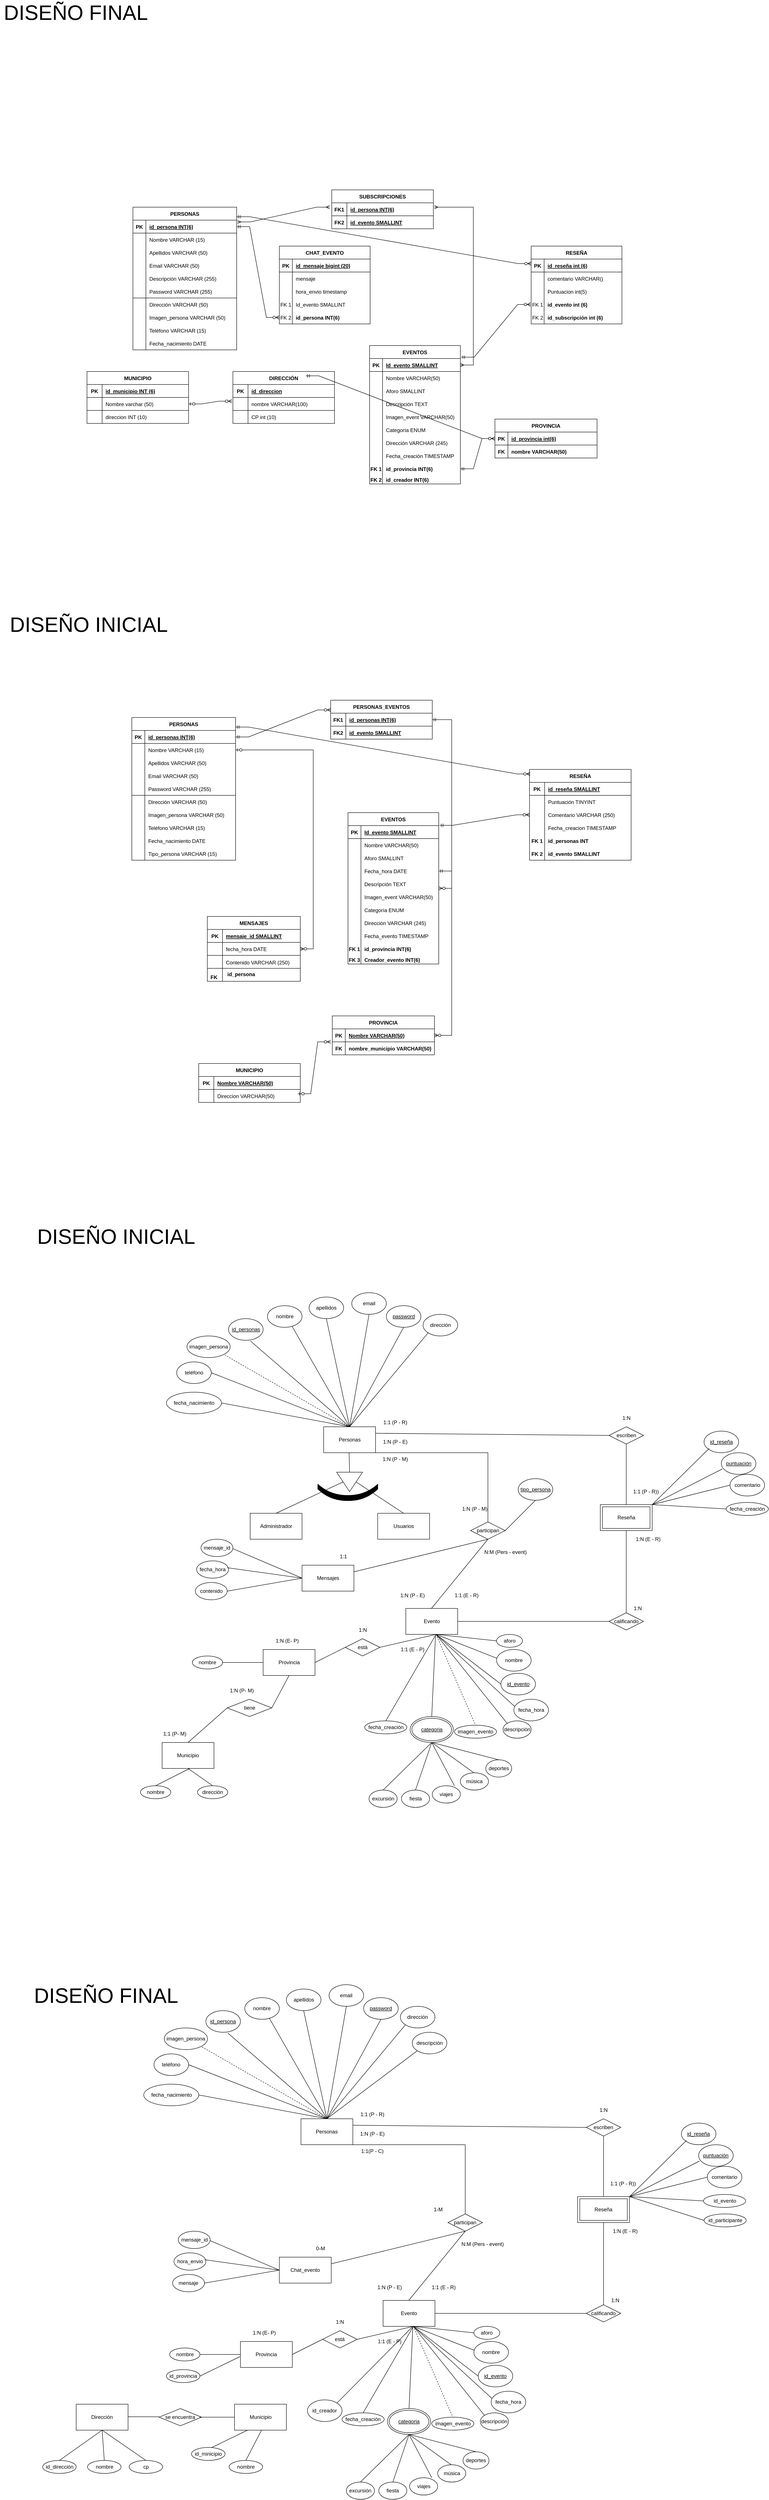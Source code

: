 <mxfile version="15.4.0" type="device"><diagram id="R2lEEEUBdFMjLlhIrx00" name="Page-1"><mxGraphModel dx="6920" dy="5147" grid="1" gridSize="10" guides="1" tooltips="1" connect="1" arrows="1" fold="1" page="1" pageScale="1" pageWidth="850" pageHeight="1100" math="0" shadow="0" extFonts="Permanent Marker^https://fonts.googleapis.com/css?family=Permanent+Marker"><root><mxCell id="0"/><mxCell id="1" parent="0"/><mxCell id="m03FrYz_Vygm8oYxyGWx-1" value="RESEÑA" style="shape=table;startSize=30;container=1;collapsible=1;childLayout=tableLayout;fixedRows=1;rowLines=0;fontStyle=1;align=center;resizeLast=1;" parent="1" vertex="1"><mxGeometry x="1290" y="970" width="235" height="210" as="geometry"/></mxCell><mxCell id="m03FrYz_Vygm8oYxyGWx-2" value="" style="shape=tableRow;horizontal=0;startSize=0;swimlaneHead=0;swimlaneBody=0;fillColor=none;collapsible=0;dropTarget=0;points=[[0,0.5],[1,0.5]];portConstraint=eastwest;top=0;left=0;right=0;bottom=1;" parent="m03FrYz_Vygm8oYxyGWx-1" vertex="1"><mxGeometry y="30" width="235" height="30" as="geometry"/></mxCell><mxCell id="m03FrYz_Vygm8oYxyGWx-3" value="PK" style="shape=partialRectangle;connectable=0;fillColor=none;top=0;left=0;bottom=0;right=0;fontStyle=1;overflow=hidden;" parent="m03FrYz_Vygm8oYxyGWx-2" vertex="1"><mxGeometry width="35" height="30" as="geometry"><mxRectangle width="35" height="30" as="alternateBounds"/></mxGeometry></mxCell><mxCell id="m03FrYz_Vygm8oYxyGWx-4" value="id_reseña SMALLINT" style="shape=partialRectangle;connectable=0;fillColor=none;top=0;left=0;bottom=0;right=0;align=left;spacingLeft=6;fontStyle=5;overflow=hidden;" parent="m03FrYz_Vygm8oYxyGWx-2" vertex="1"><mxGeometry x="35" width="200" height="30" as="geometry"><mxRectangle width="200" height="30" as="alternateBounds"/></mxGeometry></mxCell><mxCell id="m03FrYz_Vygm8oYxyGWx-5" value="" style="shape=tableRow;horizontal=0;startSize=0;swimlaneHead=0;swimlaneBody=0;fillColor=none;collapsible=0;dropTarget=0;points=[[0,0.5],[1,0.5]];portConstraint=eastwest;top=0;left=0;right=0;bottom=0;" parent="m03FrYz_Vygm8oYxyGWx-1" vertex="1"><mxGeometry y="60" width="235" height="30" as="geometry"/></mxCell><mxCell id="m03FrYz_Vygm8oYxyGWx-6" value="" style="shape=partialRectangle;connectable=0;fillColor=none;top=0;left=0;bottom=0;right=0;editable=1;overflow=hidden;" parent="m03FrYz_Vygm8oYxyGWx-5" vertex="1"><mxGeometry width="35" height="30" as="geometry"><mxRectangle width="35" height="30" as="alternateBounds"/></mxGeometry></mxCell><mxCell id="m03FrYz_Vygm8oYxyGWx-7" value="Puntuación TINYINT" style="shape=partialRectangle;connectable=0;fillColor=none;top=0;left=0;bottom=0;right=0;align=left;spacingLeft=6;overflow=hidden;" parent="m03FrYz_Vygm8oYxyGWx-5" vertex="1"><mxGeometry x="35" width="200" height="30" as="geometry"><mxRectangle width="200" height="30" as="alternateBounds"/></mxGeometry></mxCell><mxCell id="m03FrYz_Vygm8oYxyGWx-8" value="" style="shape=tableRow;horizontal=0;startSize=0;swimlaneHead=0;swimlaneBody=0;fillColor=none;collapsible=0;dropTarget=0;points=[[0,0.5],[1,0.5]];portConstraint=eastwest;top=0;left=0;right=0;bottom=0;" parent="m03FrYz_Vygm8oYxyGWx-1" vertex="1"><mxGeometry y="90" width="235" height="30" as="geometry"/></mxCell><mxCell id="m03FrYz_Vygm8oYxyGWx-9" value="" style="shape=partialRectangle;connectable=0;fillColor=none;top=0;left=0;bottom=0;right=0;editable=1;overflow=hidden;" parent="m03FrYz_Vygm8oYxyGWx-8" vertex="1"><mxGeometry width="35" height="30" as="geometry"><mxRectangle width="35" height="30" as="alternateBounds"/></mxGeometry></mxCell><mxCell id="m03FrYz_Vygm8oYxyGWx-10" value="Comentario VARCHAR (250)" style="shape=partialRectangle;connectable=0;fillColor=none;top=0;left=0;bottom=0;right=0;align=left;spacingLeft=6;overflow=hidden;" parent="m03FrYz_Vygm8oYxyGWx-8" vertex="1"><mxGeometry x="35" width="200" height="30" as="geometry"><mxRectangle width="200" height="30" as="alternateBounds"/></mxGeometry></mxCell><mxCell id="m03FrYz_Vygm8oYxyGWx-11" style="shape=tableRow;horizontal=0;startSize=0;swimlaneHead=0;swimlaneBody=0;fillColor=none;collapsible=0;dropTarget=0;points=[[0,0.5],[1,0.5]];portConstraint=eastwest;top=0;left=0;right=0;bottom=0;" parent="m03FrYz_Vygm8oYxyGWx-1" vertex="1"><mxGeometry y="120" width="235" height="30" as="geometry"/></mxCell><mxCell id="m03FrYz_Vygm8oYxyGWx-12" style="shape=partialRectangle;connectable=0;fillColor=none;top=0;left=0;bottom=0;right=0;editable=1;overflow=hidden;" parent="m03FrYz_Vygm8oYxyGWx-11" vertex="1"><mxGeometry width="35" height="30" as="geometry"><mxRectangle width="35" height="30" as="alternateBounds"/></mxGeometry></mxCell><mxCell id="m03FrYz_Vygm8oYxyGWx-13" value="Fecha_creacion TIMESTAMP" style="shape=partialRectangle;connectable=0;fillColor=none;top=0;left=0;bottom=0;right=0;align=left;spacingLeft=6;overflow=hidden;" parent="m03FrYz_Vygm8oYxyGWx-11" vertex="1"><mxGeometry x="35" width="200" height="30" as="geometry"><mxRectangle width="200" height="30" as="alternateBounds"/></mxGeometry></mxCell><mxCell id="m03FrYz_Vygm8oYxyGWx-14" value="" style="shape=tableRow;horizontal=0;startSize=0;swimlaneHead=0;swimlaneBody=0;fillColor=none;collapsible=0;dropTarget=0;points=[[0,0.5],[1,0.5]];portConstraint=eastwest;top=0;left=0;right=0;bottom=0;" parent="m03FrYz_Vygm8oYxyGWx-1" vertex="1"><mxGeometry y="150" width="235" height="30" as="geometry"/></mxCell><mxCell id="m03FrYz_Vygm8oYxyGWx-15" value="FK 1" style="shape=partialRectangle;connectable=0;fillColor=none;top=0;left=0;bottom=0;right=0;editable=1;overflow=hidden;fontStyle=1" parent="m03FrYz_Vygm8oYxyGWx-14" vertex="1"><mxGeometry width="35" height="30" as="geometry"><mxRectangle width="35" height="30" as="alternateBounds"/></mxGeometry></mxCell><mxCell id="m03FrYz_Vygm8oYxyGWx-16" value="id_personas INT" style="shape=partialRectangle;connectable=0;fillColor=none;top=0;left=0;bottom=0;right=0;align=left;spacingLeft=6;overflow=hidden;fontStyle=1" parent="m03FrYz_Vygm8oYxyGWx-14" vertex="1"><mxGeometry x="35" width="200" height="30" as="geometry"><mxRectangle width="200" height="30" as="alternateBounds"/></mxGeometry></mxCell><mxCell id="m03FrYz_Vygm8oYxyGWx-17" style="shape=tableRow;horizontal=0;startSize=0;swimlaneHead=0;swimlaneBody=0;fillColor=none;collapsible=0;dropTarget=0;points=[[0,0.5],[1,0.5]];portConstraint=eastwest;top=0;left=0;right=0;bottom=0;" parent="m03FrYz_Vygm8oYxyGWx-1" vertex="1"><mxGeometry y="180" width="235" height="30" as="geometry"/></mxCell><mxCell id="m03FrYz_Vygm8oYxyGWx-18" value="FK 2" style="shape=partialRectangle;connectable=0;fillColor=none;top=0;left=0;bottom=0;right=0;editable=1;overflow=hidden;fontStyle=1" parent="m03FrYz_Vygm8oYxyGWx-17" vertex="1"><mxGeometry width="35" height="30" as="geometry"><mxRectangle width="35" height="30" as="alternateBounds"/></mxGeometry></mxCell><mxCell id="m03FrYz_Vygm8oYxyGWx-19" value="id_evento SMALLINT" style="shape=partialRectangle;connectable=0;fillColor=none;top=0;left=0;bottom=0;right=0;align=left;spacingLeft=6;overflow=hidden;fontStyle=1" parent="m03FrYz_Vygm8oYxyGWx-17" vertex="1"><mxGeometry x="35" width="200" height="30" as="geometry"><mxRectangle width="200" height="30" as="alternateBounds"/></mxGeometry></mxCell><mxCell id="m03FrYz_Vygm8oYxyGWx-20" value="EVENTOS" style="shape=table;startSize=30;container=1;collapsible=1;childLayout=tableLayout;fixedRows=1;rowLines=0;fontStyle=1;align=center;resizeLast=1;" parent="1" vertex="1"><mxGeometry x="870" y="1070" width="210" height="350" as="geometry"/></mxCell><mxCell id="m03FrYz_Vygm8oYxyGWx-21" value="" style="shape=tableRow;horizontal=0;startSize=0;swimlaneHead=0;swimlaneBody=0;fillColor=none;collapsible=0;dropTarget=0;points=[[0,0.5],[1,0.5]];portConstraint=eastwest;top=0;left=0;right=0;bottom=1;" parent="m03FrYz_Vygm8oYxyGWx-20" vertex="1"><mxGeometry y="30" width="210" height="30" as="geometry"/></mxCell><mxCell id="m03FrYz_Vygm8oYxyGWx-22" value="PK" style="shape=partialRectangle;connectable=0;fillColor=none;top=0;left=0;bottom=0;right=0;fontStyle=1;overflow=hidden;" parent="m03FrYz_Vygm8oYxyGWx-21" vertex="1"><mxGeometry width="30" height="30" as="geometry"><mxRectangle width="30" height="30" as="alternateBounds"/></mxGeometry></mxCell><mxCell id="m03FrYz_Vygm8oYxyGWx-23" value="Id_evento SMALLINT" style="shape=partialRectangle;connectable=0;fillColor=none;top=0;left=0;bottom=0;right=0;align=left;spacingLeft=6;fontStyle=5;overflow=hidden;" parent="m03FrYz_Vygm8oYxyGWx-21" vertex="1"><mxGeometry x="30" width="180" height="30" as="geometry"><mxRectangle width="180" height="30" as="alternateBounds"/></mxGeometry></mxCell><mxCell id="m03FrYz_Vygm8oYxyGWx-24" value="" style="shape=tableRow;horizontal=0;startSize=0;swimlaneHead=0;swimlaneBody=0;fillColor=none;collapsible=0;dropTarget=0;points=[[0,0.5],[1,0.5]];portConstraint=eastwest;top=0;left=0;right=0;bottom=0;" parent="m03FrYz_Vygm8oYxyGWx-20" vertex="1"><mxGeometry y="60" width="210" height="30" as="geometry"/></mxCell><mxCell id="m03FrYz_Vygm8oYxyGWx-25" value="" style="shape=partialRectangle;connectable=0;fillColor=none;top=0;left=0;bottom=0;right=0;editable=1;overflow=hidden;" parent="m03FrYz_Vygm8oYxyGWx-24" vertex="1"><mxGeometry width="30" height="30" as="geometry"><mxRectangle width="30" height="30" as="alternateBounds"/></mxGeometry></mxCell><mxCell id="m03FrYz_Vygm8oYxyGWx-26" value="Nombre VARCHAR(50)" style="shape=partialRectangle;connectable=0;fillColor=none;top=0;left=0;bottom=0;right=0;align=left;spacingLeft=6;overflow=hidden;" parent="m03FrYz_Vygm8oYxyGWx-24" vertex="1"><mxGeometry x="30" width="180" height="30" as="geometry"><mxRectangle width="180" height="30" as="alternateBounds"/></mxGeometry></mxCell><mxCell id="m03FrYz_Vygm8oYxyGWx-27" style="shape=tableRow;horizontal=0;startSize=0;swimlaneHead=0;swimlaneBody=0;fillColor=none;collapsible=0;dropTarget=0;points=[[0,0.5],[1,0.5]];portConstraint=eastwest;top=0;left=0;right=0;bottom=0;" parent="m03FrYz_Vygm8oYxyGWx-20" vertex="1"><mxGeometry y="90" width="210" height="30" as="geometry"/></mxCell><mxCell id="m03FrYz_Vygm8oYxyGWx-28" style="shape=partialRectangle;connectable=0;fillColor=none;top=0;left=0;bottom=0;right=0;editable=1;overflow=hidden;" parent="m03FrYz_Vygm8oYxyGWx-27" vertex="1"><mxGeometry width="30" height="30" as="geometry"><mxRectangle width="30" height="30" as="alternateBounds"/></mxGeometry></mxCell><mxCell id="m03FrYz_Vygm8oYxyGWx-29" value="Aforo SMALLINT" style="shape=partialRectangle;connectable=0;fillColor=none;top=0;left=0;bottom=0;right=0;align=left;spacingLeft=6;overflow=hidden;" parent="m03FrYz_Vygm8oYxyGWx-27" vertex="1"><mxGeometry x="30" width="180" height="30" as="geometry"><mxRectangle width="180" height="30" as="alternateBounds"/></mxGeometry></mxCell><mxCell id="m03FrYz_Vygm8oYxyGWx-30" style="shape=tableRow;horizontal=0;startSize=0;swimlaneHead=0;swimlaneBody=0;fillColor=none;collapsible=0;dropTarget=0;points=[[0,0.5],[1,0.5]];portConstraint=eastwest;top=0;left=0;right=0;bottom=0;" parent="m03FrYz_Vygm8oYxyGWx-20" vertex="1"><mxGeometry y="120" width="210" height="30" as="geometry"/></mxCell><mxCell id="m03FrYz_Vygm8oYxyGWx-31" style="shape=partialRectangle;connectable=0;fillColor=none;top=0;left=0;bottom=0;right=0;editable=1;overflow=hidden;" parent="m03FrYz_Vygm8oYxyGWx-30" vertex="1"><mxGeometry width="30" height="30" as="geometry"><mxRectangle width="30" height="30" as="alternateBounds"/></mxGeometry></mxCell><mxCell id="m03FrYz_Vygm8oYxyGWx-32" value="Fecha_hora DATE" style="shape=partialRectangle;connectable=0;fillColor=none;top=0;left=0;bottom=0;right=0;align=left;spacingLeft=6;overflow=hidden;" parent="m03FrYz_Vygm8oYxyGWx-30" vertex="1"><mxGeometry x="30" width="180" height="30" as="geometry"><mxRectangle width="180" height="30" as="alternateBounds"/></mxGeometry></mxCell><mxCell id="m03FrYz_Vygm8oYxyGWx-33" style="shape=tableRow;horizontal=0;startSize=0;swimlaneHead=0;swimlaneBody=0;fillColor=none;collapsible=0;dropTarget=0;points=[[0,0.5],[1,0.5]];portConstraint=eastwest;top=0;left=0;right=0;bottom=0;" parent="m03FrYz_Vygm8oYxyGWx-20" vertex="1"><mxGeometry y="150" width="210" height="30" as="geometry"/></mxCell><mxCell id="m03FrYz_Vygm8oYxyGWx-34" style="shape=partialRectangle;connectable=0;fillColor=none;top=0;left=0;bottom=0;right=0;editable=1;overflow=hidden;" parent="m03FrYz_Vygm8oYxyGWx-33" vertex="1"><mxGeometry width="30" height="30" as="geometry"><mxRectangle width="30" height="30" as="alternateBounds"/></mxGeometry></mxCell><mxCell id="m03FrYz_Vygm8oYxyGWx-35" value="Descripción TEXT" style="shape=partialRectangle;connectable=0;fillColor=none;top=0;left=0;bottom=0;right=0;align=left;spacingLeft=6;overflow=hidden;" parent="m03FrYz_Vygm8oYxyGWx-33" vertex="1"><mxGeometry x="30" width="180" height="30" as="geometry"><mxRectangle width="180" height="30" as="alternateBounds"/></mxGeometry></mxCell><mxCell id="m03FrYz_Vygm8oYxyGWx-36" style="shape=tableRow;horizontal=0;startSize=0;swimlaneHead=0;swimlaneBody=0;fillColor=none;collapsible=0;dropTarget=0;points=[[0,0.5],[1,0.5]];portConstraint=eastwest;top=0;left=0;right=0;bottom=0;" parent="m03FrYz_Vygm8oYxyGWx-20" vertex="1"><mxGeometry y="180" width="210" height="30" as="geometry"/></mxCell><mxCell id="m03FrYz_Vygm8oYxyGWx-37" style="shape=partialRectangle;connectable=0;fillColor=none;top=0;left=0;bottom=0;right=0;editable=1;overflow=hidden;" parent="m03FrYz_Vygm8oYxyGWx-36" vertex="1"><mxGeometry width="30" height="30" as="geometry"><mxRectangle width="30" height="30" as="alternateBounds"/></mxGeometry></mxCell><mxCell id="m03FrYz_Vygm8oYxyGWx-38" value="Imagen_event VARCHAR(50)" style="shape=partialRectangle;connectable=0;fillColor=none;top=0;left=0;bottom=0;right=0;align=left;spacingLeft=6;overflow=hidden;" parent="m03FrYz_Vygm8oYxyGWx-36" vertex="1"><mxGeometry x="30" width="180" height="30" as="geometry"><mxRectangle width="180" height="30" as="alternateBounds"/></mxGeometry></mxCell><mxCell id="m03FrYz_Vygm8oYxyGWx-39" style="shape=tableRow;horizontal=0;startSize=0;swimlaneHead=0;swimlaneBody=0;fillColor=none;collapsible=0;dropTarget=0;points=[[0,0.5],[1,0.5]];portConstraint=eastwest;top=0;left=0;right=0;bottom=0;" parent="m03FrYz_Vygm8oYxyGWx-20" vertex="1"><mxGeometry y="210" width="210" height="30" as="geometry"/></mxCell><mxCell id="m03FrYz_Vygm8oYxyGWx-40" style="shape=partialRectangle;connectable=0;fillColor=none;top=0;left=0;bottom=0;right=0;editable=1;overflow=hidden;" parent="m03FrYz_Vygm8oYxyGWx-39" vertex="1"><mxGeometry width="30" height="30" as="geometry"><mxRectangle width="30" height="30" as="alternateBounds"/></mxGeometry></mxCell><mxCell id="m03FrYz_Vygm8oYxyGWx-41" value="Categoría ENUM" style="shape=partialRectangle;connectable=0;fillColor=none;top=0;left=0;bottom=0;right=0;align=left;spacingLeft=6;overflow=hidden;" parent="m03FrYz_Vygm8oYxyGWx-39" vertex="1"><mxGeometry x="30" width="180" height="30" as="geometry"><mxRectangle width="180" height="30" as="alternateBounds"/></mxGeometry></mxCell><mxCell id="m03FrYz_Vygm8oYxyGWx-42" style="shape=tableRow;horizontal=0;startSize=0;swimlaneHead=0;swimlaneBody=0;fillColor=none;collapsible=0;dropTarget=0;points=[[0,0.5],[1,0.5]];portConstraint=eastwest;top=0;left=0;right=0;bottom=0;" parent="m03FrYz_Vygm8oYxyGWx-20" vertex="1"><mxGeometry y="240" width="210" height="30" as="geometry"/></mxCell><mxCell id="m03FrYz_Vygm8oYxyGWx-43" style="shape=partialRectangle;connectable=0;fillColor=none;top=0;left=0;bottom=0;right=0;editable=1;overflow=hidden;" parent="m03FrYz_Vygm8oYxyGWx-42" vertex="1"><mxGeometry width="30" height="30" as="geometry"><mxRectangle width="30" height="30" as="alternateBounds"/></mxGeometry></mxCell><mxCell id="m03FrYz_Vygm8oYxyGWx-44" value="Dirección VARCHAR (245)" style="shape=partialRectangle;connectable=0;fillColor=none;top=0;left=0;bottom=0;right=0;align=left;spacingLeft=6;overflow=hidden;" parent="m03FrYz_Vygm8oYxyGWx-42" vertex="1"><mxGeometry x="30" width="180" height="30" as="geometry"><mxRectangle width="180" height="30" as="alternateBounds"/></mxGeometry></mxCell><mxCell id="m03FrYz_Vygm8oYxyGWx-45" style="shape=tableRow;horizontal=0;startSize=0;swimlaneHead=0;swimlaneBody=0;fillColor=none;collapsible=0;dropTarget=0;points=[[0,0.5],[1,0.5]];portConstraint=eastwest;top=0;left=0;right=0;bottom=0;" parent="m03FrYz_Vygm8oYxyGWx-20" vertex="1"><mxGeometry y="270" width="210" height="30" as="geometry"/></mxCell><mxCell id="m03FrYz_Vygm8oYxyGWx-46" style="shape=partialRectangle;connectable=0;fillColor=none;top=0;left=0;bottom=0;right=0;editable=1;overflow=hidden;" parent="m03FrYz_Vygm8oYxyGWx-45" vertex="1"><mxGeometry width="30" height="30" as="geometry"><mxRectangle width="30" height="30" as="alternateBounds"/></mxGeometry></mxCell><mxCell id="m03FrYz_Vygm8oYxyGWx-47" value="Fecha_evento TIMESTAMP" style="shape=partialRectangle;connectable=0;fillColor=none;top=0;left=0;bottom=0;right=0;align=left;spacingLeft=6;overflow=hidden;" parent="m03FrYz_Vygm8oYxyGWx-45" vertex="1"><mxGeometry x="30" width="180" height="30" as="geometry"><mxRectangle width="180" height="30" as="alternateBounds"/></mxGeometry></mxCell><mxCell id="m03FrYz_Vygm8oYxyGWx-48" style="shape=tableRow;horizontal=0;startSize=0;swimlaneHead=0;swimlaneBody=0;fillColor=none;collapsible=0;dropTarget=0;points=[[0,0.5],[1,0.5]];portConstraint=eastwest;top=0;left=0;right=0;bottom=0;" parent="m03FrYz_Vygm8oYxyGWx-20" vertex="1"><mxGeometry y="300" width="210" height="30" as="geometry"/></mxCell><mxCell id="m03FrYz_Vygm8oYxyGWx-49" value="FK 1" style="shape=partialRectangle;connectable=0;fillColor=none;top=0;left=0;bottom=0;right=0;editable=1;overflow=hidden;fontStyle=1" parent="m03FrYz_Vygm8oYxyGWx-48" vertex="1"><mxGeometry width="30" height="30" as="geometry"><mxRectangle width="30" height="30" as="alternateBounds"/></mxGeometry></mxCell><mxCell id="m03FrYz_Vygm8oYxyGWx-50" value="id_provincia INT(6)" style="shape=partialRectangle;connectable=0;fillColor=none;top=0;left=0;bottom=0;right=0;align=left;spacingLeft=6;overflow=hidden;fontStyle=1" parent="m03FrYz_Vygm8oYxyGWx-48" vertex="1"><mxGeometry x="30" width="180" height="30" as="geometry"><mxRectangle width="180" height="30" as="alternateBounds"/></mxGeometry></mxCell><mxCell id="m03FrYz_Vygm8oYxyGWx-54" style="shape=tableRow;horizontal=0;startSize=0;swimlaneHead=0;swimlaneBody=0;fillColor=none;collapsible=0;dropTarget=0;points=[[0,0.5],[1,0.5]];portConstraint=eastwest;top=0;left=0;right=0;bottom=0;" parent="m03FrYz_Vygm8oYxyGWx-20" vertex="1"><mxGeometry y="330" width="210" height="20" as="geometry"/></mxCell><mxCell id="m03FrYz_Vygm8oYxyGWx-55" value="FK 3" style="shape=partialRectangle;connectable=0;fillColor=none;top=0;left=0;bottom=0;right=0;editable=1;overflow=hidden;fontStyle=1" parent="m03FrYz_Vygm8oYxyGWx-54" vertex="1"><mxGeometry width="30" height="20" as="geometry"><mxRectangle width="30" height="20" as="alternateBounds"/></mxGeometry></mxCell><mxCell id="m03FrYz_Vygm8oYxyGWx-56" value="Creador_evento INT(6)" style="shape=partialRectangle;connectable=0;fillColor=none;top=0;left=0;bottom=0;right=0;align=left;spacingLeft=6;overflow=hidden;fontStyle=1" parent="m03FrYz_Vygm8oYxyGWx-54" vertex="1"><mxGeometry x="30" width="180" height="20" as="geometry"><mxRectangle width="180" height="20" as="alternateBounds"/></mxGeometry></mxCell><mxCell id="m03FrYz_Vygm8oYxyGWx-57" value="MUNICIPIO" style="shape=table;startSize=30;container=1;collapsible=1;childLayout=tableLayout;fixedRows=1;rowLines=0;fontStyle=1;align=center;resizeLast=1;" parent="1" vertex="1"><mxGeometry x="524.68" y="1650" width="235" height="90" as="geometry"/></mxCell><mxCell id="m03FrYz_Vygm8oYxyGWx-58" value="" style="shape=tableRow;horizontal=0;startSize=0;swimlaneHead=0;swimlaneBody=0;fillColor=none;collapsible=0;dropTarget=0;points=[[0,0.5],[1,0.5]];portConstraint=eastwest;top=0;left=0;right=0;bottom=1;" parent="m03FrYz_Vygm8oYxyGWx-57" vertex="1"><mxGeometry y="30" width="235" height="30" as="geometry"/></mxCell><mxCell id="m03FrYz_Vygm8oYxyGWx-59" value="PK" style="shape=partialRectangle;connectable=0;fillColor=none;top=0;left=0;bottom=0;right=0;fontStyle=1;overflow=hidden;" parent="m03FrYz_Vygm8oYxyGWx-58" vertex="1"><mxGeometry width="35" height="30" as="geometry"><mxRectangle width="35" height="30" as="alternateBounds"/></mxGeometry></mxCell><mxCell id="m03FrYz_Vygm8oYxyGWx-60" value="Nombre VARCHAR(50)" style="shape=partialRectangle;connectable=0;fillColor=none;top=0;left=0;bottom=0;right=0;align=left;spacingLeft=6;fontStyle=5;overflow=hidden;" parent="m03FrYz_Vygm8oYxyGWx-58" vertex="1"><mxGeometry x="35" width="200" height="30" as="geometry"><mxRectangle width="200" height="30" as="alternateBounds"/></mxGeometry></mxCell><mxCell id="m03FrYz_Vygm8oYxyGWx-61" style="shape=tableRow;horizontal=0;startSize=0;swimlaneHead=0;swimlaneBody=0;fillColor=none;collapsible=0;dropTarget=0;points=[[0,0.5],[1,0.5]];portConstraint=eastwest;top=0;left=0;right=0;bottom=1;" parent="m03FrYz_Vygm8oYxyGWx-57" vertex="1"><mxGeometry y="60" width="235" height="30" as="geometry"/></mxCell><mxCell id="m03FrYz_Vygm8oYxyGWx-62" value="        " style="shape=partialRectangle;connectable=0;fillColor=none;top=0;left=0;bottom=0;right=0;fontStyle=1;overflow=hidden;" parent="m03FrYz_Vygm8oYxyGWx-61" vertex="1"><mxGeometry width="35" height="30" as="geometry"><mxRectangle width="35" height="30" as="alternateBounds"/></mxGeometry></mxCell><mxCell id="m03FrYz_Vygm8oYxyGWx-63" value="Direccion VARCHAR(50)" style="shape=partialRectangle;connectable=0;fillColor=none;top=0;left=0;bottom=0;right=0;align=left;spacingLeft=6;fontStyle=0;overflow=hidden;" parent="m03FrYz_Vygm8oYxyGWx-61" vertex="1"><mxGeometry x="35" width="200" height="30" as="geometry"><mxRectangle width="200" height="30" as="alternateBounds"/></mxGeometry></mxCell><mxCell id="m03FrYz_Vygm8oYxyGWx-67" value="PERSONAS" style="shape=table;startSize=30;container=1;collapsible=1;childLayout=tableLayout;fixedRows=1;rowLines=0;fontStyle=1;align=center;resizeLast=1;" parent="1" vertex="1"><mxGeometry x="370" y="850" width="240" height="330" as="geometry"><mxRectangle x="200" y="40" width="100" height="30" as="alternateBounds"/></mxGeometry></mxCell><mxCell id="m03FrYz_Vygm8oYxyGWx-68" value="" style="shape=tableRow;horizontal=0;startSize=0;swimlaneHead=0;swimlaneBody=0;fillColor=none;collapsible=0;dropTarget=0;points=[[0,0.5],[1,0.5]];portConstraint=eastwest;top=0;left=0;right=0;bottom=1;" parent="m03FrYz_Vygm8oYxyGWx-67" vertex="1"><mxGeometry y="30" width="240" height="30" as="geometry"/></mxCell><mxCell id="m03FrYz_Vygm8oYxyGWx-69" value="PK" style="shape=partialRectangle;connectable=0;fillColor=none;top=0;left=0;bottom=0;right=0;fontStyle=1;overflow=hidden;" parent="m03FrYz_Vygm8oYxyGWx-68" vertex="1"><mxGeometry width="30" height="30" as="geometry"><mxRectangle width="30" height="30" as="alternateBounds"/></mxGeometry></mxCell><mxCell id="m03FrYz_Vygm8oYxyGWx-70" value="id_personas INT(6)" style="shape=partialRectangle;connectable=0;fillColor=none;top=0;left=0;bottom=0;right=0;align=left;spacingLeft=6;fontStyle=5;overflow=hidden;" parent="m03FrYz_Vygm8oYxyGWx-68" vertex="1"><mxGeometry x="30" width="210" height="30" as="geometry"><mxRectangle width="210" height="30" as="alternateBounds"/></mxGeometry></mxCell><mxCell id="m03FrYz_Vygm8oYxyGWx-71" value="" style="shape=tableRow;horizontal=0;startSize=0;swimlaneHead=0;swimlaneBody=0;fillColor=none;collapsible=0;dropTarget=0;points=[[0,0.5],[1,0.5]];portConstraint=eastwest;top=0;left=0;right=0;bottom=0;" parent="m03FrYz_Vygm8oYxyGWx-67" vertex="1"><mxGeometry y="60" width="240" height="30" as="geometry"/></mxCell><mxCell id="m03FrYz_Vygm8oYxyGWx-72" value="" style="shape=partialRectangle;connectable=0;fillColor=none;top=0;left=0;bottom=0;right=0;editable=1;overflow=hidden;" parent="m03FrYz_Vygm8oYxyGWx-71" vertex="1"><mxGeometry width="30" height="30" as="geometry"><mxRectangle width="30" height="30" as="alternateBounds"/></mxGeometry></mxCell><mxCell id="m03FrYz_Vygm8oYxyGWx-73" value="Nombre VARCHAR (15)" style="shape=partialRectangle;connectable=0;fillColor=none;top=0;left=0;bottom=0;right=0;align=left;spacingLeft=6;overflow=hidden;" parent="m03FrYz_Vygm8oYxyGWx-71" vertex="1"><mxGeometry x="30" width="210" height="30" as="geometry"><mxRectangle width="210" height="30" as="alternateBounds"/></mxGeometry></mxCell><mxCell id="m03FrYz_Vygm8oYxyGWx-77" style="shape=tableRow;horizontal=0;startSize=0;swimlaneHead=0;swimlaneBody=0;fillColor=none;collapsible=0;dropTarget=0;points=[[0,0.5],[1,0.5]];portConstraint=eastwest;top=0;left=0;right=0;bottom=0;" parent="m03FrYz_Vygm8oYxyGWx-67" vertex="1"><mxGeometry y="90" width="240" height="30" as="geometry"/></mxCell><mxCell id="m03FrYz_Vygm8oYxyGWx-78" style="shape=partialRectangle;connectable=0;fillColor=none;top=0;left=0;bottom=0;right=0;editable=1;overflow=hidden;" parent="m03FrYz_Vygm8oYxyGWx-77" vertex="1"><mxGeometry width="30" height="30" as="geometry"><mxRectangle width="30" height="30" as="alternateBounds"/></mxGeometry></mxCell><mxCell id="m03FrYz_Vygm8oYxyGWx-79" value="Apellidos VARCHAR (50)" style="shape=partialRectangle;connectable=0;fillColor=none;top=0;left=0;bottom=0;right=0;align=left;spacingLeft=6;overflow=hidden;" parent="m03FrYz_Vygm8oYxyGWx-77" vertex="1"><mxGeometry x="30" width="210" height="30" as="geometry"><mxRectangle width="210" height="30" as="alternateBounds"/></mxGeometry></mxCell><mxCell id="m03FrYz_Vygm8oYxyGWx-80" value="" style="shape=tableRow;horizontal=0;startSize=0;swimlaneHead=0;swimlaneBody=0;fillColor=none;collapsible=0;dropTarget=0;points=[[0,0.5],[1,0.5]];portConstraint=eastwest;top=0;left=0;right=0;bottom=0;" parent="m03FrYz_Vygm8oYxyGWx-67" vertex="1"><mxGeometry y="120" width="240" height="30" as="geometry"/></mxCell><mxCell id="m03FrYz_Vygm8oYxyGWx-81" value="" style="shape=partialRectangle;connectable=0;fillColor=none;top=0;left=0;bottom=0;right=0;editable=1;overflow=hidden;" parent="m03FrYz_Vygm8oYxyGWx-80" vertex="1"><mxGeometry width="30" height="30" as="geometry"><mxRectangle width="30" height="30" as="alternateBounds"/></mxGeometry></mxCell><mxCell id="m03FrYz_Vygm8oYxyGWx-82" value="Email VARCHAR (50)" style="shape=partialRectangle;connectable=0;fillColor=none;top=0;left=0;bottom=0;right=0;align=left;spacingLeft=6;overflow=hidden;" parent="m03FrYz_Vygm8oYxyGWx-80" vertex="1"><mxGeometry x="30" width="210" height="30" as="geometry"><mxRectangle width="210" height="30" as="alternateBounds"/></mxGeometry></mxCell><mxCell id="m03FrYz_Vygm8oYxyGWx-83" value="" style="shape=tableRow;horizontal=0;startSize=0;swimlaneHead=0;swimlaneBody=0;fillColor=none;collapsible=0;dropTarget=0;points=[[0,0.5],[1,0.5]];portConstraint=eastwest;top=0;left=0;right=0;bottom=1;labelBorderColor=none;" parent="m03FrYz_Vygm8oYxyGWx-67" vertex="1"><mxGeometry y="150" width="240" height="30" as="geometry"/></mxCell><mxCell id="m03FrYz_Vygm8oYxyGWx-84" value="" style="shape=partialRectangle;connectable=0;fillColor=none;top=0;left=0;bottom=0;right=0;fontStyle=1;overflow=hidden;labelBorderColor=none;" parent="m03FrYz_Vygm8oYxyGWx-83" vertex="1"><mxGeometry width="30" height="30" as="geometry"><mxRectangle width="30" height="30" as="alternateBounds"/></mxGeometry></mxCell><mxCell id="m03FrYz_Vygm8oYxyGWx-85" value="Password VARCHAR (255)" style="shape=partialRectangle;connectable=0;fillColor=none;top=0;left=0;bottom=0;right=0;align=left;spacingLeft=6;fontStyle=0;overflow=hidden;labelBorderColor=none;" parent="m03FrYz_Vygm8oYxyGWx-83" vertex="1"><mxGeometry x="30" width="210" height="30" as="geometry"><mxRectangle width="210" height="30" as="alternateBounds"/></mxGeometry></mxCell><mxCell id="m03FrYz_Vygm8oYxyGWx-86" value="" style="shape=tableRow;horizontal=0;startSize=0;swimlaneHead=0;swimlaneBody=0;fillColor=none;collapsible=0;dropTarget=0;points=[[0,0.5],[1,0.5]];portConstraint=eastwest;top=0;left=0;right=0;bottom=0;labelBorderColor=none;" parent="m03FrYz_Vygm8oYxyGWx-67" vertex="1"><mxGeometry y="180" width="240" height="30" as="geometry"/></mxCell><mxCell id="m03FrYz_Vygm8oYxyGWx-87" value="" style="shape=partialRectangle;connectable=0;fillColor=none;top=0;left=0;bottom=0;right=0;fontStyle=0;overflow=hidden;labelBorderColor=none;" parent="m03FrYz_Vygm8oYxyGWx-86" vertex="1"><mxGeometry width="30" height="30" as="geometry"><mxRectangle width="30" height="30" as="alternateBounds"/></mxGeometry></mxCell><mxCell id="m03FrYz_Vygm8oYxyGWx-88" value="Dirección VARCHAR (50)" style="shape=partialRectangle;connectable=0;fillColor=none;top=0;left=0;bottom=0;right=0;align=left;spacingLeft=6;fontStyle=0;overflow=hidden;labelBorderColor=none;" parent="m03FrYz_Vygm8oYxyGWx-86" vertex="1"><mxGeometry x="30" width="210" height="30" as="geometry"><mxRectangle width="210" height="30" as="alternateBounds"/></mxGeometry></mxCell><mxCell id="m03FrYz_Vygm8oYxyGWx-89" style="shape=tableRow;horizontal=0;startSize=0;swimlaneHead=0;swimlaneBody=0;fillColor=none;collapsible=0;dropTarget=0;points=[[0,0.5],[1,0.5]];portConstraint=eastwest;top=0;left=0;right=0;bottom=0;labelBorderColor=none;" parent="m03FrYz_Vygm8oYxyGWx-67" vertex="1"><mxGeometry y="210" width="240" height="30" as="geometry"/></mxCell><mxCell id="m03FrYz_Vygm8oYxyGWx-90" style="shape=partialRectangle;connectable=0;fillColor=none;top=0;left=0;bottom=0;right=0;fontStyle=0;overflow=hidden;labelBorderColor=none;" parent="m03FrYz_Vygm8oYxyGWx-89" vertex="1"><mxGeometry width="30" height="30" as="geometry"><mxRectangle width="30" height="30" as="alternateBounds"/></mxGeometry></mxCell><mxCell id="m03FrYz_Vygm8oYxyGWx-91" value="Imagen_persona VARCHAR (50)" style="shape=partialRectangle;connectable=0;fillColor=none;top=0;left=0;bottom=0;right=0;align=left;spacingLeft=6;fontStyle=0;overflow=hidden;labelBorderColor=none;" parent="m03FrYz_Vygm8oYxyGWx-89" vertex="1"><mxGeometry x="30" width="210" height="30" as="geometry"><mxRectangle width="210" height="30" as="alternateBounds"/></mxGeometry></mxCell><mxCell id="m03FrYz_Vygm8oYxyGWx-92" style="shape=tableRow;horizontal=0;startSize=0;swimlaneHead=0;swimlaneBody=0;fillColor=none;collapsible=0;dropTarget=0;points=[[0,0.5],[1,0.5]];portConstraint=eastwest;top=0;left=0;right=0;bottom=0;labelBorderColor=none;" parent="m03FrYz_Vygm8oYxyGWx-67" vertex="1"><mxGeometry y="240" width="240" height="30" as="geometry"/></mxCell><mxCell id="m03FrYz_Vygm8oYxyGWx-93" style="shape=partialRectangle;connectable=0;fillColor=none;top=0;left=0;bottom=0;right=0;fontStyle=0;overflow=hidden;labelBorderColor=none;" parent="m03FrYz_Vygm8oYxyGWx-92" vertex="1"><mxGeometry width="30" height="30" as="geometry"><mxRectangle width="30" height="30" as="alternateBounds"/></mxGeometry></mxCell><mxCell id="m03FrYz_Vygm8oYxyGWx-94" value="Teléfono VARCHAR (15)" style="shape=partialRectangle;connectable=0;fillColor=none;top=0;left=0;bottom=0;right=0;align=left;spacingLeft=6;fontStyle=0;overflow=hidden;labelBorderColor=none;" parent="m03FrYz_Vygm8oYxyGWx-92" vertex="1"><mxGeometry x="30" width="210" height="30" as="geometry"><mxRectangle width="210" height="30" as="alternateBounds"/></mxGeometry></mxCell><mxCell id="m03FrYz_Vygm8oYxyGWx-95" style="shape=tableRow;horizontal=0;startSize=0;swimlaneHead=0;swimlaneBody=0;fillColor=none;collapsible=0;dropTarget=0;points=[[0,0.5],[1,0.5]];portConstraint=eastwest;top=0;left=0;right=0;bottom=0;labelBorderColor=none;" parent="m03FrYz_Vygm8oYxyGWx-67" vertex="1"><mxGeometry y="270" width="240" height="30" as="geometry"/></mxCell><mxCell id="m03FrYz_Vygm8oYxyGWx-96" style="shape=partialRectangle;connectable=0;fillColor=none;top=0;left=0;bottom=0;right=0;fontStyle=0;overflow=hidden;labelBorderColor=none;" parent="m03FrYz_Vygm8oYxyGWx-95" vertex="1"><mxGeometry width="30" height="30" as="geometry"><mxRectangle width="30" height="30" as="alternateBounds"/></mxGeometry></mxCell><mxCell id="m03FrYz_Vygm8oYxyGWx-97" value="Fecha_nacimiento DATE" style="shape=partialRectangle;connectable=0;fillColor=none;top=0;left=0;bottom=0;right=0;align=left;spacingLeft=6;fontStyle=0;overflow=hidden;labelBorderColor=none;" parent="m03FrYz_Vygm8oYxyGWx-95" vertex="1"><mxGeometry x="30" width="210" height="30" as="geometry"><mxRectangle width="210" height="30" as="alternateBounds"/></mxGeometry></mxCell><mxCell id="m03FrYz_Vygm8oYxyGWx-98" style="shape=tableRow;horizontal=0;startSize=0;swimlaneHead=0;swimlaneBody=0;fillColor=none;collapsible=0;dropTarget=0;points=[[0,0.5],[1,0.5]];portConstraint=eastwest;top=0;left=0;right=0;bottom=0;labelBorderColor=none;" parent="m03FrYz_Vygm8oYxyGWx-67" vertex="1"><mxGeometry y="300" width="240" height="30" as="geometry"/></mxCell><mxCell id="m03FrYz_Vygm8oYxyGWx-99" style="shape=partialRectangle;connectable=0;fillColor=none;top=0;left=0;bottom=0;right=0;fontStyle=0;overflow=hidden;labelBorderColor=none;" parent="m03FrYz_Vygm8oYxyGWx-98" vertex="1"><mxGeometry width="30" height="30" as="geometry"><mxRectangle width="30" height="30" as="alternateBounds"/></mxGeometry></mxCell><mxCell id="m03FrYz_Vygm8oYxyGWx-100" value="Tipo_persona VARCHAR (15)" style="shape=partialRectangle;connectable=0;fillColor=none;top=0;left=0;bottom=0;right=0;align=left;spacingLeft=6;fontStyle=0;overflow=hidden;labelBorderColor=none;" parent="m03FrYz_Vygm8oYxyGWx-98" vertex="1"><mxGeometry x="30" width="210" height="30" as="geometry"><mxRectangle width="210" height="30" as="alternateBounds"/></mxGeometry></mxCell><mxCell id="m03FrYz_Vygm8oYxyGWx-101" value="MENSAJES" style="shape=table;startSize=30;container=1;collapsible=1;childLayout=tableLayout;fixedRows=1;rowLines=0;fontStyle=1;align=center;resizeLast=2;" parent="1" vertex="1"><mxGeometry x="544.68" y="1310" width="215" height="150" as="geometry"><mxRectangle x="545" y="1310" width="110" height="30" as="alternateBounds"/></mxGeometry></mxCell><mxCell id="m03FrYz_Vygm8oYxyGWx-102" value="" style="shape=tableRow;horizontal=0;startSize=0;swimlaneHead=0;swimlaneBody=0;fillColor=none;collapsible=0;dropTarget=0;points=[[0,0.5],[1,0.5]];portConstraint=eastwest;top=0;left=0;right=0;bottom=1;" parent="m03FrYz_Vygm8oYxyGWx-101" vertex="1"><mxGeometry y="30" width="215" height="30" as="geometry"/></mxCell><mxCell id="m03FrYz_Vygm8oYxyGWx-103" value="PK" style="shape=partialRectangle;connectable=0;fillColor=none;top=0;left=0;bottom=0;right=0;fontStyle=1;overflow=hidden;" parent="m03FrYz_Vygm8oYxyGWx-102" vertex="1"><mxGeometry width="35" height="30" as="geometry"><mxRectangle width="35" height="30" as="alternateBounds"/></mxGeometry></mxCell><mxCell id="m03FrYz_Vygm8oYxyGWx-104" value="mensaje_id SMALLINT" style="shape=partialRectangle;connectable=0;fillColor=none;top=0;left=0;bottom=0;right=0;align=left;spacingLeft=6;fontStyle=5;overflow=hidden;" parent="m03FrYz_Vygm8oYxyGWx-102" vertex="1"><mxGeometry x="35" width="180" height="30" as="geometry"><mxRectangle width="180" height="30" as="alternateBounds"/></mxGeometry></mxCell><mxCell id="m03FrYz_Vygm8oYxyGWx-105" value="" style="shape=tableRow;horizontal=0;startSize=0;swimlaneHead=0;swimlaneBody=0;fillColor=none;collapsible=0;dropTarget=0;points=[[0,0.5],[1,0.5]];portConstraint=eastwest;top=0;left=0;right=0;bottom=0;" parent="m03FrYz_Vygm8oYxyGWx-101" vertex="1"><mxGeometry y="60" width="215" height="30" as="geometry"/></mxCell><mxCell id="m03FrYz_Vygm8oYxyGWx-106" value="" style="shape=partialRectangle;connectable=0;fillColor=none;top=0;left=0;bottom=0;right=0;editable=1;overflow=hidden;" parent="m03FrYz_Vygm8oYxyGWx-105" vertex="1"><mxGeometry width="35" height="30" as="geometry"><mxRectangle width="35" height="30" as="alternateBounds"/></mxGeometry></mxCell><mxCell id="m03FrYz_Vygm8oYxyGWx-107" value="fecha_hora DATE" style="shape=partialRectangle;connectable=0;fillColor=none;top=0;left=0;bottom=0;right=0;align=left;spacingLeft=6;overflow=hidden;" parent="m03FrYz_Vygm8oYxyGWx-105" vertex="1"><mxGeometry x="35" width="180" height="30" as="geometry"><mxRectangle width="180" height="30" as="alternateBounds"/></mxGeometry></mxCell><mxCell id="m03FrYz_Vygm8oYxyGWx-108" value="" style="shape=tableRow;horizontal=0;startSize=0;swimlaneHead=0;swimlaneBody=0;fillColor=none;collapsible=0;dropTarget=0;points=[[0,0.5],[1,0.5]];portConstraint=eastwest;top=0;left=0;right=0;bottom=0;fontStyle=1" parent="m03FrYz_Vygm8oYxyGWx-101" vertex="1"><mxGeometry y="90" width="215" height="60" as="geometry"/></mxCell><mxCell id="m03FrYz_Vygm8oYxyGWx-109" value="" style="shape=partialRectangle;connectable=0;fillColor=none;top=0;left=0;bottom=0;right=0;editable=1;overflow=hidden;fontStyle=1" parent="m03FrYz_Vygm8oYxyGWx-108" vertex="1"><mxGeometry width="35" height="60" as="geometry"><mxRectangle width="35" height="60" as="alternateBounds"/></mxGeometry></mxCell><mxCell id="m03FrYz_Vygm8oYxyGWx-110" value="Contenido VARCHAR (250)&#10;&#10;" style="shape=partialRectangle;connectable=0;fillColor=none;top=0;left=0;bottom=0;right=0;align=left;spacingLeft=6;overflow=hidden;fontStyle=0" parent="m03FrYz_Vygm8oYxyGWx-108" vertex="1"><mxGeometry x="35" width="180" height="60" as="geometry"><mxRectangle width="180" height="60" as="alternateBounds"/></mxGeometry></mxCell><mxCell id="m03FrYz_Vygm8oYxyGWx-117" value="" style="edgeStyle=entityRelationEdgeStyle;fontSize=12;html=1;endArrow=ERzeroToMany;startArrow=ERzeroToOne;rounded=0;exitX=1;exitY=0.5;exitDx=0;exitDy=0;" parent="1" source="m03FrYz_Vygm8oYxyGWx-71" target="m03FrYz_Vygm8oYxyGWx-101" edge="1"><mxGeometry width="100" height="100" relative="1" as="geometry"><mxPoint x="770" y="1180" as="sourcePoint"/><mxPoint x="990" y="1050" as="targetPoint"/></mxGeometry></mxCell><mxCell id="m03FrYz_Vygm8oYxyGWx-118" value="" style="edgeStyle=entityRelationEdgeStyle;fontSize=12;html=1;endArrow=ERzeroToMany;startArrow=ERmandOne;rounded=0;exitX=1;exitY=0.5;exitDx=0;exitDy=0;" parent="1" source="m03FrYz_Vygm8oYxyGWx-131" target="m03FrYz_Vygm8oYxyGWx-20" edge="1"><mxGeometry width="100" height="100" relative="1" as="geometry"><mxPoint x="725" y="1195" as="sourcePoint"/><mxPoint x="870" y="1140" as="targetPoint"/></mxGeometry></mxCell><mxCell id="m03FrYz_Vygm8oYxyGWx-119" value="" style="edgeStyle=entityRelationEdgeStyle;fontSize=12;html=1;endArrow=ERzeroToMany;startArrow=ERmandOne;rounded=0;exitX=1.009;exitY=0.084;exitDx=0;exitDy=0;exitPerimeter=0;" parent="1" source="m03FrYz_Vygm8oYxyGWx-20" target="m03FrYz_Vygm8oYxyGWx-1" edge="1"><mxGeometry width="100" height="100" relative="1" as="geometry"><mxPoint x="770" y="1240" as="sourcePoint"/><mxPoint x="870" y="1140" as="targetPoint"/></mxGeometry></mxCell><mxCell id="m03FrYz_Vygm8oYxyGWx-120" value="" style="edgeStyle=entityRelationEdgeStyle;fontSize=12;html=1;endArrow=ERzeroToMany;startArrow=ERmandOne;rounded=0;exitX=1;exitY=0.067;exitDx=0;exitDy=0;exitPerimeter=0;entryX=0.006;entryY=0.05;entryDx=0;entryDy=0;entryPerimeter=0;" parent="1" source="m03FrYz_Vygm8oYxyGWx-67" target="m03FrYz_Vygm8oYxyGWx-1" edge="1"><mxGeometry width="100" height="100" relative="1" as="geometry"><mxPoint x="770" y="1240" as="sourcePoint"/><mxPoint x="870" y="1140" as="targetPoint"/></mxGeometry></mxCell><mxCell id="m03FrYz_Vygm8oYxyGWx-121" value="" style="edgeStyle=entityRelationEdgeStyle;fontSize=12;html=1;endArrow=ERzeroToMany;startArrow=ERmandOne;rounded=0;" parent="1" source="m03FrYz_Vygm8oYxyGWx-30" target="m03FrYz_Vygm8oYxyGWx-123" edge="1"><mxGeometry width="100" height="100" relative="1" as="geometry"><mxPoint x="770" y="1240" as="sourcePoint"/><mxPoint x="1050" y="1429" as="targetPoint"/></mxGeometry></mxCell><mxCell id="m03FrYz_Vygm8oYxyGWx-122" value="PROVINCIA" style="shape=table;startSize=30;container=1;collapsible=1;childLayout=tableLayout;fixedRows=1;rowLines=0;fontStyle=1;align=center;resizeLast=1;" parent="1" vertex="1"><mxGeometry x="833.75" y="1540" width="236.25" height="90" as="geometry"/></mxCell><mxCell id="m03FrYz_Vygm8oYxyGWx-123" value="" style="shape=tableRow;horizontal=0;startSize=0;swimlaneHead=0;swimlaneBody=0;fillColor=none;collapsible=0;dropTarget=0;points=[[0,0.5],[1,0.5]];portConstraint=eastwest;top=0;left=0;right=0;bottom=1;" parent="m03FrYz_Vygm8oYxyGWx-122" vertex="1"><mxGeometry y="30" width="236.25" height="30" as="geometry"/></mxCell><mxCell id="m03FrYz_Vygm8oYxyGWx-124" value="PK" style="shape=partialRectangle;connectable=0;fillColor=none;top=0;left=0;bottom=0;right=0;fontStyle=1;overflow=hidden;" parent="m03FrYz_Vygm8oYxyGWx-123" vertex="1"><mxGeometry width="30" height="30" as="geometry"><mxRectangle width="30" height="30" as="alternateBounds"/></mxGeometry></mxCell><mxCell id="m03FrYz_Vygm8oYxyGWx-125" value="Nombre VARCHAR(50)" style="shape=partialRectangle;connectable=0;fillColor=none;top=0;left=0;bottom=0;right=0;align=left;spacingLeft=6;fontStyle=5;overflow=hidden;" parent="m03FrYz_Vygm8oYxyGWx-123" vertex="1"><mxGeometry x="30" width="206.25" height="30" as="geometry"><mxRectangle width="206.25" height="30" as="alternateBounds"/></mxGeometry></mxCell><mxCell id="m03FrYz_Vygm8oYxyGWx-126" style="shape=tableRow;horizontal=0;startSize=0;swimlaneHead=0;swimlaneBody=0;fillColor=none;collapsible=0;dropTarget=0;points=[[0,0.5],[1,0.5]];portConstraint=eastwest;top=0;left=0;right=0;bottom=1;" parent="m03FrYz_Vygm8oYxyGWx-122" vertex="1"><mxGeometry y="60" width="236.25" height="30" as="geometry"/></mxCell><mxCell id="m03FrYz_Vygm8oYxyGWx-127" value="FK" style="shape=partialRectangle;connectable=0;fillColor=none;top=0;left=0;bottom=0;right=0;fontStyle=1;overflow=hidden;" parent="m03FrYz_Vygm8oYxyGWx-126" vertex="1"><mxGeometry width="30" height="30" as="geometry"><mxRectangle width="30" height="30" as="alternateBounds"/></mxGeometry></mxCell><mxCell id="m03FrYz_Vygm8oYxyGWx-128" value="nombre_municipio VARCHAR(50)" style="shape=partialRectangle;connectable=0;fillColor=none;top=0;left=0;bottom=0;right=0;align=left;spacingLeft=6;fontStyle=1;overflow=hidden;" parent="m03FrYz_Vygm8oYxyGWx-126" vertex="1"><mxGeometry x="30" width="206.25" height="30" as="geometry"><mxRectangle width="206.25" height="30" as="alternateBounds"/></mxGeometry></mxCell><mxCell id="m03FrYz_Vygm8oYxyGWx-130" value="PERSONAS_EVENTOS" style="shape=table;startSize=30;container=1;collapsible=1;childLayout=tableLayout;fixedRows=1;rowLines=0;fontStyle=1;align=center;resizeLast=1;" parent="1" vertex="1"><mxGeometry x="830" y="810" width="235" height="90.0" as="geometry"/></mxCell><mxCell id="m03FrYz_Vygm8oYxyGWx-131" value="" style="shape=tableRow;horizontal=0;startSize=0;swimlaneHead=0;swimlaneBody=0;fillColor=none;collapsible=0;dropTarget=0;points=[[0,0.5],[1,0.5]];portConstraint=eastwest;top=0;left=0;right=0;bottom=1;" parent="m03FrYz_Vygm8oYxyGWx-130" vertex="1"><mxGeometry y="30" width="235" height="30" as="geometry"/></mxCell><mxCell id="m03FrYz_Vygm8oYxyGWx-132" value="FK1" style="shape=partialRectangle;connectable=0;fillColor=none;top=0;left=0;bottom=0;right=0;fontStyle=1;overflow=hidden;" parent="m03FrYz_Vygm8oYxyGWx-131" vertex="1"><mxGeometry width="35" height="30" as="geometry"><mxRectangle width="35" height="30" as="alternateBounds"/></mxGeometry></mxCell><mxCell id="m03FrYz_Vygm8oYxyGWx-133" value="id_personas INT(6)" style="shape=partialRectangle;connectable=0;fillColor=none;top=0;left=0;bottom=0;right=0;align=left;spacingLeft=6;fontStyle=5;overflow=hidden;" parent="m03FrYz_Vygm8oYxyGWx-131" vertex="1"><mxGeometry x="35" width="200" height="30" as="geometry"><mxRectangle width="200" height="30" as="alternateBounds"/></mxGeometry></mxCell><mxCell id="m03FrYz_Vygm8oYxyGWx-134" style="shape=tableRow;horizontal=0;startSize=0;swimlaneHead=0;swimlaneBody=0;fillColor=none;collapsible=0;dropTarget=0;points=[[0,0.5],[1,0.5]];portConstraint=eastwest;top=0;left=0;right=0;bottom=1;" parent="m03FrYz_Vygm8oYxyGWx-130" vertex="1"><mxGeometry y="60" width="235" height="30" as="geometry"/></mxCell><mxCell id="m03FrYz_Vygm8oYxyGWx-135" value="FK2" style="shape=partialRectangle;connectable=0;fillColor=none;top=0;left=0;bottom=0;right=0;fontStyle=1;overflow=hidden;" parent="m03FrYz_Vygm8oYxyGWx-134" vertex="1"><mxGeometry width="35" height="30" as="geometry"><mxRectangle width="35" height="30" as="alternateBounds"/></mxGeometry></mxCell><mxCell id="m03FrYz_Vygm8oYxyGWx-136" value="id_evento SMALLINT" style="shape=partialRectangle;connectable=0;fillColor=none;top=0;left=0;bottom=0;right=0;align=left;spacingLeft=6;fontStyle=5;overflow=hidden;" parent="m03FrYz_Vygm8oYxyGWx-134" vertex="1"><mxGeometry x="35" width="200" height="30" as="geometry"><mxRectangle width="200" height="30" as="alternateBounds"/></mxGeometry></mxCell><mxCell id="m03FrYz_Vygm8oYxyGWx-137" value="" style="edgeStyle=entityRelationEdgeStyle;fontSize=12;html=1;endArrow=ERzeroToMany;startArrow=ERmandOne;rounded=0;exitX=1;exitY=0.5;exitDx=0;exitDy=0;entryX=0;entryY=0.25;entryDx=0;entryDy=0;" parent="1" source="m03FrYz_Vygm8oYxyGWx-68" target="m03FrYz_Vygm8oYxyGWx-130" edge="1"><mxGeometry width="100" height="100" relative="1" as="geometry"><mxPoint x="620" y="884.12" as="sourcePoint"/><mxPoint x="1241.41" y="1090.5" as="targetPoint"/></mxGeometry></mxCell><mxCell id="m03FrYz_Vygm8oYxyGWx-138" value="Evento" style="rounded=0;whiteSpace=wrap;html=1;" parent="1" vertex="1"><mxGeometry x="1003.75" y="2910" width="120" height="60" as="geometry"/></mxCell><mxCell id="m03FrYz_Vygm8oYxyGWx-139" value="descripción" style="ellipse;whiteSpace=wrap;html=1;" parent="1" vertex="1"><mxGeometry x="1228.75" y="3170" width="65" height="40" as="geometry"/></mxCell><mxCell id="m03FrYz_Vygm8oYxyGWx-140" value="aforo" style="ellipse;whiteSpace=wrap;html=1;" parent="1" vertex="1"><mxGeometry x="1213.75" y="2970" width="60" height="30" as="geometry"/></mxCell><mxCell id="m03FrYz_Vygm8oYxyGWx-141" value="fecha_hora" style="ellipse;whiteSpace=wrap;html=1;" parent="1" vertex="1"><mxGeometry x="1253.75" y="3120" width="80" height="50" as="geometry"/></mxCell><mxCell id="m03FrYz_Vygm8oYxyGWx-142" value="nombre" style="ellipse;whiteSpace=wrap;html=1;" parent="1" vertex="1"><mxGeometry x="1213.75" y="3005" width="80" height="50" as="geometry"/></mxCell><mxCell id="m03FrYz_Vygm8oYxyGWx-143" value="deportes" style="ellipse;whiteSpace=wrap;html=1;" parent="1" vertex="1"><mxGeometry x="1188.75" y="3260" width="60" height="40" as="geometry"/></mxCell><mxCell id="m03FrYz_Vygm8oYxyGWx-144" value="imagen_evento" style="ellipse;whiteSpace=wrap;html=1;" parent="1" vertex="1"><mxGeometry x="1116.25" y="3180" width="97.5" height="30" as="geometry"/></mxCell><mxCell id="m03FrYz_Vygm8oYxyGWx-145" value="&lt;u&gt;id_evento&lt;/u&gt;" style="ellipse;whiteSpace=wrap;html=1;" parent="1" vertex="1"><mxGeometry x="1223.75" y="3060" width="80" height="50" as="geometry"/></mxCell><mxCell id="m03FrYz_Vygm8oYxyGWx-146" value="Reseña" style="shape=ext;margin=3;double=1;whiteSpace=wrap;html=1;align=center;" parent="1" vertex="1"><mxGeometry x="1453.75" y="2670" width="120" height="60" as="geometry"/></mxCell><mxCell id="m03FrYz_Vygm8oYxyGWx-147" value="Personas" style="rounded=0;whiteSpace=wrap;html=1;" parent="1" vertex="1"><mxGeometry x="813.75" y="2490" width="120" height="60" as="geometry"/></mxCell><mxCell id="m03FrYz_Vygm8oYxyGWx-148" value="Administrador" style="rounded=0;whiteSpace=wrap;html=1;" parent="1" vertex="1"><mxGeometry x="643.75" y="2690" width="120" height="60" as="geometry"/></mxCell><mxCell id="m03FrYz_Vygm8oYxyGWx-149" style="edgeStyle=none;rounded=0;orthogonalLoop=1;jettySize=auto;html=1;exitX=0.5;exitY=0;exitDx=0;exitDy=0;entryX=0.5;entryY=1;entryDx=0;entryDy=0;endArrow=none;endFill=0;" parent="1" source="m03FrYz_Vygm8oYxyGWx-148" target="m03FrYz_Vygm8oYxyGWx-164" edge="1"><mxGeometry relative="1" as="geometry"><mxPoint x="693.75" y="2699.5" as="sourcePoint"/><mxPoint x="833.75" y="2640.0" as="targetPoint"/></mxGeometry></mxCell><mxCell id="m03FrYz_Vygm8oYxyGWx-150" style="edgeStyle=none;rounded=0;orthogonalLoop=1;jettySize=auto;html=1;exitX=0.5;exitY=0;exitDx=0;exitDy=0;entryX=0.5;entryY=0;entryDx=0;entryDy=0;endArrow=none;endFill=0;" parent="1" source="m03FrYz_Vygm8oYxyGWx-164" target="m03FrYz_Vygm8oYxyGWx-197" edge="1"><mxGeometry relative="1" as="geometry"><mxPoint x="913.75" y="2640" as="sourcePoint"/><mxPoint x="1043.75" y="2590.0" as="targetPoint"/></mxGeometry></mxCell><mxCell id="m03FrYz_Vygm8oYxyGWx-151" style="edgeStyle=none;rounded=0;orthogonalLoop=1;jettySize=auto;html=1;entryX=0.5;entryY=1;entryDx=0;entryDy=0;endArrow=none;endFill=0;exitX=0;exitY=0.5;exitDx=0;exitDy=0;startArrow=none;" parent="1" source="m03FrYz_Vygm8oYxyGWx-164" edge="1"><mxGeometry relative="1" as="geometry"><mxPoint x="872.55" y="2620" as="sourcePoint"/><mxPoint x="872.57" y="2550.0" as="targetPoint"/></mxGeometry></mxCell><mxCell id="m03FrYz_Vygm8oYxyGWx-152" value="&lt;u&gt;id_personas&lt;/u&gt;" style="ellipse;whiteSpace=wrap;html=1;" parent="1" vertex="1"><mxGeometry x="593.75" y="2240" width="80" height="50" as="geometry"/></mxCell><mxCell id="m03FrYz_Vygm8oYxyGWx-153" value="imagen_persona" style="ellipse;whiteSpace=wrap;html=1;" parent="1" vertex="1"><mxGeometry x="497.5" y="2280" width="100" height="50" as="geometry"/></mxCell><mxCell id="m03FrYz_Vygm8oYxyGWx-154" style="edgeStyle=none;rounded=0;orthogonalLoop=1;jettySize=auto;html=1;exitX=0.5;exitY=0;exitDx=0;exitDy=0;entryX=1;entryY=1;entryDx=0;entryDy=0;endArrow=none;endFill=0;dashed=1;" parent="1" source="m03FrYz_Vygm8oYxyGWx-147" target="m03FrYz_Vygm8oYxyGWx-153" edge="1"><mxGeometry relative="1" as="geometry"><mxPoint x="658.75" y="2660" as="sourcePoint"/><mxPoint x="788.75" y="2610.0" as="targetPoint"/></mxGeometry></mxCell><mxCell id="m03FrYz_Vygm8oYxyGWx-155" value="nombre" style="ellipse;whiteSpace=wrap;html=1;" parent="1" vertex="1"><mxGeometry x="683.75" y="2210" width="80" height="50" as="geometry"/></mxCell><mxCell id="m03FrYz_Vygm8oYxyGWx-156" value="email" style="ellipse;whiteSpace=wrap;html=1;" parent="1" vertex="1"><mxGeometry x="878.75" y="2180" width="80" height="50" as="geometry"/></mxCell><mxCell id="m03FrYz_Vygm8oYxyGWx-157" value="&lt;u&gt;password&lt;/u&gt;" style="ellipse;whiteSpace=wrap;html=1;" parent="1" vertex="1"><mxGeometry x="958.75" y="2210" width="80" height="50" as="geometry"/></mxCell><mxCell id="m03FrYz_Vygm8oYxyGWx-158" style="edgeStyle=none;rounded=0;orthogonalLoop=1;jettySize=auto;html=1;entryX=0.5;entryY=1;entryDx=0;entryDy=0;endArrow=none;endFill=0;exitX=0.5;exitY=0;exitDx=0;exitDy=0;" parent="1" source="m03FrYz_Vygm8oYxyGWx-147" target="m03FrYz_Vygm8oYxyGWx-156" edge="1"><mxGeometry relative="1" as="geometry"><mxPoint x="883.75" y="2480" as="sourcePoint"/><mxPoint x="583.75" y="2532.5" as="targetPoint"/></mxGeometry></mxCell><mxCell id="m03FrYz_Vygm8oYxyGWx-159" value="escriben" style="rhombus;whiteSpace=wrap;html=1;" parent="1" vertex="1"><mxGeometry x="1473.75" y="2490" width="80" height="40" as="geometry"/></mxCell><mxCell id="m03FrYz_Vygm8oYxyGWx-160" value="Provincia" style="rounded=0;whiteSpace=wrap;html=1;" parent="1" vertex="1"><mxGeometry x="673.75" y="3005" width="120" height="60" as="geometry"/></mxCell><mxCell id="m03FrYz_Vygm8oYxyGWx-161" style="edgeStyle=none;rounded=0;orthogonalLoop=1;jettySize=auto;html=1;exitX=0.5;exitY=1;exitDx=0;exitDy=0;entryX=0.5;entryY=0;entryDx=0;entryDy=0;endArrow=none;endFill=0;" parent="1" source="m03FrYz_Vygm8oYxyGWx-159" target="m03FrYz_Vygm8oYxyGWx-146" edge="1"><mxGeometry relative="1" as="geometry"><mxPoint x="1198.75" y="2979.5" as="sourcePoint"/><mxPoint x="1348.75" y="2720.0" as="targetPoint"/></mxGeometry></mxCell><mxCell id="m03FrYz_Vygm8oYxyGWx-162" style="edgeStyle=none;rounded=0;orthogonalLoop=1;jettySize=auto;html=1;entryX=0;entryY=0.5;entryDx=0;entryDy=0;endArrow=none;endFill=0;exitX=1;exitY=0.25;exitDx=0;exitDy=0;" parent="1" source="m03FrYz_Vygm8oYxyGWx-147" target="m03FrYz_Vygm8oYxyGWx-159" edge="1"><mxGeometry relative="1" as="geometry"><mxPoint x="943.75" y="2510" as="sourcePoint"/><mxPoint x="1183.75" y="2719.41" as="targetPoint"/></mxGeometry></mxCell><mxCell id="m03FrYz_Vygm8oYxyGWx-163" style="edgeStyle=none;rounded=0;orthogonalLoop=1;jettySize=auto;html=1;exitX=0.5;exitY=0;exitDx=0;exitDy=0;entryX=0.5;entryY=1;entryDx=0;entryDy=0;endArrow=none;endFill=0;" parent="1" source="m03FrYz_Vygm8oYxyGWx-147" target="m03FrYz_Vygm8oYxyGWx-157" edge="1"><mxGeometry relative="1" as="geometry"><mxPoint x="933.75" y="2510" as="sourcePoint"/><mxPoint x="993.75" y="2450" as="targetPoint"/></mxGeometry></mxCell><mxCell id="m03FrYz_Vygm8oYxyGWx-164" value="" style="triangle;whiteSpace=wrap;html=1;direction=south;" parent="1" vertex="1"><mxGeometry x="843.75" y="2595" width="60" height="45" as="geometry"/></mxCell><mxCell id="m03FrYz_Vygm8oYxyGWx-166" value="nombre" style="ellipse;whiteSpace=wrap;html=1;" parent="1" vertex="1"><mxGeometry x="510" y="3020" width="70" height="30" as="geometry"/></mxCell><mxCell id="m03FrYz_Vygm8oYxyGWx-167" value="&lt;u&gt;categoria&lt;/u&gt;" style="ellipse;shape=doubleEllipse;whiteSpace=wrap;html=1;" parent="1" vertex="1"><mxGeometry x="1013.75" y="3160" width="100" height="60" as="geometry"/></mxCell><mxCell id="m03FrYz_Vygm8oYxyGWx-168" value="música" style="ellipse;whiteSpace=wrap;html=1;" parent="1" vertex="1"><mxGeometry x="1130" y="3290" width="65" height="40" as="geometry"/></mxCell><mxCell id="m03FrYz_Vygm8oYxyGWx-169" value="viajes" style="ellipse;whiteSpace=wrap;html=1;" parent="1" vertex="1"><mxGeometry x="1065" y="3320" width="65" height="40" as="geometry"/></mxCell><mxCell id="m03FrYz_Vygm8oYxyGWx-170" value="fiesta" style="ellipse;whiteSpace=wrap;html=1;" parent="1" vertex="1"><mxGeometry x="993.75" y="3330" width="65" height="40" as="geometry"/></mxCell><mxCell id="m03FrYz_Vygm8oYxyGWx-171" value="excursión" style="ellipse;whiteSpace=wrap;html=1;" parent="1" vertex="1"><mxGeometry x="918.75" y="3330" width="65" height="40" as="geometry"/></mxCell><mxCell id="m03FrYz_Vygm8oYxyGWx-172" value="está" style="rhombus;whiteSpace=wrap;html=1;" parent="1" vertex="1"><mxGeometry x="863.75" y="2980" width="80" height="40" as="geometry"/></mxCell><mxCell id="m03FrYz_Vygm8oYxyGWx-173" style="edgeStyle=none;rounded=0;orthogonalLoop=1;jettySize=auto;html=1;exitX=0.5;exitY=1;exitDx=0;exitDy=0;endArrow=none;endFill=0;entryX=1;entryY=0.5;entryDx=0;entryDy=0;" parent="1" target="m03FrYz_Vygm8oYxyGWx-172" edge="1"><mxGeometry relative="1" as="geometry"><mxPoint x="1073.75" y="2970" as="sourcePoint"/><mxPoint x="913.75" y="3030" as="targetPoint"/></mxGeometry></mxCell><mxCell id="m03FrYz_Vygm8oYxyGWx-174" style="edgeStyle=none;rounded=0;orthogonalLoop=1;jettySize=auto;html=1;exitX=0;exitY=0.5;exitDx=0;exitDy=0;endArrow=none;endFill=0;entryX=1;entryY=0.5;entryDx=0;entryDy=0;" parent="1" source="m03FrYz_Vygm8oYxyGWx-172" target="m03FrYz_Vygm8oYxyGWx-160" edge="1"><mxGeometry relative="1" as="geometry"><mxPoint x="883.75" y="3010" as="sourcePoint"/><mxPoint x="753.75" y="3040" as="targetPoint"/></mxGeometry></mxCell><mxCell id="m03FrYz_Vygm8oYxyGWx-175" value="calificando" style="rhombus;whiteSpace=wrap;html=1;" parent="1" vertex="1"><mxGeometry x="1473.75" y="2920" width="80" height="40" as="geometry"/></mxCell><mxCell id="m03FrYz_Vygm8oYxyGWx-176" style="edgeStyle=none;rounded=0;orthogonalLoop=1;jettySize=auto;html=1;exitX=0.5;exitY=1;exitDx=0;exitDy=0;endArrow=none;endFill=0;entryX=0.5;entryY=0;entryDx=0;entryDy=0;" parent="1" source="m03FrYz_Vygm8oYxyGWx-146" target="m03FrYz_Vygm8oYxyGWx-175" edge="1"><mxGeometry relative="1" as="geometry"><mxPoint x="1403.75" y="2750.0" as="sourcePoint"/><mxPoint x="1273.75" y="2780.0" as="targetPoint"/></mxGeometry></mxCell><mxCell id="m03FrYz_Vygm8oYxyGWx-177" style="edgeStyle=none;rounded=0;orthogonalLoop=1;jettySize=auto;html=1;exitX=0;exitY=0.5;exitDx=0;exitDy=0;endArrow=none;endFill=0;entryX=1;entryY=0.5;entryDx=0;entryDy=0;" parent="1" source="m03FrYz_Vygm8oYxyGWx-175" target="m03FrYz_Vygm8oYxyGWx-138" edge="1"><mxGeometry relative="1" as="geometry"><mxPoint x="1338.75" y="2910.0" as="sourcePoint"/><mxPoint x="1208.75" y="2940.0" as="targetPoint"/></mxGeometry></mxCell><mxCell id="m03FrYz_Vygm8oYxyGWx-178" value="&lt;u&gt;puntuación&lt;/u&gt;" style="ellipse;whiteSpace=wrap;html=1;" parent="1" vertex="1"><mxGeometry x="1733.75" y="2550" width="80" height="50" as="geometry"/></mxCell><mxCell id="m03FrYz_Vygm8oYxyGWx-179" value="comentario" style="ellipse;whiteSpace=wrap;html=1;" parent="1" vertex="1"><mxGeometry x="1753.75" y="2600" width="80" height="50" as="geometry"/></mxCell><mxCell id="m03FrYz_Vygm8oYxyGWx-180" style="edgeStyle=none;rounded=0;orthogonalLoop=1;jettySize=auto;html=1;exitX=0.5;exitY=0;exitDx=0;exitDy=0;endArrow=none;endFill=0;entryX=0.5;entryY=1;entryDx=0;entryDy=0;" parent="1" source="m03FrYz_Vygm8oYxyGWx-147" target="m03FrYz_Vygm8oYxyGWx-242" edge="1"><mxGeometry relative="1" as="geometry"><mxPoint x="943.75" y="2520" as="sourcePoint"/><mxPoint x="793.75" y="2250" as="targetPoint"/></mxGeometry></mxCell><mxCell id="m03FrYz_Vygm8oYxyGWx-181" value="dirección" style="ellipse;whiteSpace=wrap;html=1;" parent="1" vertex="1"><mxGeometry x="1043.75" y="2230" width="80" height="50" as="geometry"/></mxCell><mxCell id="m03FrYz_Vygm8oYxyGWx-182" value="teléfono" style="ellipse;whiteSpace=wrap;html=1;" parent="1" vertex="1"><mxGeometry x="473.75" y="2340" width="80" height="50" as="geometry"/></mxCell><mxCell id="m03FrYz_Vygm8oYxyGWx-183" value="fecha_nacimiento" style="ellipse;whiteSpace=wrap;html=1;" parent="1" vertex="1"><mxGeometry x="450" y="2410" width="127.5" height="50" as="geometry"/></mxCell><mxCell id="m03FrYz_Vygm8oYxyGWx-184" style="edgeStyle=none;rounded=0;orthogonalLoop=1;jettySize=auto;html=1;exitX=0.024;exitY=0.755;exitDx=0;exitDy=0;endArrow=none;endFill=0;exitPerimeter=0;" parent="1" source="m03FrYz_Vygm8oYxyGWx-178" edge="1"><mxGeometry relative="1" as="geometry"><mxPoint x="1743.75" y="2628.18" as="sourcePoint"/><mxPoint x="1573.75" y="2670" as="targetPoint"/></mxGeometry></mxCell><mxCell id="m03FrYz_Vygm8oYxyGWx-185" style="edgeStyle=none;rounded=0;orthogonalLoop=1;jettySize=auto;html=1;exitX=0;exitY=0.5;exitDx=0;exitDy=0;endArrow=none;endFill=0;" parent="1" source="m03FrYz_Vygm8oYxyGWx-179" edge="1"><mxGeometry relative="1" as="geometry"><mxPoint x="1763.75" y="2688.18" as="sourcePoint"/><mxPoint x="1573.75" y="2670" as="targetPoint"/></mxGeometry></mxCell><mxCell id="m03FrYz_Vygm8oYxyGWx-186" style="edgeStyle=none;rounded=0;orthogonalLoop=1;jettySize=auto;html=1;exitX=0.5;exitY=1;exitDx=0;exitDy=0;endArrow=none;endFill=0;entryX=0.5;entryY=0;entryDx=0;entryDy=0;" parent="1" target="m03FrYz_Vygm8oYxyGWx-167" edge="1"><mxGeometry relative="1" as="geometry"><mxPoint x="1072.57" y="2970.0" as="sourcePoint"/><mxPoint x="1063.75" y="3150" as="targetPoint"/></mxGeometry></mxCell><mxCell id="m03FrYz_Vygm8oYxyGWx-187" style="edgeStyle=none;rounded=0;orthogonalLoop=1;jettySize=auto;html=1;endArrow=none;endFill=0;entryX=0.5;entryY=0;entryDx=0;entryDy=0;dashed=1;" parent="1" target="m03FrYz_Vygm8oYxyGWx-144" edge="1"><mxGeometry relative="1" as="geometry"><mxPoint x="1073.75" y="2970" as="sourcePoint"/><mxPoint x="1073.75" y="3170.0" as="targetPoint"/></mxGeometry></mxCell><mxCell id="m03FrYz_Vygm8oYxyGWx-188" style="edgeStyle=none;rounded=0;orthogonalLoop=1;jettySize=auto;html=1;endArrow=none;endFill=0;entryX=0;entryY=0;entryDx=0;entryDy=0;" parent="1" target="m03FrYz_Vygm8oYxyGWx-139" edge="1"><mxGeometry relative="1" as="geometry"><mxPoint x="1073.75" y="2970" as="sourcePoint"/><mxPoint x="1162.5" y="3180.0" as="targetPoint"/></mxGeometry></mxCell><mxCell id="m03FrYz_Vygm8oYxyGWx-189" style="edgeStyle=none;rounded=0;orthogonalLoop=1;jettySize=auto;html=1;entryX=0;entryY=1;entryDx=0;entryDy=0;endArrow=none;endFill=0;" parent="1" target="m03FrYz_Vygm8oYxyGWx-181" edge="1"><mxGeometry relative="1" as="geometry"><mxPoint x="873.75" y="2490" as="sourcePoint"/><mxPoint x="983.75" y="2410" as="targetPoint"/></mxGeometry></mxCell><mxCell id="m03FrYz_Vygm8oYxyGWx-190" style="edgeStyle=none;rounded=0;orthogonalLoop=1;jettySize=auto;html=1;entryX=1;entryY=0.5;entryDx=0;entryDy=0;endArrow=none;endFill=0;exitX=0.5;exitY=0;exitDx=0;exitDy=0;" parent="1" source="m03FrYz_Vygm8oYxyGWx-147" target="m03FrYz_Vygm8oYxyGWx-182" edge="1"><mxGeometry relative="1" as="geometry"><mxPoint x="873.75" y="2490" as="sourcePoint"/><mxPoint x="1033.749" y="2492.573" as="targetPoint"/></mxGeometry></mxCell><mxCell id="m03FrYz_Vygm8oYxyGWx-191" style="edgeStyle=none;rounded=0;orthogonalLoop=1;jettySize=auto;html=1;entryX=1;entryY=0.5;entryDx=0;entryDy=0;endArrow=none;endFill=0;exitX=0.5;exitY=0;exitDx=0;exitDy=0;" parent="1" source="m03FrYz_Vygm8oYxyGWx-147" target="m03FrYz_Vygm8oYxyGWx-183" edge="1"><mxGeometry relative="1" as="geometry"><mxPoint x="813.75" y="2520" as="sourcePoint"/><mxPoint x="1013.189" y="2545.003" as="targetPoint"/></mxGeometry></mxCell><mxCell id="m03FrYz_Vygm8oYxyGWx-192" style="edgeStyle=none;rounded=0;orthogonalLoop=1;jettySize=auto;html=1;endArrow=none;endFill=0;entryX=0.707;entryY=0.941;entryDx=0;entryDy=0;entryPerimeter=0;" parent="1" target="m03FrYz_Vygm8oYxyGWx-155" edge="1"><mxGeometry relative="1" as="geometry"><mxPoint x="873.75" y="2490" as="sourcePoint"/><mxPoint x="763.75" y="2440" as="targetPoint"/></mxGeometry></mxCell><mxCell id="m03FrYz_Vygm8oYxyGWx-193" style="edgeStyle=none;rounded=0;orthogonalLoop=1;jettySize=auto;html=1;endArrow=none;endFill=0;entryX=0.636;entryY=1.038;entryDx=0;entryDy=0;entryPerimeter=0;" parent="1" target="m03FrYz_Vygm8oYxyGWx-152" edge="1"><mxGeometry relative="1" as="geometry"><mxPoint x="873.75" y="2490" as="sourcePoint"/><mxPoint x="693.75" y="2440" as="targetPoint"/></mxGeometry></mxCell><mxCell id="m03FrYz_Vygm8oYxyGWx-194" style="edgeStyle=none;rounded=0;orthogonalLoop=1;jettySize=auto;html=1;endArrow=none;endFill=0;entryX=0.018;entryY=0.327;entryDx=0;entryDy=0;entryPerimeter=0;" parent="1" target="m03FrYz_Vygm8oYxyGWx-141" edge="1"><mxGeometry relative="1" as="geometry"><mxPoint x="1073.75" y="2970" as="sourcePoint"/><mxPoint x="1203.753" y="3165.697" as="targetPoint"/></mxGeometry></mxCell><mxCell id="m03FrYz_Vygm8oYxyGWx-195" style="edgeStyle=none;rounded=0;orthogonalLoop=1;jettySize=auto;html=1;exitX=0;exitY=0.5;exitDx=0;exitDy=0;endArrow=none;endFill=0;" parent="1" source="m03FrYz_Vygm8oYxyGWx-145" edge="1"><mxGeometry relative="1" as="geometry"><mxPoint x="1353.75" y="2999.41" as="sourcePoint"/><mxPoint x="1073.75" y="2970" as="targetPoint"/></mxGeometry></mxCell><mxCell id="m03FrYz_Vygm8oYxyGWx-196" value="&lt;u&gt;tipo_persona&lt;/u&gt;" style="ellipse;whiteSpace=wrap;html=1;" parent="1" vertex="1"><mxGeometry x="1263.75" y="2610" width="80" height="50" as="geometry"/></mxCell><mxCell id="m03FrYz_Vygm8oYxyGWx-197" value="Usuarios" style="rounded=0;whiteSpace=wrap;html=1;" parent="1" vertex="1"><mxGeometry x="938.75" y="2690" width="120" height="60" as="geometry"/></mxCell><mxCell id="m03FrYz_Vygm8oYxyGWx-198" value="participan" style="rhombus;whiteSpace=wrap;html=1;" parent="1" vertex="1"><mxGeometry x="1153.75" y="2710" width="80" height="40" as="geometry"/></mxCell><mxCell id="m03FrYz_Vygm8oYxyGWx-199" style="edgeStyle=none;rounded=0;orthogonalLoop=1;jettySize=auto;html=1;endArrow=none;endFill=0;entryX=0.5;entryY=0;entryDx=0;entryDy=0;" parent="1" edge="1"><mxGeometry relative="1" as="geometry"><mxPoint x="1193.75" y="2750" as="sourcePoint"/><mxPoint x="1063.16" y="2910" as="targetPoint"/></mxGeometry></mxCell><mxCell id="m03FrYz_Vygm8oYxyGWx-200" style="edgeStyle=none;rounded=0;orthogonalLoop=1;jettySize=auto;html=1;exitX=1;exitY=0.5;exitDx=0;exitDy=0;entryX=0.5;entryY=1;entryDx=0;entryDy=0;endArrow=none;endFill=0;" parent="1" source="m03FrYz_Vygm8oYxyGWx-198" target="m03FrYz_Vygm8oYxyGWx-196" edge="1"><mxGeometry relative="1" as="geometry"><mxPoint x="1103.75" y="2643.82" as="sourcePoint"/><mxPoint x="1173.75" y="2643.82" as="targetPoint"/></mxGeometry></mxCell><mxCell id="m03FrYz_Vygm8oYxyGWx-201" value="Mensajes" style="rounded=0;whiteSpace=wrap;html=1;" parent="1" vertex="1"><mxGeometry x="763.75" y="2810" width="120" height="60" as="geometry"/></mxCell><mxCell id="m03FrYz_Vygm8oYxyGWx-202" style="edgeStyle=none;rounded=0;orthogonalLoop=1;jettySize=auto;html=1;endArrow=none;endFill=0;exitX=0.5;exitY=1;exitDx=0;exitDy=0;" parent="1" source="m03FrYz_Vygm8oYxyGWx-198" target="m03FrYz_Vygm8oYxyGWx-201" edge="1"><mxGeometry relative="1" as="geometry"><mxPoint x="1113.75" y="2750" as="sourcePoint"/><mxPoint x="1023.75" y="2930" as="targetPoint"/></mxGeometry></mxCell><mxCell id="m03FrYz_Vygm8oYxyGWx-203" value="mensaje_id" style="ellipse;whiteSpace=wrap;html=1;" parent="1" vertex="1"><mxGeometry x="530" y="2750" width="73.75" height="40" as="geometry"/></mxCell><mxCell id="m03FrYz_Vygm8oYxyGWx-204" value="contenido" style="ellipse;whiteSpace=wrap;html=1;" parent="1" vertex="1"><mxGeometry x="516.87" y="2850" width="73.75" height="40" as="geometry"/></mxCell><mxCell id="m03FrYz_Vygm8oYxyGWx-205" value="fecha_hora" style="ellipse;whiteSpace=wrap;html=1;" parent="1" vertex="1"><mxGeometry x="520" y="2800" width="73.75" height="40" as="geometry"/></mxCell><mxCell id="m03FrYz_Vygm8oYxyGWx-208" style="edgeStyle=none;rounded=0;orthogonalLoop=1;jettySize=auto;html=1;endArrow=none;endFill=0;exitX=0;exitY=0.5;exitDx=0;exitDy=0;" parent="1" source="m03FrYz_Vygm8oYxyGWx-201" edge="1"><mxGeometry relative="1" as="geometry"><mxPoint x="841.25" y="2700" as="sourcePoint"/><mxPoint x="603.75" y="2771.849" as="targetPoint"/></mxGeometry></mxCell><mxCell id="m03FrYz_Vygm8oYxyGWx-209" style="edgeStyle=none;rounded=0;orthogonalLoop=1;jettySize=auto;html=1;endArrow=none;endFill=0;exitX=0;exitY=0.5;exitDx=0;exitDy=0;" parent="1" source="m03FrYz_Vygm8oYxyGWx-201" edge="1"><mxGeometry relative="1" as="geometry"><mxPoint x="750.62" y="2884.08" as="sourcePoint"/><mxPoint x="590.62" y="2815.929" as="targetPoint"/></mxGeometry></mxCell><mxCell id="m03FrYz_Vygm8oYxyGWx-210" style="edgeStyle=none;rounded=0;orthogonalLoop=1;jettySize=auto;html=1;endArrow=none;endFill=0;exitX=0;exitY=0.5;exitDx=0;exitDy=0;entryX=1;entryY=0.5;entryDx=0;entryDy=0;" parent="1" source="m03FrYz_Vygm8oYxyGWx-201" target="m03FrYz_Vygm8oYxyGWx-204" edge="1"><mxGeometry relative="1" as="geometry"><mxPoint x="743.75" y="2920.15" as="sourcePoint"/><mxPoint x="583.75" y="2851.999" as="targetPoint"/></mxGeometry></mxCell><mxCell id="m03FrYz_Vygm8oYxyGWx-213" style="edgeStyle=none;rounded=0;orthogonalLoop=1;jettySize=auto;html=1;endArrow=none;endFill=0;exitX=0;exitY=0.5;exitDx=0;exitDy=0;entryX=1;entryY=0.5;entryDx=0;entryDy=0;" parent="1" source="m03FrYz_Vygm8oYxyGWx-160" target="m03FrYz_Vygm8oYxyGWx-166" edge="1"><mxGeometry relative="1" as="geometry"><mxPoint x="668.48" y="3034.94" as="sourcePoint"/><mxPoint x="623.754" y="3159.998" as="targetPoint"/></mxGeometry></mxCell><mxCell id="m03FrYz_Vygm8oYxyGWx-215" style="edgeStyle=none;rounded=0;orthogonalLoop=1;jettySize=auto;html=1;exitX=0.5;exitY=1;exitDx=0;exitDy=0;endArrow=none;endFill=0;entryX=0.5;entryY=0;entryDx=0;entryDy=0;" parent="1" source="m03FrYz_Vygm8oYxyGWx-167" target="m03FrYz_Vygm8oYxyGWx-171" edge="1"><mxGeometry relative="1" as="geometry"><mxPoint x="923.75" y="3170.0" as="sourcePoint"/><mxPoint x="914.93" y="3360.0" as="targetPoint"/></mxGeometry></mxCell><mxCell id="m03FrYz_Vygm8oYxyGWx-216" style="edgeStyle=none;rounded=0;orthogonalLoop=1;jettySize=auto;html=1;exitX=0.5;exitY=1;exitDx=0;exitDy=0;endArrow=none;endFill=0;entryX=0.5;entryY=0;entryDx=0;entryDy=0;" parent="1" source="m03FrYz_Vygm8oYxyGWx-167" target="m03FrYz_Vygm8oYxyGWx-170" edge="1"><mxGeometry relative="1" as="geometry"><mxPoint x="1073.75" y="3230.0" as="sourcePoint"/><mxPoint x="1001.25" y="3340.0" as="targetPoint"/></mxGeometry></mxCell><mxCell id="m03FrYz_Vygm8oYxyGWx-217" style="edgeStyle=none;rounded=0;orthogonalLoop=1;jettySize=auto;html=1;exitX=0.5;exitY=1;exitDx=0;exitDy=0;endArrow=none;endFill=0;entryX=0.5;entryY=0;entryDx=0;entryDy=0;" parent="1" source="m03FrYz_Vygm8oYxyGWx-167" edge="1"><mxGeometry relative="1" as="geometry"><mxPoint x="1123.75" y="3210.0" as="sourcePoint"/><mxPoint x="1116.25" y="3320.0" as="targetPoint"/></mxGeometry></mxCell><mxCell id="m03FrYz_Vygm8oYxyGWx-218" style="edgeStyle=none;rounded=0;orthogonalLoop=1;jettySize=auto;html=1;endArrow=none;endFill=0;entryX=0.5;entryY=0;entryDx=0;entryDy=0;" parent="1" edge="1"><mxGeometry relative="1" as="geometry"><mxPoint x="1063.75" y="3220" as="sourcePoint"/><mxPoint x="1161.25" y="3290.0" as="targetPoint"/></mxGeometry></mxCell><mxCell id="m03FrYz_Vygm8oYxyGWx-219" style="edgeStyle=none;rounded=0;orthogonalLoop=1;jettySize=auto;html=1;endArrow=none;endFill=0;entryX=0.5;entryY=0;entryDx=0;entryDy=0;" parent="1" target="m03FrYz_Vygm8oYxyGWx-143" edge="1"><mxGeometry relative="1" as="geometry"><mxPoint x="1063.75" y="3220" as="sourcePoint"/><mxPoint x="1191.25" y="3260.0" as="targetPoint"/></mxGeometry></mxCell><mxCell id="m03FrYz_Vygm8oYxyGWx-220" style="edgeStyle=none;rounded=0;orthogonalLoop=1;jettySize=auto;html=1;exitX=0;exitY=0.5;exitDx=0;exitDy=0;endArrow=none;endFill=0;" parent="1" edge="1"><mxGeometry relative="1" as="geometry"><mxPoint x="1213.75" y="2985.0" as="sourcePoint"/><mxPoint x="1073.75" y="2970" as="targetPoint"/></mxGeometry></mxCell><mxCell id="m03FrYz_Vygm8oYxyGWx-221" style="edgeStyle=none;rounded=0;orthogonalLoop=1;jettySize=auto;html=1;exitX=0;exitY=0.5;exitDx=0;exitDy=0;endArrow=none;endFill=0;" parent="1" edge="1"><mxGeometry relative="1" as="geometry"><mxPoint x="1213.75" y="3025.0" as="sourcePoint"/><mxPoint x="1073.75" y="2970" as="targetPoint"/></mxGeometry></mxCell><mxCell id="m03FrYz_Vygm8oYxyGWx-222" style="edgeStyle=none;rounded=0;orthogonalLoop=1;jettySize=auto;html=1;entryX=0.5;entryY=0;entryDx=0;entryDy=0;endArrow=none;endFill=0;exitX=1;exitY=0.25;exitDx=0;exitDy=0;" parent="1" target="m03FrYz_Vygm8oYxyGWx-198" edge="1"><mxGeometry relative="1" as="geometry"><mxPoint x="923.75" y="2550" as="sourcePoint"/><mxPoint x="1253.75" y="2555" as="targetPoint"/><Array as="points"><mxPoint x="1193.75" y="2550"/></Array></mxGeometry></mxCell><mxCell id="m03FrYz_Vygm8oYxyGWx-223" value="&lt;font style=&quot;font-size: 150px&quot;&gt;)&lt;/font&gt;" style="text;html=1;align=center;verticalAlign=middle;resizable=0;points=[];autosize=1;strokeColor=none;fillColor=none;rotation=90;strokeWidth=15;" parent="1" vertex="1"><mxGeometry x="848.75" y="2610" width="70" height="70" as="geometry"/></mxCell><mxCell id="m03FrYz_Vygm8oYxyGWx-224" value="&lt;u&gt;id_reseña&lt;/u&gt;" style="ellipse;whiteSpace=wrap;html=1;" parent="1" vertex="1"><mxGeometry x="1693.75" y="2500" width="80" height="50" as="geometry"/></mxCell><mxCell id="m03FrYz_Vygm8oYxyGWx-225" style="edgeStyle=none;rounded=0;orthogonalLoop=1;jettySize=auto;html=1;exitX=0.024;exitY=0.755;exitDx=0;exitDy=0;endArrow=none;endFill=0;exitPerimeter=0;entryX=1;entryY=0;entryDx=0;entryDy=0;" parent="1" target="m03FrYz_Vygm8oYxyGWx-146" edge="1"><mxGeometry relative="1" as="geometry"><mxPoint x="1705.67" y="2540" as="sourcePoint"/><mxPoint x="1543.75" y="2622.25" as="targetPoint"/></mxGeometry></mxCell><mxCell id="m03FrYz_Vygm8oYxyGWx-226" value="1:1" style="text;html=1;align=center;verticalAlign=middle;resizable=0;points=[];autosize=1;strokeColor=none;fillColor=none;" parent="1" vertex="1"><mxGeometry x="838.75" y="2775" width="40" height="30" as="geometry"/></mxCell><mxCell id="m03FrYz_Vygm8oYxyGWx-227" value="1:N (P - M)" style="text;html=1;align=center;verticalAlign=middle;resizable=0;points=[];autosize=1;strokeColor=none;fillColor=none;" parent="1" vertex="1"><mxGeometry x="938.75" y="2550" width="80" height="30" as="geometry"/></mxCell><mxCell id="m03FrYz_Vygm8oYxyGWx-228" value="1:N (P - M)" style="text;html=1;align=center;verticalAlign=middle;resizable=0;points=[];autosize=1;strokeColor=none;fillColor=none;" parent="1" vertex="1"><mxGeometry x="1122.5" y="2665" width="80" height="30" as="geometry"/></mxCell><mxCell id="m03FrYz_Vygm8oYxyGWx-229" value="1:N (P - E)" style="text;html=1;align=center;verticalAlign=middle;resizable=0;points=[];autosize=1;strokeColor=none;fillColor=none;" parent="1" vertex="1"><mxGeometry x="983.75" y="2870" width="70" height="20" as="geometry"/></mxCell><mxCell id="m03FrYz_Vygm8oYxyGWx-230" value="1:N (P - E)" style="text;html=1;align=center;verticalAlign=middle;resizable=0;points=[];autosize=1;strokeColor=none;fillColor=none;" parent="1" vertex="1"><mxGeometry x="938.75" y="2510" width="80" height="30" as="geometry"/></mxCell><mxCell id="m03FrYz_Vygm8oYxyGWx-231" value="N:M (Pers - event)" style="text;html=1;align=center;verticalAlign=middle;resizable=0;points=[];autosize=1;strokeColor=none;fillColor=none;" parent="1" vertex="1"><mxGeometry x="1178.75" y="2770" width="110" height="20" as="geometry"/></mxCell><mxCell id="m03FrYz_Vygm8oYxyGWx-232" value="1:1 (P - R))" style="text;html=1;align=center;verticalAlign=middle;resizable=0;points=[];autosize=1;strokeColor=none;fillColor=none;" parent="1" vertex="1"><mxGeometry x="1518.75" y="2625" width="80" height="30" as="geometry"/></mxCell><mxCell id="m03FrYz_Vygm8oYxyGWx-233" value="1:1 (P - R)" style="text;html=1;align=center;verticalAlign=middle;resizable=0;points=[];autosize=1;strokeColor=none;fillColor=none;" parent="1" vertex="1"><mxGeometry x="943.75" y="2470" width="70" height="20" as="geometry"/></mxCell><mxCell id="m03FrYz_Vygm8oYxyGWx-234" value="1:N" style="text;html=1;align=center;verticalAlign=middle;resizable=0;points=[];autosize=1;strokeColor=none;fillColor=none;" parent="1" vertex="1"><mxGeometry x="1498.75" y="2460" width="30" height="20" as="geometry"/></mxCell><mxCell id="m03FrYz_Vygm8oYxyGWx-235" value="1:1 (E - R)" style="text;html=1;align=center;verticalAlign=middle;resizable=0;points=[];autosize=1;strokeColor=none;fillColor=none;" parent="1" vertex="1"><mxGeometry x="1108.75" y="2870" width="70" height="20" as="geometry"/></mxCell><mxCell id="m03FrYz_Vygm8oYxyGWx-236" value="1:N (E - R)" style="text;html=1;align=center;verticalAlign=middle;resizable=0;points=[];autosize=1;strokeColor=none;fillColor=none;" parent="1" vertex="1"><mxGeometry x="1528.75" y="2740" width="70" height="20" as="geometry"/></mxCell><mxCell id="m03FrYz_Vygm8oYxyGWx-237" value="1:N" style="text;html=1;align=center;verticalAlign=middle;resizable=0;points=[];autosize=1;strokeColor=none;fillColor=none;" parent="1" vertex="1"><mxGeometry x="1525" y="2900" width="30" height="20" as="geometry"/></mxCell><mxCell id="m03FrYz_Vygm8oYxyGWx-238" value="1:N (E- P)" style="text;html=1;align=center;verticalAlign=middle;resizable=0;points=[];autosize=1;strokeColor=none;fillColor=none;" parent="1" vertex="1"><mxGeometry x="688.75" y="2970" width="80" height="30" as="geometry"/></mxCell><mxCell id="m03FrYz_Vygm8oYxyGWx-239" value="1:1 (E - P)" style="text;html=1;align=center;verticalAlign=middle;resizable=0;points=[];autosize=1;strokeColor=none;fillColor=none;" parent="1" vertex="1"><mxGeometry x="978.75" y="2990" width="80" height="30" as="geometry"/></mxCell><mxCell id="m03FrYz_Vygm8oYxyGWx-240" value="1:N" style="text;html=1;align=center;verticalAlign=middle;resizable=0;points=[];autosize=1;strokeColor=none;fillColor=none;" parent="1" vertex="1"><mxGeometry x="883.75" y="2945" width="40" height="30" as="geometry"/></mxCell><mxCell id="m03FrYz_Vygm8oYxyGWx-242" value="apellidos" style="ellipse;whiteSpace=wrap;html=1;" parent="1" vertex="1"><mxGeometry x="780" y="2190" width="80" height="50" as="geometry"/></mxCell><mxCell id="m03FrYz_Vygm8oYxyGWx-244" value="Municipio" style="rounded=0;whiteSpace=wrap;html=1;" parent="1" vertex="1"><mxGeometry x="440" y="3220" width="120" height="60" as="geometry"/></mxCell><mxCell id="m03FrYz_Vygm8oYxyGWx-245" value="tiene" style="rhombus;whiteSpace=wrap;html=1;" parent="1" vertex="1"><mxGeometry x="590.62" y="3120" width="103.13" height="40" as="geometry"/></mxCell><mxCell id="m03FrYz_Vygm8oYxyGWx-246" style="edgeStyle=none;rounded=0;orthogonalLoop=1;jettySize=auto;html=1;exitX=0;exitY=0.5;exitDx=0;exitDy=0;endArrow=none;endFill=0;entryX=1;entryY=0.5;entryDx=0;entryDy=0;" parent="1" target="m03FrYz_Vygm8oYxyGWx-245" edge="1"><mxGeometry relative="1" as="geometry"><mxPoint x="733.75" y="3065" as="sourcePoint"/><mxPoint x="663.75" y="3100" as="targetPoint"/></mxGeometry></mxCell><mxCell id="m03FrYz_Vygm8oYxyGWx-247" style="edgeStyle=none;rounded=0;orthogonalLoop=1;jettySize=auto;html=1;exitX=0;exitY=0.5;exitDx=0;exitDy=0;endArrow=none;endFill=0;entryX=0.5;entryY=0;entryDx=0;entryDy=0;" parent="1" source="m03FrYz_Vygm8oYxyGWx-245" target="m03FrYz_Vygm8oYxyGWx-244" edge="1"><mxGeometry relative="1" as="geometry"><mxPoint x="623.75" y="3160" as="sourcePoint"/><mxPoint x="553.75" y="3195" as="targetPoint"/></mxGeometry></mxCell><mxCell id="m03FrYz_Vygm8oYxyGWx-248" value="1:1 (P- M)&lt;span style=&quot;color: rgba(0 , 0 , 0 , 0) ; font-family: monospace ; font-size: 0px&quot;&gt;%3CmxGraphModel%3E%3Croot%3E%3CmxCell%20id%3D%220%22%2F%3E%3CmxCell%20id%3D%221%22%20parent%3D%220%22%2F%3E%3CmxCell%20id%3D%222%22%20value%3D%221%3A1%20(E-%20P)%22%20style%3D%22text%3Bhtml%3D1%3Balign%3Dcenter%3BverticalAlign%3Dmiddle%3Bresizable%3D0%3Bpoints%3D%5B%5D%3Bautosize%3D1%3BstrokeColor%3Dnone%3BfillColor%3Dnone%3B%22%20vertex%3D%221%22%20parent%3D%221%22%3E%3CmxGeometry%20x%3D%22340%22%20y%3D%2255%22%20width%3D%2270%22%20height%3D%2220%22%20as%3D%22geometry%22%2F%3E%3C%2FmxCell%3E%3C%2Froot%3E%3C%2FmxGraphModel%3E&lt;/span&gt;" style="text;html=1;align=center;verticalAlign=middle;resizable=0;points=[];autosize=1;strokeColor=none;fillColor=none;" parent="1" vertex="1"><mxGeometry x="428.75" y="3185" width="80" height="30" as="geometry"/></mxCell><mxCell id="m03FrYz_Vygm8oYxyGWx-249" value="1:N (P- M)" style="text;html=1;align=center;verticalAlign=middle;resizable=0;points=[];autosize=1;strokeColor=none;fillColor=none;" parent="1" vertex="1"><mxGeometry x="583.75" y="3085" width="80" height="30" as="geometry"/></mxCell><mxCell id="m03FrYz_Vygm8oYxyGWx-252" style="edgeStyle=none;rounded=0;orthogonalLoop=1;jettySize=auto;html=1;endArrow=none;endFill=0;entryX=0.5;entryY=0;entryDx=0;entryDy=0;" parent="1" target="m03FrYz_Vygm8oYxyGWx-253" edge="1"><mxGeometry relative="1" as="geometry"><mxPoint x="503.75" y="3280" as="sourcePoint"/><mxPoint x="494" y="3400" as="targetPoint"/></mxGeometry></mxCell><mxCell id="m03FrYz_Vygm8oYxyGWx-253" value="nombre" style="ellipse;whiteSpace=wrap;html=1;" parent="1" vertex="1"><mxGeometry x="390" y="3320" width="70" height="30" as="geometry"/></mxCell><mxCell id="m03FrYz_Vygm8oYxyGWx-255" style="edgeStyle=none;rounded=0;orthogonalLoop=1;jettySize=auto;html=1;endArrow=none;endFill=0;exitX=0.5;exitY=0;exitDx=0;exitDy=0;" parent="1" source="m03FrYz_Vygm8oYxyGWx-256" edge="1"><mxGeometry relative="1" as="geometry"><mxPoint x="953.75" y="3170" as="sourcePoint"/><mxPoint x="1073.75" y="2970" as="targetPoint"/></mxGeometry></mxCell><mxCell id="m03FrYz_Vygm8oYxyGWx-256" value="fecha_creación" style="ellipse;whiteSpace=wrap;html=1;" parent="1" vertex="1"><mxGeometry x="908.75" y="3170" width="97.5" height="30" as="geometry"/></mxCell><mxCell id="m03FrYz_Vygm8oYxyGWx-257" value="fecha_creación" style="ellipse;whiteSpace=wrap;html=1;" parent="1" vertex="1"><mxGeometry x="1745" y="2665" width="97.5" height="30" as="geometry"/></mxCell><mxCell id="m03FrYz_Vygm8oYxyGWx-258" style="edgeStyle=none;rounded=0;orthogonalLoop=1;jettySize=auto;html=1;exitX=0;exitY=0.5;exitDx=0;exitDy=0;endArrow=none;endFill=0;entryX=1;entryY=0;entryDx=0;entryDy=0;" parent="1" source="m03FrYz_Vygm8oYxyGWx-257" target="m03FrYz_Vygm8oYxyGWx-146" edge="1"><mxGeometry relative="1" as="geometry"><mxPoint x="1763.75" y="2635" as="sourcePoint"/><mxPoint x="1583.75" y="2680" as="targetPoint"/></mxGeometry></mxCell><mxCell id="m03FrYz_Vygm8oYxyGWx-262" value="dirección" style="ellipse;whiteSpace=wrap;html=1;" parent="1" vertex="1"><mxGeometry x="521.88" y="3320" width="70" height="30" as="geometry"/></mxCell><mxCell id="m03FrYz_Vygm8oYxyGWx-263" style="edgeStyle=none;rounded=0;orthogonalLoop=1;jettySize=auto;html=1;endArrow=none;endFill=0;entryX=0.5;entryY=0;entryDx=0;entryDy=0;exitX=0.5;exitY=1;exitDx=0;exitDy=0;" parent="1" source="m03FrYz_Vygm8oYxyGWx-244" target="m03FrYz_Vygm8oYxyGWx-262" edge="1"><mxGeometry relative="1" as="geometry"><mxPoint x="513.75" y="3290" as="sourcePoint"/><mxPoint x="435" y="3330" as="targetPoint"/></mxGeometry></mxCell><mxCell id="m03FrYz_Vygm8oYxyGWx-325" value="" style="edgeStyle=entityRelationEdgeStyle;fontSize=12;html=1;endArrow=ERzeroToMany;startArrow=ERzeroToOne;rounded=0;exitX=1;exitY=0.5;exitDx=0;exitDy=0;" parent="1" edge="1"><mxGeometry width="100" height="100" relative="1" as="geometry"><mxPoint x="753.75" y="1720" as="sourcePoint"/><mxPoint x="830" y="1600" as="targetPoint"/></mxGeometry></mxCell><mxCell id="m03FrYz_Vygm8oYxyGWx-337" style="shape=tableRow;horizontal=0;startSize=0;swimlaneHead=0;swimlaneBody=0;fillColor=none;collapsible=0;dropTarget=0;points=[[0,0.5],[1,0.5]];portConstraint=eastwest;top=0;left=0;right=0;bottom=1;" parent="1" vertex="1"><mxGeometry x="545" y="1400" width="215" height="30" as="geometry"/></mxCell><mxCell id="m03FrYz_Vygm8oYxyGWx-340" style="shape=tableRow;horizontal=0;startSize=0;swimlaneHead=0;swimlaneBody=0;fillColor=none;collapsible=0;dropTarget=0;points=[[0,0.5],[1,0.5]];portConstraint=eastwest;top=0;left=0;right=0;bottom=1;" parent="1" vertex="1"><mxGeometry x="545" y="1370" width="215" height="30" as="geometry"/></mxCell><mxCell id="m03FrYz_Vygm8oYxyGWx-376" value="    &#10;&#10;&#10;FK&#10;" style="shape=partialRectangle;connectable=0;fillColor=none;top=0;left=0;bottom=0;right=0;editable=1;overflow=hidden;fontStyle=1" parent="1" vertex="1"><mxGeometry x="542.5" y="1400" width="35" height="60" as="geometry"><mxRectangle width="35" height="60" as="alternateBounds"/></mxGeometry></mxCell><mxCell id="m03FrYz_Vygm8oYxyGWx-377" value="&lt;span style=&quot;color: rgb(0, 0, 0); font-family: Helvetica; font-size: 12px; font-style: normal; font-variant-ligatures: normal; font-variant-caps: normal; letter-spacing: normal; orphans: 2; text-align: left; text-indent: 0px; text-transform: none; widows: 2; word-spacing: 0px; -webkit-text-stroke-width: 0px; background-color: rgb(251, 251, 251); text-decoration-thickness: initial; text-decoration-style: initial; text-decoration-color: initial; float: none; display: inline !important;&quot;&gt;id_persona&lt;/span&gt;" style="text;whiteSpace=wrap;html=1;fontStyle=1" parent="1" vertex="1"><mxGeometry x="588.75" y="1430" width="90" height="40" as="geometry"/></mxCell><mxCell id="kJ5qBLQ9x2_4R_75ZWN--1" value="&lt;font style=&quot;font-size: 48px&quot;&gt;DISEÑO INICIAL&amp;nbsp;&lt;/font&gt;" style="text;html=1;align=center;verticalAlign=middle;resizable=0;points=[];autosize=1;strokeColor=none;fillColor=none;" parent="1" vertex="1"><mxGeometry x="145" y="2035" width="390" height="30" as="geometry"/></mxCell><mxCell id="kJ5qBLQ9x2_4R_75ZWN--2" value="&lt;span style=&quot;font-size: 48px&quot;&gt;DISEÑO FINAL&lt;/span&gt;" style="text;html=1;align=center;verticalAlign=middle;resizable=0;points=[];autosize=1;strokeColor=none;fillColor=none;" parent="1" vertex="1"><mxGeometry x="135" y="3790" width="350" height="30" as="geometry"/></mxCell><mxCell id="kJ5qBLQ9x2_4R_75ZWN--3" value="Evento" style="rounded=0;whiteSpace=wrap;html=1;" parent="1" vertex="1"><mxGeometry x="951.25" y="4510" width="120" height="60" as="geometry"/></mxCell><mxCell id="kJ5qBLQ9x2_4R_75ZWN--4" value="descripción" style="ellipse;whiteSpace=wrap;html=1;" parent="1" vertex="1"><mxGeometry x="1176.25" y="4770" width="65" height="40" as="geometry"/></mxCell><mxCell id="kJ5qBLQ9x2_4R_75ZWN--5" value="aforo" style="ellipse;whiteSpace=wrap;html=1;" parent="1" vertex="1"><mxGeometry x="1161.25" y="4570" width="60" height="30" as="geometry"/></mxCell><mxCell id="kJ5qBLQ9x2_4R_75ZWN--6" value="fecha_hora" style="ellipse;whiteSpace=wrap;html=1;" parent="1" vertex="1"><mxGeometry x="1201.25" y="4720" width="80" height="50" as="geometry"/></mxCell><mxCell id="kJ5qBLQ9x2_4R_75ZWN--7" value="nombre" style="ellipse;whiteSpace=wrap;html=1;" parent="1" vertex="1"><mxGeometry x="1161.25" y="4605" width="80" height="50" as="geometry"/></mxCell><mxCell id="kJ5qBLQ9x2_4R_75ZWN--8" value="deportes" style="ellipse;whiteSpace=wrap;html=1;" parent="1" vertex="1"><mxGeometry x="1136.25" y="4860" width="60" height="40" as="geometry"/></mxCell><mxCell id="kJ5qBLQ9x2_4R_75ZWN--9" value="imagen_evento" style="ellipse;whiteSpace=wrap;html=1;" parent="1" vertex="1"><mxGeometry x="1063.75" y="4780" width="97.5" height="30" as="geometry"/></mxCell><mxCell id="kJ5qBLQ9x2_4R_75ZWN--10" value="&lt;u&gt;id_evento&lt;/u&gt;" style="ellipse;whiteSpace=wrap;html=1;" parent="1" vertex="1"><mxGeometry x="1171.25" y="4660" width="80" height="50" as="geometry"/></mxCell><mxCell id="kJ5qBLQ9x2_4R_75ZWN--11" value="Reseña" style="shape=ext;margin=3;double=1;whiteSpace=wrap;html=1;align=center;" parent="1" vertex="1"><mxGeometry x="1401.25" y="4270" width="120" height="60" as="geometry"/></mxCell><mxCell id="kJ5qBLQ9x2_4R_75ZWN--12" value="Personas" style="rounded=0;whiteSpace=wrap;html=1;" parent="1" vertex="1"><mxGeometry x="761.25" y="4090" width="120" height="60" as="geometry"/></mxCell><mxCell id="kJ5qBLQ9x2_4R_75ZWN--17" value="&lt;u&gt;id_persona&lt;/u&gt;" style="ellipse;whiteSpace=wrap;html=1;" parent="1" vertex="1"><mxGeometry x="541.25" y="3840" width="80" height="50" as="geometry"/></mxCell><mxCell id="kJ5qBLQ9x2_4R_75ZWN--18" value="imagen_persona" style="ellipse;whiteSpace=wrap;html=1;" parent="1" vertex="1"><mxGeometry x="445" y="3880" width="100" height="50" as="geometry"/></mxCell><mxCell id="kJ5qBLQ9x2_4R_75ZWN--19" style="edgeStyle=none;rounded=0;orthogonalLoop=1;jettySize=auto;html=1;exitX=0.5;exitY=0;exitDx=0;exitDy=0;entryX=1;entryY=1;entryDx=0;entryDy=0;endArrow=none;endFill=0;dashed=1;" parent="1" source="kJ5qBLQ9x2_4R_75ZWN--12" target="kJ5qBLQ9x2_4R_75ZWN--18" edge="1"><mxGeometry relative="1" as="geometry"><mxPoint x="606.25" y="4260" as="sourcePoint"/><mxPoint x="736.25" y="4210" as="targetPoint"/></mxGeometry></mxCell><mxCell id="kJ5qBLQ9x2_4R_75ZWN--20" value="nombre" style="ellipse;whiteSpace=wrap;html=1;" parent="1" vertex="1"><mxGeometry x="631.25" y="3810" width="80" height="50" as="geometry"/></mxCell><mxCell id="kJ5qBLQ9x2_4R_75ZWN--21" value="email" style="ellipse;whiteSpace=wrap;html=1;" parent="1" vertex="1"><mxGeometry x="826.25" y="3780" width="80" height="50" as="geometry"/></mxCell><mxCell id="kJ5qBLQ9x2_4R_75ZWN--22" value="&lt;u&gt;password&lt;/u&gt;" style="ellipse;whiteSpace=wrap;html=1;" parent="1" vertex="1"><mxGeometry x="906.25" y="3810" width="80" height="50" as="geometry"/></mxCell><mxCell id="kJ5qBLQ9x2_4R_75ZWN--23" style="edgeStyle=none;rounded=0;orthogonalLoop=1;jettySize=auto;html=1;entryX=0.5;entryY=1;entryDx=0;entryDy=0;endArrow=none;endFill=0;exitX=0.5;exitY=0;exitDx=0;exitDy=0;" parent="1" source="kJ5qBLQ9x2_4R_75ZWN--12" target="kJ5qBLQ9x2_4R_75ZWN--21" edge="1"><mxGeometry relative="1" as="geometry"><mxPoint x="831.25" y="4080" as="sourcePoint"/><mxPoint x="531.25" y="4132.5" as="targetPoint"/></mxGeometry></mxCell><mxCell id="kJ5qBLQ9x2_4R_75ZWN--24" value="escriben" style="rhombus;whiteSpace=wrap;html=1;" parent="1" vertex="1"><mxGeometry x="1421.25" y="4090" width="80" height="40" as="geometry"/></mxCell><mxCell id="kJ5qBLQ9x2_4R_75ZWN--25" value="Provincia" style="rounded=0;whiteSpace=wrap;html=1;" parent="1" vertex="1"><mxGeometry x="621.25" y="4605" width="120" height="60" as="geometry"/></mxCell><mxCell id="kJ5qBLQ9x2_4R_75ZWN--26" style="edgeStyle=none;rounded=0;orthogonalLoop=1;jettySize=auto;html=1;exitX=0.5;exitY=1;exitDx=0;exitDy=0;entryX=0.5;entryY=0;entryDx=0;entryDy=0;endArrow=none;endFill=0;" parent="1" source="kJ5qBLQ9x2_4R_75ZWN--24" target="kJ5qBLQ9x2_4R_75ZWN--11" edge="1"><mxGeometry relative="1" as="geometry"><mxPoint x="1146.25" y="4579.5" as="sourcePoint"/><mxPoint x="1296.25" y="4320" as="targetPoint"/></mxGeometry></mxCell><mxCell id="kJ5qBLQ9x2_4R_75ZWN--27" style="edgeStyle=none;rounded=0;orthogonalLoop=1;jettySize=auto;html=1;entryX=0;entryY=0.5;entryDx=0;entryDy=0;endArrow=none;endFill=0;exitX=1;exitY=0.25;exitDx=0;exitDy=0;" parent="1" source="kJ5qBLQ9x2_4R_75ZWN--12" target="kJ5qBLQ9x2_4R_75ZWN--24" edge="1"><mxGeometry relative="1" as="geometry"><mxPoint x="891.25" y="4110" as="sourcePoint"/><mxPoint x="1131.25" y="4319.41" as="targetPoint"/></mxGeometry></mxCell><mxCell id="kJ5qBLQ9x2_4R_75ZWN--28" style="edgeStyle=none;rounded=0;orthogonalLoop=1;jettySize=auto;html=1;exitX=0.5;exitY=0;exitDx=0;exitDy=0;entryX=0.5;entryY=1;entryDx=0;entryDy=0;endArrow=none;endFill=0;" parent="1" source="kJ5qBLQ9x2_4R_75ZWN--12" target="kJ5qBLQ9x2_4R_75ZWN--22" edge="1"><mxGeometry relative="1" as="geometry"><mxPoint x="881.25" y="4110" as="sourcePoint"/><mxPoint x="941.25" y="4050" as="targetPoint"/></mxGeometry></mxCell><mxCell id="kJ5qBLQ9x2_4R_75ZWN--30" value="nombre" style="ellipse;whiteSpace=wrap;html=1;" parent="1" vertex="1"><mxGeometry x="457.5" y="4620" width="70" height="30" as="geometry"/></mxCell><mxCell id="kJ5qBLQ9x2_4R_75ZWN--31" value="&lt;u&gt;categoria&lt;/u&gt;" style="ellipse;shape=doubleEllipse;whiteSpace=wrap;html=1;" parent="1" vertex="1"><mxGeometry x="961.25" y="4760" width="100" height="60" as="geometry"/></mxCell><mxCell id="kJ5qBLQ9x2_4R_75ZWN--32" value="música" style="ellipse;whiteSpace=wrap;html=1;" parent="1" vertex="1"><mxGeometry x="1077.5" y="4890" width="65" height="40" as="geometry"/></mxCell><mxCell id="kJ5qBLQ9x2_4R_75ZWN--33" value="viajes" style="ellipse;whiteSpace=wrap;html=1;" parent="1" vertex="1"><mxGeometry x="1012.5" y="4920" width="65" height="40" as="geometry"/></mxCell><mxCell id="kJ5qBLQ9x2_4R_75ZWN--34" value="fiesta" style="ellipse;whiteSpace=wrap;html=1;" parent="1" vertex="1"><mxGeometry x="941.25" y="4930" width="65" height="40" as="geometry"/></mxCell><mxCell id="kJ5qBLQ9x2_4R_75ZWN--35" value="excursión" style="ellipse;whiteSpace=wrap;html=1;" parent="1" vertex="1"><mxGeometry x="866.25" y="4930" width="65" height="40" as="geometry"/></mxCell><mxCell id="kJ5qBLQ9x2_4R_75ZWN--36" value="está" style="rhombus;whiteSpace=wrap;html=1;" parent="1" vertex="1"><mxGeometry x="811.25" y="4580" width="80" height="40" as="geometry"/></mxCell><mxCell id="kJ5qBLQ9x2_4R_75ZWN--37" style="edgeStyle=none;rounded=0;orthogonalLoop=1;jettySize=auto;html=1;exitX=0.5;exitY=1;exitDx=0;exitDy=0;endArrow=none;endFill=0;entryX=1;entryY=0.5;entryDx=0;entryDy=0;" parent="1" target="kJ5qBLQ9x2_4R_75ZWN--36" edge="1"><mxGeometry relative="1" as="geometry"><mxPoint x="1021.25" y="4570" as="sourcePoint"/><mxPoint x="861.25" y="4630" as="targetPoint"/></mxGeometry></mxCell><mxCell id="kJ5qBLQ9x2_4R_75ZWN--38" style="edgeStyle=none;rounded=0;orthogonalLoop=1;jettySize=auto;html=1;exitX=0;exitY=0.5;exitDx=0;exitDy=0;endArrow=none;endFill=0;entryX=1;entryY=0.5;entryDx=0;entryDy=0;" parent="1" source="kJ5qBLQ9x2_4R_75ZWN--36" target="kJ5qBLQ9x2_4R_75ZWN--25" edge="1"><mxGeometry relative="1" as="geometry"><mxPoint x="831.25" y="4610" as="sourcePoint"/><mxPoint x="701.25" y="4640" as="targetPoint"/></mxGeometry></mxCell><mxCell id="kJ5qBLQ9x2_4R_75ZWN--39" value="calificando" style="rhombus;whiteSpace=wrap;html=1;" parent="1" vertex="1"><mxGeometry x="1421.25" y="4520" width="80" height="40" as="geometry"/></mxCell><mxCell id="kJ5qBLQ9x2_4R_75ZWN--40" style="edgeStyle=none;rounded=0;orthogonalLoop=1;jettySize=auto;html=1;exitX=0.5;exitY=1;exitDx=0;exitDy=0;endArrow=none;endFill=0;entryX=0.5;entryY=0;entryDx=0;entryDy=0;" parent="1" source="kJ5qBLQ9x2_4R_75ZWN--11" target="kJ5qBLQ9x2_4R_75ZWN--39" edge="1"><mxGeometry relative="1" as="geometry"><mxPoint x="1351.25" y="4350" as="sourcePoint"/><mxPoint x="1221.25" y="4380" as="targetPoint"/></mxGeometry></mxCell><mxCell id="kJ5qBLQ9x2_4R_75ZWN--41" style="edgeStyle=none;rounded=0;orthogonalLoop=1;jettySize=auto;html=1;exitX=0;exitY=0.5;exitDx=0;exitDy=0;endArrow=none;endFill=0;entryX=1;entryY=0.5;entryDx=0;entryDy=0;" parent="1" source="kJ5qBLQ9x2_4R_75ZWN--39" target="kJ5qBLQ9x2_4R_75ZWN--3" edge="1"><mxGeometry relative="1" as="geometry"><mxPoint x="1286.25" y="4510" as="sourcePoint"/><mxPoint x="1156.25" y="4540" as="targetPoint"/></mxGeometry></mxCell><mxCell id="kJ5qBLQ9x2_4R_75ZWN--42" value="&lt;u&gt;puntuación&lt;/u&gt;" style="ellipse;whiteSpace=wrap;html=1;" parent="1" vertex="1"><mxGeometry x="1681.25" y="4150" width="80" height="50" as="geometry"/></mxCell><mxCell id="kJ5qBLQ9x2_4R_75ZWN--43" value="comentario" style="ellipse;whiteSpace=wrap;html=1;" parent="1" vertex="1"><mxGeometry x="1701.25" y="4200" width="80" height="50" as="geometry"/></mxCell><mxCell id="kJ5qBLQ9x2_4R_75ZWN--44" style="edgeStyle=none;rounded=0;orthogonalLoop=1;jettySize=auto;html=1;exitX=0.5;exitY=0;exitDx=0;exitDy=0;endArrow=none;endFill=0;entryX=0.5;entryY=1;entryDx=0;entryDy=0;" parent="1" source="kJ5qBLQ9x2_4R_75ZWN--12" target="kJ5qBLQ9x2_4R_75ZWN--100" edge="1"><mxGeometry relative="1" as="geometry"><mxPoint x="891.25" y="4120" as="sourcePoint"/><mxPoint x="741.25" y="3850" as="targetPoint"/></mxGeometry></mxCell><mxCell id="kJ5qBLQ9x2_4R_75ZWN--45" value="dirección" style="ellipse;whiteSpace=wrap;html=1;" parent="1" vertex="1"><mxGeometry x="991.25" y="3830" width="80" height="50" as="geometry"/></mxCell><mxCell id="kJ5qBLQ9x2_4R_75ZWN--46" value="teléfono" style="ellipse;whiteSpace=wrap;html=1;" parent="1" vertex="1"><mxGeometry x="421.25" y="3940" width="80" height="50" as="geometry"/></mxCell><mxCell id="kJ5qBLQ9x2_4R_75ZWN--47" value="fecha_nacimiento" style="ellipse;whiteSpace=wrap;html=1;" parent="1" vertex="1"><mxGeometry x="397.5" y="4010" width="127.5" height="50" as="geometry"/></mxCell><mxCell id="kJ5qBLQ9x2_4R_75ZWN--48" style="edgeStyle=none;rounded=0;orthogonalLoop=1;jettySize=auto;html=1;exitX=0.024;exitY=0.755;exitDx=0;exitDy=0;endArrow=none;endFill=0;exitPerimeter=0;" parent="1" source="kJ5qBLQ9x2_4R_75ZWN--42" edge="1"><mxGeometry relative="1" as="geometry"><mxPoint x="1691.25" y="4228.18" as="sourcePoint"/><mxPoint x="1521.25" y="4270" as="targetPoint"/></mxGeometry></mxCell><mxCell id="kJ5qBLQ9x2_4R_75ZWN--49" style="edgeStyle=none;rounded=0;orthogonalLoop=1;jettySize=auto;html=1;exitX=0;exitY=0.5;exitDx=0;exitDy=0;endArrow=none;endFill=0;" parent="1" source="kJ5qBLQ9x2_4R_75ZWN--43" edge="1"><mxGeometry relative="1" as="geometry"><mxPoint x="1711.25" y="4288.18" as="sourcePoint"/><mxPoint x="1521.25" y="4270" as="targetPoint"/></mxGeometry></mxCell><mxCell id="kJ5qBLQ9x2_4R_75ZWN--50" style="edgeStyle=none;rounded=0;orthogonalLoop=1;jettySize=auto;html=1;exitX=0.5;exitY=1;exitDx=0;exitDy=0;endArrow=none;endFill=0;entryX=0.5;entryY=0;entryDx=0;entryDy=0;" parent="1" target="kJ5qBLQ9x2_4R_75ZWN--31" edge="1"><mxGeometry relative="1" as="geometry"><mxPoint x="1020.07" y="4570" as="sourcePoint"/><mxPoint x="1011.25" y="4750" as="targetPoint"/></mxGeometry></mxCell><mxCell id="kJ5qBLQ9x2_4R_75ZWN--51" style="edgeStyle=none;rounded=0;orthogonalLoop=1;jettySize=auto;html=1;endArrow=none;endFill=0;entryX=0.5;entryY=0;entryDx=0;entryDy=0;dashed=1;" parent="1" target="kJ5qBLQ9x2_4R_75ZWN--9" edge="1"><mxGeometry relative="1" as="geometry"><mxPoint x="1021.25" y="4570" as="sourcePoint"/><mxPoint x="1021.25" y="4770" as="targetPoint"/></mxGeometry></mxCell><mxCell id="kJ5qBLQ9x2_4R_75ZWN--52" style="edgeStyle=none;rounded=0;orthogonalLoop=1;jettySize=auto;html=1;endArrow=none;endFill=0;entryX=0;entryY=0;entryDx=0;entryDy=0;" parent="1" target="kJ5qBLQ9x2_4R_75ZWN--4" edge="1"><mxGeometry relative="1" as="geometry"><mxPoint x="1021.25" y="4570" as="sourcePoint"/><mxPoint x="1110" y="4780" as="targetPoint"/></mxGeometry></mxCell><mxCell id="kJ5qBLQ9x2_4R_75ZWN--53" style="edgeStyle=none;rounded=0;orthogonalLoop=1;jettySize=auto;html=1;entryX=0;entryY=1;entryDx=0;entryDy=0;endArrow=none;endFill=0;" parent="1" target="kJ5qBLQ9x2_4R_75ZWN--45" edge="1"><mxGeometry relative="1" as="geometry"><mxPoint x="821.25" y="4090" as="sourcePoint"/><mxPoint x="931.25" y="4010" as="targetPoint"/></mxGeometry></mxCell><mxCell id="kJ5qBLQ9x2_4R_75ZWN--54" style="edgeStyle=none;rounded=0;orthogonalLoop=1;jettySize=auto;html=1;entryX=1;entryY=0.5;entryDx=0;entryDy=0;endArrow=none;endFill=0;exitX=0.5;exitY=0;exitDx=0;exitDy=0;" parent="1" source="kJ5qBLQ9x2_4R_75ZWN--12" target="kJ5qBLQ9x2_4R_75ZWN--46" edge="1"><mxGeometry relative="1" as="geometry"><mxPoint x="821.25" y="4090" as="sourcePoint"/><mxPoint x="981.249" y="4092.573" as="targetPoint"/></mxGeometry></mxCell><mxCell id="kJ5qBLQ9x2_4R_75ZWN--55" style="edgeStyle=none;rounded=0;orthogonalLoop=1;jettySize=auto;html=1;entryX=1;entryY=0.5;entryDx=0;entryDy=0;endArrow=none;endFill=0;exitX=0.5;exitY=0;exitDx=0;exitDy=0;" parent="1" source="kJ5qBLQ9x2_4R_75ZWN--12" target="kJ5qBLQ9x2_4R_75ZWN--47" edge="1"><mxGeometry relative="1" as="geometry"><mxPoint x="761.25" y="4120" as="sourcePoint"/><mxPoint x="960.689" y="4145.003" as="targetPoint"/></mxGeometry></mxCell><mxCell id="kJ5qBLQ9x2_4R_75ZWN--56" style="edgeStyle=none;rounded=0;orthogonalLoop=1;jettySize=auto;html=1;endArrow=none;endFill=0;entryX=0.707;entryY=0.941;entryDx=0;entryDy=0;entryPerimeter=0;" parent="1" target="kJ5qBLQ9x2_4R_75ZWN--20" edge="1"><mxGeometry relative="1" as="geometry"><mxPoint x="821.25" y="4090" as="sourcePoint"/><mxPoint x="711.25" y="4040" as="targetPoint"/></mxGeometry></mxCell><mxCell id="kJ5qBLQ9x2_4R_75ZWN--57" style="edgeStyle=none;rounded=0;orthogonalLoop=1;jettySize=auto;html=1;endArrow=none;endFill=0;entryX=0.636;entryY=1.038;entryDx=0;entryDy=0;entryPerimeter=0;" parent="1" target="kJ5qBLQ9x2_4R_75ZWN--17" edge="1"><mxGeometry relative="1" as="geometry"><mxPoint x="821.25" y="4090" as="sourcePoint"/><mxPoint x="641.25" y="4040" as="targetPoint"/></mxGeometry></mxCell><mxCell id="kJ5qBLQ9x2_4R_75ZWN--58" style="edgeStyle=none;rounded=0;orthogonalLoop=1;jettySize=auto;html=1;endArrow=none;endFill=0;entryX=0.018;entryY=0.327;entryDx=0;entryDy=0;entryPerimeter=0;" parent="1" target="kJ5qBLQ9x2_4R_75ZWN--6" edge="1"><mxGeometry relative="1" as="geometry"><mxPoint x="1021.25" y="4570" as="sourcePoint"/><mxPoint x="1151.253" y="4765.697" as="targetPoint"/></mxGeometry></mxCell><mxCell id="kJ5qBLQ9x2_4R_75ZWN--59" style="edgeStyle=none;rounded=0;orthogonalLoop=1;jettySize=auto;html=1;exitX=0;exitY=0.5;exitDx=0;exitDy=0;endArrow=none;endFill=0;" parent="1" source="kJ5qBLQ9x2_4R_75ZWN--10" edge="1"><mxGeometry relative="1" as="geometry"><mxPoint x="1301.25" y="4599.41" as="sourcePoint"/><mxPoint x="1021.25" y="4570" as="targetPoint"/></mxGeometry></mxCell><mxCell id="kJ5qBLQ9x2_4R_75ZWN--62" value="participan" style="rhombus;whiteSpace=wrap;html=1;" parent="1" vertex="1"><mxGeometry x="1101.25" y="4310" width="80" height="40" as="geometry"/></mxCell><mxCell id="kJ5qBLQ9x2_4R_75ZWN--63" style="edgeStyle=none;rounded=0;orthogonalLoop=1;jettySize=auto;html=1;endArrow=none;endFill=0;entryX=0.5;entryY=0;entryDx=0;entryDy=0;" parent="1" edge="1"><mxGeometry relative="1" as="geometry"><mxPoint x="1141.25" y="4350" as="sourcePoint"/><mxPoint x="1010.66" y="4510" as="targetPoint"/></mxGeometry></mxCell><mxCell id="kJ5qBLQ9x2_4R_75ZWN--65" value="Chat_evento" style="rounded=0;whiteSpace=wrap;html=1;" parent="1" vertex="1"><mxGeometry x="711.25" y="4410" width="120" height="60" as="geometry"/></mxCell><mxCell id="kJ5qBLQ9x2_4R_75ZWN--66" style="edgeStyle=none;rounded=0;orthogonalLoop=1;jettySize=auto;html=1;endArrow=none;endFill=0;exitX=0.5;exitY=1;exitDx=0;exitDy=0;" parent="1" source="kJ5qBLQ9x2_4R_75ZWN--62" target="kJ5qBLQ9x2_4R_75ZWN--65" edge="1"><mxGeometry relative="1" as="geometry"><mxPoint x="1061.25" y="4350" as="sourcePoint"/><mxPoint x="971.25" y="4530" as="targetPoint"/></mxGeometry></mxCell><mxCell id="kJ5qBLQ9x2_4R_75ZWN--67" value="mensaje_id" style="ellipse;whiteSpace=wrap;html=1;" parent="1" vertex="1"><mxGeometry x="477.5" y="4350" width="73.75" height="40" as="geometry"/></mxCell><mxCell id="kJ5qBLQ9x2_4R_75ZWN--68" value="mensaje" style="ellipse;whiteSpace=wrap;html=1;" parent="1" vertex="1"><mxGeometry x="464.37" y="4450" width="73.75" height="40" as="geometry"/></mxCell><mxCell id="kJ5qBLQ9x2_4R_75ZWN--69" value="hora_envio" style="ellipse;whiteSpace=wrap;html=1;" parent="1" vertex="1"><mxGeometry x="467.5" y="4400" width="73.75" height="40" as="geometry"/></mxCell><mxCell id="kJ5qBLQ9x2_4R_75ZWN--70" style="edgeStyle=none;rounded=0;orthogonalLoop=1;jettySize=auto;html=1;endArrow=none;endFill=0;exitX=0;exitY=0.5;exitDx=0;exitDy=0;" parent="1" source="kJ5qBLQ9x2_4R_75ZWN--65" edge="1"><mxGeometry relative="1" as="geometry"><mxPoint x="788.75" y="4300" as="sourcePoint"/><mxPoint x="551.25" y="4371.849" as="targetPoint"/></mxGeometry></mxCell><mxCell id="kJ5qBLQ9x2_4R_75ZWN--71" style="edgeStyle=none;rounded=0;orthogonalLoop=1;jettySize=auto;html=1;endArrow=none;endFill=0;exitX=0;exitY=0.5;exitDx=0;exitDy=0;" parent="1" source="kJ5qBLQ9x2_4R_75ZWN--65" edge="1"><mxGeometry relative="1" as="geometry"><mxPoint x="698.12" y="4484.08" as="sourcePoint"/><mxPoint x="538.12" y="4415.929" as="targetPoint"/></mxGeometry></mxCell><mxCell id="kJ5qBLQ9x2_4R_75ZWN--72" style="edgeStyle=none;rounded=0;orthogonalLoop=1;jettySize=auto;html=1;endArrow=none;endFill=0;exitX=0;exitY=0.5;exitDx=0;exitDy=0;entryX=1;entryY=0.5;entryDx=0;entryDy=0;" parent="1" source="kJ5qBLQ9x2_4R_75ZWN--65" target="kJ5qBLQ9x2_4R_75ZWN--68" edge="1"><mxGeometry relative="1" as="geometry"><mxPoint x="691.25" y="4520.15" as="sourcePoint"/><mxPoint x="531.25" y="4451.999" as="targetPoint"/></mxGeometry></mxCell><mxCell id="kJ5qBLQ9x2_4R_75ZWN--73" style="edgeStyle=none;rounded=0;orthogonalLoop=1;jettySize=auto;html=1;endArrow=none;endFill=0;exitX=0;exitY=0.5;exitDx=0;exitDy=0;entryX=1;entryY=0.5;entryDx=0;entryDy=0;" parent="1" source="kJ5qBLQ9x2_4R_75ZWN--25" target="kJ5qBLQ9x2_4R_75ZWN--30" edge="1"><mxGeometry relative="1" as="geometry"><mxPoint x="615.98" y="4634.94" as="sourcePoint"/><mxPoint x="571.254" y="4759.998" as="targetPoint"/></mxGeometry></mxCell><mxCell id="kJ5qBLQ9x2_4R_75ZWN--74" style="edgeStyle=none;rounded=0;orthogonalLoop=1;jettySize=auto;html=1;exitX=0.5;exitY=1;exitDx=0;exitDy=0;endArrow=none;endFill=0;entryX=0.5;entryY=0;entryDx=0;entryDy=0;" parent="1" source="kJ5qBLQ9x2_4R_75ZWN--31" target="kJ5qBLQ9x2_4R_75ZWN--35" edge="1"><mxGeometry relative="1" as="geometry"><mxPoint x="871.25" y="4770" as="sourcePoint"/><mxPoint x="862.43" y="4960" as="targetPoint"/></mxGeometry></mxCell><mxCell id="kJ5qBLQ9x2_4R_75ZWN--75" style="edgeStyle=none;rounded=0;orthogonalLoop=1;jettySize=auto;html=1;exitX=0.5;exitY=1;exitDx=0;exitDy=0;endArrow=none;endFill=0;entryX=0.5;entryY=0;entryDx=0;entryDy=0;" parent="1" source="kJ5qBLQ9x2_4R_75ZWN--31" target="kJ5qBLQ9x2_4R_75ZWN--34" edge="1"><mxGeometry relative="1" as="geometry"><mxPoint x="1021.25" y="4830" as="sourcePoint"/><mxPoint x="948.75" y="4940" as="targetPoint"/></mxGeometry></mxCell><mxCell id="kJ5qBLQ9x2_4R_75ZWN--76" style="edgeStyle=none;rounded=0;orthogonalLoop=1;jettySize=auto;html=1;exitX=0.5;exitY=1;exitDx=0;exitDy=0;endArrow=none;endFill=0;entryX=0.5;entryY=0;entryDx=0;entryDy=0;" parent="1" source="kJ5qBLQ9x2_4R_75ZWN--31" edge="1"><mxGeometry relative="1" as="geometry"><mxPoint x="1071.25" y="4810" as="sourcePoint"/><mxPoint x="1063.75" y="4920" as="targetPoint"/></mxGeometry></mxCell><mxCell id="kJ5qBLQ9x2_4R_75ZWN--77" style="edgeStyle=none;rounded=0;orthogonalLoop=1;jettySize=auto;html=1;endArrow=none;endFill=0;entryX=0.5;entryY=0;entryDx=0;entryDy=0;" parent="1" edge="1"><mxGeometry relative="1" as="geometry"><mxPoint x="1011.25" y="4820" as="sourcePoint"/><mxPoint x="1108.75" y="4890" as="targetPoint"/></mxGeometry></mxCell><mxCell id="kJ5qBLQ9x2_4R_75ZWN--78" style="edgeStyle=none;rounded=0;orthogonalLoop=1;jettySize=auto;html=1;endArrow=none;endFill=0;entryX=0.5;entryY=0;entryDx=0;entryDy=0;" parent="1" target="kJ5qBLQ9x2_4R_75ZWN--8" edge="1"><mxGeometry relative="1" as="geometry"><mxPoint x="1011.25" y="4820" as="sourcePoint"/><mxPoint x="1138.75" y="4860" as="targetPoint"/></mxGeometry></mxCell><mxCell id="kJ5qBLQ9x2_4R_75ZWN--79" style="edgeStyle=none;rounded=0;orthogonalLoop=1;jettySize=auto;html=1;exitX=0;exitY=0.5;exitDx=0;exitDy=0;endArrow=none;endFill=0;" parent="1" edge="1"><mxGeometry relative="1" as="geometry"><mxPoint x="1161.25" y="4585" as="sourcePoint"/><mxPoint x="1021.25" y="4570" as="targetPoint"/></mxGeometry></mxCell><mxCell id="kJ5qBLQ9x2_4R_75ZWN--80" style="edgeStyle=none;rounded=0;orthogonalLoop=1;jettySize=auto;html=1;exitX=0;exitY=0.5;exitDx=0;exitDy=0;endArrow=none;endFill=0;" parent="1" edge="1"><mxGeometry relative="1" as="geometry"><mxPoint x="1161.25" y="4625" as="sourcePoint"/><mxPoint x="1021.25" y="4570" as="targetPoint"/></mxGeometry></mxCell><mxCell id="kJ5qBLQ9x2_4R_75ZWN--81" style="edgeStyle=none;rounded=0;orthogonalLoop=1;jettySize=auto;html=1;entryX=0.5;entryY=0;entryDx=0;entryDy=0;endArrow=none;endFill=0;exitX=1;exitY=0.25;exitDx=0;exitDy=0;" parent="1" target="kJ5qBLQ9x2_4R_75ZWN--62" edge="1"><mxGeometry relative="1" as="geometry"><mxPoint x="871.25" y="4150" as="sourcePoint"/><mxPoint x="1201.25" y="4155" as="targetPoint"/><Array as="points"><mxPoint x="1141.25" y="4150"/></Array></mxGeometry></mxCell><mxCell id="kJ5qBLQ9x2_4R_75ZWN--83" value="&lt;u&gt;id_reseña&lt;/u&gt;" style="ellipse;whiteSpace=wrap;html=1;" parent="1" vertex="1"><mxGeometry x="1641.25" y="4100" width="80" height="50" as="geometry"/></mxCell><mxCell id="kJ5qBLQ9x2_4R_75ZWN--84" style="edgeStyle=none;rounded=0;orthogonalLoop=1;jettySize=auto;html=1;exitX=0.024;exitY=0.755;exitDx=0;exitDy=0;endArrow=none;endFill=0;exitPerimeter=0;entryX=1;entryY=0;entryDx=0;entryDy=0;" parent="1" target="kJ5qBLQ9x2_4R_75ZWN--11" edge="1"><mxGeometry relative="1" as="geometry"><mxPoint x="1653.17" y="4140" as="sourcePoint"/><mxPoint x="1491.25" y="4222.25" as="targetPoint"/></mxGeometry></mxCell><mxCell id="kJ5qBLQ9x2_4R_75ZWN--85" value="0-M" style="text;html=1;align=center;verticalAlign=middle;resizable=0;points=[];autosize=1;strokeColor=none;fillColor=none;" parent="1" vertex="1"><mxGeometry x="786.25" y="4380" width="40" height="20" as="geometry"/></mxCell><mxCell id="kJ5qBLQ9x2_4R_75ZWN--86" value="1:1(P - C)" style="text;html=1;align=center;verticalAlign=middle;resizable=0;points=[];autosize=1;strokeColor=none;fillColor=none;" parent="1" vertex="1"><mxGeometry x="891.25" y="4155" width="70" height="20" as="geometry"/></mxCell><mxCell id="kJ5qBLQ9x2_4R_75ZWN--88" value="1:N (P - E)" style="text;html=1;align=center;verticalAlign=middle;resizable=0;points=[];autosize=1;strokeColor=none;fillColor=none;" parent="1" vertex="1"><mxGeometry x="931.25" y="4470" width="70" height="20" as="geometry"/></mxCell><mxCell id="kJ5qBLQ9x2_4R_75ZWN--89" value="1:N (P - E)" style="text;html=1;align=center;verticalAlign=middle;resizable=0;points=[];autosize=1;strokeColor=none;fillColor=none;" parent="1" vertex="1"><mxGeometry x="886.25" y="4110" width="80" height="30" as="geometry"/></mxCell><mxCell id="kJ5qBLQ9x2_4R_75ZWN--90" value="N:M (Pers - event)" style="text;html=1;align=center;verticalAlign=middle;resizable=0;points=[];autosize=1;strokeColor=none;fillColor=none;" parent="1" vertex="1"><mxGeometry x="1126.25" y="4370" width="110" height="20" as="geometry"/></mxCell><mxCell id="kJ5qBLQ9x2_4R_75ZWN--91" value="1:1 (P - R))" style="text;html=1;align=center;verticalAlign=middle;resizable=0;points=[];autosize=1;strokeColor=none;fillColor=none;" parent="1" vertex="1"><mxGeometry x="1466.25" y="4225" width="80" height="30" as="geometry"/></mxCell><mxCell id="kJ5qBLQ9x2_4R_75ZWN--92" value="1:1 (P - R)" style="text;html=1;align=center;verticalAlign=middle;resizable=0;points=[];autosize=1;strokeColor=none;fillColor=none;" parent="1" vertex="1"><mxGeometry x="891.25" y="4070" width="70" height="20" as="geometry"/></mxCell><mxCell id="kJ5qBLQ9x2_4R_75ZWN--93" value="1:N" style="text;html=1;align=center;verticalAlign=middle;resizable=0;points=[];autosize=1;strokeColor=none;fillColor=none;" parent="1" vertex="1"><mxGeometry x="1446.25" y="4060" width="30" height="20" as="geometry"/></mxCell><mxCell id="kJ5qBLQ9x2_4R_75ZWN--94" value="1:1 (E - R)" style="text;html=1;align=center;verticalAlign=middle;resizable=0;points=[];autosize=1;strokeColor=none;fillColor=none;" parent="1" vertex="1"><mxGeometry x="1056.25" y="4470" width="70" height="20" as="geometry"/></mxCell><mxCell id="kJ5qBLQ9x2_4R_75ZWN--95" value="1:N (E - R)" style="text;html=1;align=center;verticalAlign=middle;resizable=0;points=[];autosize=1;strokeColor=none;fillColor=none;" parent="1" vertex="1"><mxGeometry x="1476.25" y="4340" width="70" height="20" as="geometry"/></mxCell><mxCell id="kJ5qBLQ9x2_4R_75ZWN--96" value="1:N" style="text;html=1;align=center;verticalAlign=middle;resizable=0;points=[];autosize=1;strokeColor=none;fillColor=none;" parent="1" vertex="1"><mxGeometry x="1472.5" y="4500" width="30" height="20" as="geometry"/></mxCell><mxCell id="kJ5qBLQ9x2_4R_75ZWN--97" value="1:N (E- P)" style="text;html=1;align=center;verticalAlign=middle;resizable=0;points=[];autosize=1;strokeColor=none;fillColor=none;" parent="1" vertex="1"><mxGeometry x="636.25" y="4570" width="80" height="30" as="geometry"/></mxCell><mxCell id="kJ5qBLQ9x2_4R_75ZWN--98" value="1:1 (E - P)" style="text;html=1;align=center;verticalAlign=middle;resizable=0;points=[];autosize=1;strokeColor=none;fillColor=none;" parent="1" vertex="1"><mxGeometry x="926.25" y="4590" width="80" height="30" as="geometry"/></mxCell><mxCell id="kJ5qBLQ9x2_4R_75ZWN--99" value="1:N" style="text;html=1;align=center;verticalAlign=middle;resizable=0;points=[];autosize=1;strokeColor=none;fillColor=none;" parent="1" vertex="1"><mxGeometry x="831.25" y="4545" width="40" height="30" as="geometry"/></mxCell><mxCell id="kJ5qBLQ9x2_4R_75ZWN--100" value="apellidos" style="ellipse;whiteSpace=wrap;html=1;" parent="1" vertex="1"><mxGeometry x="727.5" y="3790" width="80" height="50" as="geometry"/></mxCell><mxCell id="kJ5qBLQ9x2_4R_75ZWN--109" style="edgeStyle=none;rounded=0;orthogonalLoop=1;jettySize=auto;html=1;endArrow=none;endFill=0;exitX=0.5;exitY=0;exitDx=0;exitDy=0;" parent="1" source="kJ5qBLQ9x2_4R_75ZWN--110" edge="1"><mxGeometry relative="1" as="geometry"><mxPoint x="901.25" y="4770" as="sourcePoint"/><mxPoint x="1021.25" y="4570" as="targetPoint"/></mxGeometry></mxCell><mxCell id="kJ5qBLQ9x2_4R_75ZWN--110" value="fecha_creación" style="ellipse;whiteSpace=wrap;html=1;" parent="1" vertex="1"><mxGeometry x="856.25" y="4770" width="97.5" height="30" as="geometry"/></mxCell><mxCell id="kJ5qBLQ9x2_4R_75ZWN--111" value="id_evento" style="ellipse;whiteSpace=wrap;html=1;" parent="1" vertex="1"><mxGeometry x="1692.5" y="4265" width="97.5" height="30" as="geometry"/></mxCell><mxCell id="kJ5qBLQ9x2_4R_75ZWN--112" style="edgeStyle=none;rounded=0;orthogonalLoop=1;jettySize=auto;html=1;exitX=0;exitY=0.5;exitDx=0;exitDy=0;endArrow=none;endFill=0;entryX=1;entryY=0;entryDx=0;entryDy=0;" parent="1" source="kJ5qBLQ9x2_4R_75ZWN--111" target="kJ5qBLQ9x2_4R_75ZWN--11" edge="1"><mxGeometry relative="1" as="geometry"><mxPoint x="1711.25" y="4235" as="sourcePoint"/><mxPoint x="1531.25" y="4280" as="targetPoint"/></mxGeometry></mxCell><mxCell id="kJ5qBLQ9x2_4R_75ZWN--115" value="id_creador" style="ellipse;whiteSpace=wrap;html=1;" parent="1" vertex="1"><mxGeometry x="776.25" y="4740" width="80" height="50" as="geometry"/></mxCell><mxCell id="kJ5qBLQ9x2_4R_75ZWN--116" style="edgeStyle=none;rounded=0;orthogonalLoop=1;jettySize=auto;html=1;endArrow=none;endFill=0;exitX=1;exitY=0;exitDx=0;exitDy=0;" parent="1" source="kJ5qBLQ9x2_4R_75ZWN--115" edge="1"><mxGeometry relative="1" as="geometry"><mxPoint x="808.13" y="4730" as="sourcePoint"/><mxPoint x="1020" y="4570" as="targetPoint"/></mxGeometry></mxCell><mxCell id="kJ5qBLQ9x2_4R_75ZWN--117" value="id_participante" style="ellipse;whiteSpace=wrap;html=1;" parent="1" vertex="1"><mxGeometry x="1693.75" y="4310" width="97.5" height="30" as="geometry"/></mxCell><mxCell id="kJ5qBLQ9x2_4R_75ZWN--123" style="edgeStyle=none;rounded=0;orthogonalLoop=1;jettySize=auto;html=1;endArrow=none;endFill=0;entryX=1;entryY=0;entryDx=0;entryDy=0;exitX=0;exitY=0.5;exitDx=0;exitDy=0;" parent="1" target="kJ5qBLQ9x2_4R_75ZWN--11" edge="1" source="kJ5qBLQ9x2_4R_75ZWN--117"><mxGeometry relative="1" as="geometry"><mxPoint x="1690" y="4380" as="sourcePoint"/><mxPoint x="1541.25" y="4290" as="targetPoint"/></mxGeometry></mxCell><mxCell id="kJ5qBLQ9x2_4R_75ZWN--124" value="Municipio" style="rounded=0;whiteSpace=wrap;html=1;" parent="1" vertex="1"><mxGeometry x="607.5" y="4750" width="120" height="60" as="geometry"/></mxCell><mxCell id="kJ5qBLQ9x2_4R_75ZWN--125" value="Dirección" style="rounded=0;whiteSpace=wrap;html=1;" parent="1" vertex="1"><mxGeometry x="241.25" y="4750" width="120" height="60" as="geometry"/></mxCell><mxCell id="kJ5qBLQ9x2_4R_75ZWN--126" value="id_provincia" style="ellipse;whiteSpace=wrap;html=1;" parent="1" vertex="1"><mxGeometry x="450" y="4670" width="77.5" height="30" as="geometry"/></mxCell><mxCell id="kJ5qBLQ9x2_4R_75ZWN--127" style="edgeStyle=none;rounded=0;orthogonalLoop=1;jettySize=auto;html=1;endArrow=none;endFill=0;entryX=1;entryY=0.5;entryDx=0;entryDy=0;" parent="1" target="kJ5qBLQ9x2_4R_75ZWN--126" edge="1"><mxGeometry relative="1" as="geometry"><mxPoint x="620" y="4640" as="sourcePoint"/><mxPoint x="537.5" y="4645" as="targetPoint"/></mxGeometry></mxCell><mxCell id="kJ5qBLQ9x2_4R_75ZWN--128" value="id_dirección" style="ellipse;whiteSpace=wrap;html=1;" parent="1" vertex="1"><mxGeometry x="163.75" y="4880" width="77.5" height="30" as="geometry"/></mxCell><mxCell id="kJ5qBLQ9x2_4R_75ZWN--129" value="nombre" style="ellipse;whiteSpace=wrap;html=1;" parent="1" vertex="1"><mxGeometry x="267.5" y="4880" width="77.5" height="30" as="geometry"/></mxCell><mxCell id="kJ5qBLQ9x2_4R_75ZWN--130" value="cp" style="ellipse;whiteSpace=wrap;html=1;" parent="1" vertex="1"><mxGeometry x="363.75" y="4880" width="77.5" height="30" as="geometry"/></mxCell><mxCell id="kJ5qBLQ9x2_4R_75ZWN--133" style="edgeStyle=none;rounded=0;orthogonalLoop=1;jettySize=auto;html=1;endArrow=none;endFill=0;entryX=0.5;entryY=0;entryDx=0;entryDy=0;exitX=0.5;exitY=1;exitDx=0;exitDy=0;" parent="1" source="kJ5qBLQ9x2_4R_75ZWN--125" target="kJ5qBLQ9x2_4R_75ZWN--128" edge="1"><mxGeometry relative="1" as="geometry"><mxPoint x="415.75" y="4810" as="sourcePoint"/><mxPoint x="323.25" y="4855" as="targetPoint"/></mxGeometry></mxCell><mxCell id="kJ5qBLQ9x2_4R_75ZWN--134" style="edgeStyle=none;rounded=0;orthogonalLoop=1;jettySize=auto;html=1;endArrow=none;endFill=0;entryX=1;entryY=0.5;entryDx=0;entryDy=0;" parent="1" edge="1"><mxGeometry relative="1" as="geometry"><mxPoint x="637.5" y="4810" as="sourcePoint"/><mxPoint x="545.0" y="4855" as="targetPoint"/></mxGeometry></mxCell><mxCell id="kJ5qBLQ9x2_4R_75ZWN--135" style="edgeStyle=none;rounded=0;orthogonalLoop=1;jettySize=auto;html=1;endArrow=none;endFill=0;entryX=0.5;entryY=0;entryDx=0;entryDy=0;exitX=0.5;exitY=1;exitDx=0;exitDy=0;" parent="1" source="kJ5qBLQ9x2_4R_75ZWN--125" target="kJ5qBLQ9x2_4R_75ZWN--129" edge="1"><mxGeometry relative="1" as="geometry"><mxPoint x="415.75" y="4810" as="sourcePoint"/><mxPoint x="323.25" y="4855" as="targetPoint"/></mxGeometry></mxCell><mxCell id="kJ5qBLQ9x2_4R_75ZWN--136" style="edgeStyle=none;rounded=0;orthogonalLoop=1;jettySize=auto;html=1;endArrow=none;endFill=0;entryX=0.5;entryY=0;entryDx=0;entryDy=0;exitX=0.5;exitY=1;exitDx=0;exitDy=0;" parent="1" source="kJ5qBLQ9x2_4R_75ZWN--125" target="kJ5qBLQ9x2_4R_75ZWN--130" edge="1"><mxGeometry relative="1" as="geometry"><mxPoint x="411.25" y="4810" as="sourcePoint"/><mxPoint x="380" y="4890" as="targetPoint"/></mxGeometry></mxCell><mxCell id="kJ5qBLQ9x2_4R_75ZWN--139" value="se encuentra" style="rhombus;whiteSpace=wrap;html=1;" parent="1" vertex="1"><mxGeometry x="433.13" y="4760" width="98.12" height="40" as="geometry"/></mxCell><mxCell id="kJ5qBLQ9x2_4R_75ZWN--140" style="edgeStyle=none;rounded=0;orthogonalLoop=1;jettySize=auto;html=1;endArrow=none;endFill=0;exitX=0;exitY=0.5;exitDx=0;exitDy=0;" parent="1" source="kJ5qBLQ9x2_4R_75ZWN--124" edge="1"><mxGeometry relative="1" as="geometry"><mxPoint x="618.75" y="4740" as="sourcePoint"/><mxPoint x="526.25" y="4780" as="targetPoint"/></mxGeometry></mxCell><mxCell id="kJ5qBLQ9x2_4R_75ZWN--141" style="edgeStyle=none;rounded=0;orthogonalLoop=1;jettySize=auto;html=1;endArrow=none;endFill=0;exitX=0;exitY=0.5;exitDx=0;exitDy=0;" parent="1" edge="1"><mxGeometry relative="1" as="geometry"><mxPoint x="433.13" y="4779.17" as="sourcePoint"/><mxPoint x="361.25" y="4779" as="targetPoint"/></mxGeometry></mxCell><mxCell id="kJ5qBLQ9x2_4R_75ZWN--142" value="id_minicipio" style="ellipse;whiteSpace=wrap;html=1;" parent="1" vertex="1"><mxGeometry x="508.12" y="4850" width="77.5" height="30" as="geometry"/></mxCell><mxCell id="kJ5qBLQ9x2_4R_75ZWN--143" value="nombre" style="ellipse;whiteSpace=wrap;html=1;" parent="1" vertex="1"><mxGeometry x="595" y="4880" width="77.5" height="30" as="geometry"/></mxCell><mxCell id="kJ5qBLQ9x2_4R_75ZWN--144" style="edgeStyle=none;rounded=0;orthogonalLoop=1;jettySize=auto;html=1;endArrow=none;endFill=0;entryX=0.5;entryY=0;entryDx=0;entryDy=0;" parent="1" target="kJ5qBLQ9x2_4R_75ZWN--143" edge="1"><mxGeometry relative="1" as="geometry"><mxPoint x="670" y="4810" as="sourcePoint"/><mxPoint x="577.5" y="4855" as="targetPoint"/></mxGeometry></mxCell><mxCell id="kJ5qBLQ9x2_4R_75ZWN--290" value="EVENTOS" style="shape=table;startSize=30;container=1;collapsible=1;childLayout=tableLayout;fixedRows=1;rowLines=0;fontStyle=1;align=center;resizeLast=1;" parent="1" vertex="1"><mxGeometry x="920" y="-10" width="210" height="320" as="geometry"/></mxCell><mxCell id="kJ5qBLQ9x2_4R_75ZWN--291" value="" style="shape=tableRow;horizontal=0;startSize=0;swimlaneHead=0;swimlaneBody=0;fillColor=none;collapsible=0;dropTarget=0;points=[[0,0.5],[1,0.5]];portConstraint=eastwest;top=0;left=0;right=0;bottom=1;" parent="kJ5qBLQ9x2_4R_75ZWN--290" vertex="1"><mxGeometry y="30" width="210" height="30" as="geometry"/></mxCell><mxCell id="kJ5qBLQ9x2_4R_75ZWN--292" value="PK" style="shape=partialRectangle;connectable=0;fillColor=none;top=0;left=0;bottom=0;right=0;fontStyle=1;overflow=hidden;" parent="kJ5qBLQ9x2_4R_75ZWN--291" vertex="1"><mxGeometry width="30" height="30" as="geometry"><mxRectangle width="30" height="30" as="alternateBounds"/></mxGeometry></mxCell><mxCell id="kJ5qBLQ9x2_4R_75ZWN--293" value="Id_evento SMALLINT" style="shape=partialRectangle;connectable=0;fillColor=none;top=0;left=0;bottom=0;right=0;align=left;spacingLeft=6;fontStyle=5;overflow=hidden;" parent="kJ5qBLQ9x2_4R_75ZWN--291" vertex="1"><mxGeometry x="30" width="180" height="30" as="geometry"><mxRectangle width="180" height="30" as="alternateBounds"/></mxGeometry></mxCell><mxCell id="kJ5qBLQ9x2_4R_75ZWN--294" value="" style="shape=tableRow;horizontal=0;startSize=0;swimlaneHead=0;swimlaneBody=0;fillColor=none;collapsible=0;dropTarget=0;points=[[0,0.5],[1,0.5]];portConstraint=eastwest;top=0;left=0;right=0;bottom=0;" parent="kJ5qBLQ9x2_4R_75ZWN--290" vertex="1"><mxGeometry y="60" width="210" height="30" as="geometry"/></mxCell><mxCell id="kJ5qBLQ9x2_4R_75ZWN--295" value="" style="shape=partialRectangle;connectable=0;fillColor=none;top=0;left=0;bottom=0;right=0;editable=1;overflow=hidden;" parent="kJ5qBLQ9x2_4R_75ZWN--294" vertex="1"><mxGeometry width="30" height="30" as="geometry"><mxRectangle width="30" height="30" as="alternateBounds"/></mxGeometry></mxCell><mxCell id="kJ5qBLQ9x2_4R_75ZWN--296" value="Nombre VARCHAR(50)" style="shape=partialRectangle;connectable=0;fillColor=none;top=0;left=0;bottom=0;right=0;align=left;spacingLeft=6;overflow=hidden;" parent="kJ5qBLQ9x2_4R_75ZWN--294" vertex="1"><mxGeometry x="30" width="180" height="30" as="geometry"><mxRectangle width="180" height="30" as="alternateBounds"/></mxGeometry></mxCell><mxCell id="kJ5qBLQ9x2_4R_75ZWN--297" style="shape=tableRow;horizontal=0;startSize=0;swimlaneHead=0;swimlaneBody=0;fillColor=none;collapsible=0;dropTarget=0;points=[[0,0.5],[1,0.5]];portConstraint=eastwest;top=0;left=0;right=0;bottom=0;" parent="kJ5qBLQ9x2_4R_75ZWN--290" vertex="1"><mxGeometry y="90" width="210" height="30" as="geometry"/></mxCell><mxCell id="kJ5qBLQ9x2_4R_75ZWN--298" style="shape=partialRectangle;connectable=0;fillColor=none;top=0;left=0;bottom=0;right=0;editable=1;overflow=hidden;" parent="kJ5qBLQ9x2_4R_75ZWN--297" vertex="1"><mxGeometry width="30" height="30" as="geometry"><mxRectangle width="30" height="30" as="alternateBounds"/></mxGeometry></mxCell><mxCell id="kJ5qBLQ9x2_4R_75ZWN--299" value="Aforo SMALLINT" style="shape=partialRectangle;connectable=0;fillColor=none;top=0;left=0;bottom=0;right=0;align=left;spacingLeft=6;overflow=hidden;" parent="kJ5qBLQ9x2_4R_75ZWN--297" vertex="1"><mxGeometry x="30" width="180" height="30" as="geometry"><mxRectangle width="180" height="30" as="alternateBounds"/></mxGeometry></mxCell><mxCell id="kJ5qBLQ9x2_4R_75ZWN--303" style="shape=tableRow;horizontal=0;startSize=0;swimlaneHead=0;swimlaneBody=0;fillColor=none;collapsible=0;dropTarget=0;points=[[0,0.5],[1,0.5]];portConstraint=eastwest;top=0;left=0;right=0;bottom=0;" parent="kJ5qBLQ9x2_4R_75ZWN--290" vertex="1"><mxGeometry y="120" width="210" height="30" as="geometry"/></mxCell><mxCell id="kJ5qBLQ9x2_4R_75ZWN--304" style="shape=partialRectangle;connectable=0;fillColor=none;top=0;left=0;bottom=0;right=0;editable=1;overflow=hidden;" parent="kJ5qBLQ9x2_4R_75ZWN--303" vertex="1"><mxGeometry width="30" height="30" as="geometry"><mxRectangle width="30" height="30" as="alternateBounds"/></mxGeometry></mxCell><mxCell id="kJ5qBLQ9x2_4R_75ZWN--305" value="Descripción TEXT" style="shape=partialRectangle;connectable=0;fillColor=none;top=0;left=0;bottom=0;right=0;align=left;spacingLeft=6;overflow=hidden;" parent="kJ5qBLQ9x2_4R_75ZWN--303" vertex="1"><mxGeometry x="30" width="180" height="30" as="geometry"><mxRectangle width="180" height="30" as="alternateBounds"/></mxGeometry></mxCell><mxCell id="kJ5qBLQ9x2_4R_75ZWN--306" style="shape=tableRow;horizontal=0;startSize=0;swimlaneHead=0;swimlaneBody=0;fillColor=none;collapsible=0;dropTarget=0;points=[[0,0.5],[1,0.5]];portConstraint=eastwest;top=0;left=0;right=0;bottom=0;" parent="kJ5qBLQ9x2_4R_75ZWN--290" vertex="1"><mxGeometry y="150" width="210" height="30" as="geometry"/></mxCell><mxCell id="kJ5qBLQ9x2_4R_75ZWN--307" style="shape=partialRectangle;connectable=0;fillColor=none;top=0;left=0;bottom=0;right=0;editable=1;overflow=hidden;" parent="kJ5qBLQ9x2_4R_75ZWN--306" vertex="1"><mxGeometry width="30" height="30" as="geometry"><mxRectangle width="30" height="30" as="alternateBounds"/></mxGeometry></mxCell><mxCell id="kJ5qBLQ9x2_4R_75ZWN--308" value="Imagen_event VARCHAR(50)" style="shape=partialRectangle;connectable=0;fillColor=none;top=0;left=0;bottom=0;right=0;align=left;spacingLeft=6;overflow=hidden;" parent="kJ5qBLQ9x2_4R_75ZWN--306" vertex="1"><mxGeometry x="30" width="180" height="30" as="geometry"><mxRectangle width="180" height="30" as="alternateBounds"/></mxGeometry></mxCell><mxCell id="kJ5qBLQ9x2_4R_75ZWN--309" style="shape=tableRow;horizontal=0;startSize=0;swimlaneHead=0;swimlaneBody=0;fillColor=none;collapsible=0;dropTarget=0;points=[[0,0.5],[1,0.5]];portConstraint=eastwest;top=0;left=0;right=0;bottom=0;" parent="kJ5qBLQ9x2_4R_75ZWN--290" vertex="1"><mxGeometry y="180" width="210" height="30" as="geometry"/></mxCell><mxCell id="kJ5qBLQ9x2_4R_75ZWN--310" style="shape=partialRectangle;connectable=0;fillColor=none;top=0;left=0;bottom=0;right=0;editable=1;overflow=hidden;" parent="kJ5qBLQ9x2_4R_75ZWN--309" vertex="1"><mxGeometry width="30" height="30" as="geometry"><mxRectangle width="30" height="30" as="alternateBounds"/></mxGeometry></mxCell><mxCell id="kJ5qBLQ9x2_4R_75ZWN--311" value="Categoría ENUM" style="shape=partialRectangle;connectable=0;fillColor=none;top=0;left=0;bottom=0;right=0;align=left;spacingLeft=6;overflow=hidden;" parent="kJ5qBLQ9x2_4R_75ZWN--309" vertex="1"><mxGeometry x="30" width="180" height="30" as="geometry"><mxRectangle width="180" height="30" as="alternateBounds"/></mxGeometry></mxCell><mxCell id="kJ5qBLQ9x2_4R_75ZWN--312" style="shape=tableRow;horizontal=0;startSize=0;swimlaneHead=0;swimlaneBody=0;fillColor=none;collapsible=0;dropTarget=0;points=[[0,0.5],[1,0.5]];portConstraint=eastwest;top=0;left=0;right=0;bottom=0;" parent="kJ5qBLQ9x2_4R_75ZWN--290" vertex="1"><mxGeometry y="210" width="210" height="30" as="geometry"/></mxCell><mxCell id="kJ5qBLQ9x2_4R_75ZWN--313" style="shape=partialRectangle;connectable=0;fillColor=none;top=0;left=0;bottom=0;right=0;editable=1;overflow=hidden;" parent="kJ5qBLQ9x2_4R_75ZWN--312" vertex="1"><mxGeometry width="30" height="30" as="geometry"><mxRectangle width="30" height="30" as="alternateBounds"/></mxGeometry></mxCell><mxCell id="kJ5qBLQ9x2_4R_75ZWN--314" value="Dirección VARCHAR (245)" style="shape=partialRectangle;connectable=0;fillColor=none;top=0;left=0;bottom=0;right=0;align=left;spacingLeft=6;overflow=hidden;" parent="kJ5qBLQ9x2_4R_75ZWN--312" vertex="1"><mxGeometry x="30" width="180" height="30" as="geometry"><mxRectangle width="180" height="30" as="alternateBounds"/></mxGeometry></mxCell><mxCell id="kJ5qBLQ9x2_4R_75ZWN--315" style="shape=tableRow;horizontal=0;startSize=0;swimlaneHead=0;swimlaneBody=0;fillColor=none;collapsible=0;dropTarget=0;points=[[0,0.5],[1,0.5]];portConstraint=eastwest;top=0;left=0;right=0;bottom=0;" parent="kJ5qBLQ9x2_4R_75ZWN--290" vertex="1"><mxGeometry y="240" width="210" height="30" as="geometry"/></mxCell><mxCell id="kJ5qBLQ9x2_4R_75ZWN--316" style="shape=partialRectangle;connectable=0;fillColor=none;top=0;left=0;bottom=0;right=0;editable=1;overflow=hidden;" parent="kJ5qBLQ9x2_4R_75ZWN--315" vertex="1"><mxGeometry width="30" height="30" as="geometry"><mxRectangle width="30" height="30" as="alternateBounds"/></mxGeometry></mxCell><mxCell id="kJ5qBLQ9x2_4R_75ZWN--317" value="Fecha_creación TIMESTAMP" style="shape=partialRectangle;connectable=0;fillColor=none;top=0;left=0;bottom=0;right=0;align=left;spacingLeft=6;overflow=hidden;" parent="kJ5qBLQ9x2_4R_75ZWN--315" vertex="1"><mxGeometry x="30" width="180" height="30" as="geometry"><mxRectangle width="180" height="30" as="alternateBounds"/></mxGeometry></mxCell><mxCell id="kJ5qBLQ9x2_4R_75ZWN--318" style="shape=tableRow;horizontal=0;startSize=0;swimlaneHead=0;swimlaneBody=0;fillColor=none;collapsible=0;dropTarget=0;points=[[0,0.5],[1,0.5]];portConstraint=eastwest;top=0;left=0;right=0;bottom=0;" parent="kJ5qBLQ9x2_4R_75ZWN--290" vertex="1"><mxGeometry y="270" width="210" height="30" as="geometry"/></mxCell><mxCell id="kJ5qBLQ9x2_4R_75ZWN--319" value="FK 1" style="shape=partialRectangle;connectable=0;fillColor=none;top=0;left=0;bottom=0;right=0;editable=1;overflow=hidden;fontStyle=1" parent="kJ5qBLQ9x2_4R_75ZWN--318" vertex="1"><mxGeometry width="30" height="30" as="geometry"><mxRectangle width="30" height="30" as="alternateBounds"/></mxGeometry></mxCell><mxCell id="kJ5qBLQ9x2_4R_75ZWN--320" value="id_provincia INT(6)" style="shape=partialRectangle;connectable=0;fillColor=none;top=0;left=0;bottom=0;right=0;align=left;spacingLeft=6;overflow=hidden;fontStyle=1" parent="kJ5qBLQ9x2_4R_75ZWN--318" vertex="1"><mxGeometry x="30" width="180" height="30" as="geometry"><mxRectangle width="180" height="30" as="alternateBounds"/></mxGeometry></mxCell><mxCell id="kJ5qBLQ9x2_4R_75ZWN--321" style="shape=tableRow;horizontal=0;startSize=0;swimlaneHead=0;swimlaneBody=0;fillColor=none;collapsible=0;dropTarget=0;points=[[0,0.5],[1,0.5]];portConstraint=eastwest;top=0;left=0;right=0;bottom=0;" parent="kJ5qBLQ9x2_4R_75ZWN--290" vertex="1"><mxGeometry y="300" width="210" height="20" as="geometry"/></mxCell><mxCell id="kJ5qBLQ9x2_4R_75ZWN--322" value="FK 2" style="shape=partialRectangle;connectable=0;fillColor=none;top=0;left=0;bottom=0;right=0;editable=1;overflow=hidden;fontStyle=1" parent="kJ5qBLQ9x2_4R_75ZWN--321" vertex="1"><mxGeometry width="30" height="20" as="geometry"><mxRectangle width="30" height="20" as="alternateBounds"/></mxGeometry></mxCell><mxCell id="kJ5qBLQ9x2_4R_75ZWN--323" value="id_creador INT(6)" style="shape=partialRectangle;connectable=0;fillColor=none;top=0;left=0;bottom=0;right=0;align=left;spacingLeft=6;overflow=hidden;fontStyle=1" parent="kJ5qBLQ9x2_4R_75ZWN--321" vertex="1"><mxGeometry x="30" width="180" height="20" as="geometry"><mxRectangle width="180" height="20" as="alternateBounds"/></mxGeometry></mxCell><mxCell id="kJ5qBLQ9x2_4R_75ZWN--324" value="DIRECCIÓN" style="shape=table;startSize=30;container=1;collapsible=1;childLayout=tableLayout;fixedRows=1;rowLines=0;fontStyle=1;align=center;resizeLast=1;" parent="1" vertex="1"><mxGeometry x="603.75" y="50" width="235" height="120" as="geometry"/></mxCell><mxCell id="kJ5qBLQ9x2_4R_75ZWN--325" value="" style="shape=tableRow;horizontal=0;startSize=0;swimlaneHead=0;swimlaneBody=0;fillColor=none;collapsible=0;dropTarget=0;points=[[0,0.5],[1,0.5]];portConstraint=eastwest;top=0;left=0;right=0;bottom=1;" parent="kJ5qBLQ9x2_4R_75ZWN--324" vertex="1"><mxGeometry y="30" width="235" height="30" as="geometry"/></mxCell><mxCell id="kJ5qBLQ9x2_4R_75ZWN--326" value="PK" style="shape=partialRectangle;connectable=0;fillColor=none;top=0;left=0;bottom=0;right=0;fontStyle=1;overflow=hidden;" parent="kJ5qBLQ9x2_4R_75ZWN--325" vertex="1"><mxGeometry width="35" height="30" as="geometry"><mxRectangle width="35" height="30" as="alternateBounds"/></mxGeometry></mxCell><mxCell id="kJ5qBLQ9x2_4R_75ZWN--327" value="id_direccion" style="shape=partialRectangle;connectable=0;fillColor=none;top=0;left=0;bottom=0;right=0;align=left;spacingLeft=6;fontStyle=5;overflow=hidden;" parent="kJ5qBLQ9x2_4R_75ZWN--325" vertex="1"><mxGeometry x="35" width="200" height="30" as="geometry"><mxRectangle width="200" height="30" as="alternateBounds"/></mxGeometry></mxCell><mxCell id="kJ5qBLQ9x2_4R_75ZWN--328" style="shape=tableRow;horizontal=0;startSize=0;swimlaneHead=0;swimlaneBody=0;fillColor=none;collapsible=0;dropTarget=0;points=[[0,0.5],[1,0.5]];portConstraint=eastwest;top=0;left=0;right=0;bottom=1;" parent="kJ5qBLQ9x2_4R_75ZWN--324" vertex="1"><mxGeometry y="60" width="235" height="30" as="geometry"/></mxCell><mxCell id="kJ5qBLQ9x2_4R_75ZWN--329" value="        " style="shape=partialRectangle;connectable=0;fillColor=none;top=0;left=0;bottom=0;right=0;fontStyle=1;overflow=hidden;" parent="kJ5qBLQ9x2_4R_75ZWN--328" vertex="1"><mxGeometry width="35" height="30" as="geometry"><mxRectangle width="35" height="30" as="alternateBounds"/></mxGeometry></mxCell><mxCell id="kJ5qBLQ9x2_4R_75ZWN--330" value="nombre VARCHAR(100)" style="shape=partialRectangle;connectable=0;fillColor=none;top=0;left=0;bottom=0;right=0;align=left;spacingLeft=6;fontStyle=0;overflow=hidden;" parent="kJ5qBLQ9x2_4R_75ZWN--328" vertex="1"><mxGeometry x="35" width="200" height="30" as="geometry"><mxRectangle width="200" height="30" as="alternateBounds"/></mxGeometry></mxCell><mxCell id="QTbEULJBfwvMihwTHi6C-11" style="shape=tableRow;horizontal=0;startSize=0;swimlaneHead=0;swimlaneBody=0;fillColor=none;collapsible=0;dropTarget=0;points=[[0,0.5],[1,0.5]];portConstraint=eastwest;top=0;left=0;right=0;bottom=1;" vertex="1" parent="kJ5qBLQ9x2_4R_75ZWN--324"><mxGeometry y="90" width="235" height="30" as="geometry"/></mxCell><mxCell id="QTbEULJBfwvMihwTHi6C-12" style="shape=partialRectangle;connectable=0;fillColor=none;top=0;left=0;bottom=0;right=0;fontStyle=1;overflow=hidden;" vertex="1" parent="QTbEULJBfwvMihwTHi6C-11"><mxGeometry width="35" height="30" as="geometry"><mxRectangle width="35" height="30" as="alternateBounds"/></mxGeometry></mxCell><mxCell id="QTbEULJBfwvMihwTHi6C-13" value="CP int (10)" style="shape=partialRectangle;connectable=0;fillColor=none;top=0;left=0;bottom=0;right=0;align=left;spacingLeft=6;fontStyle=0;overflow=hidden;" vertex="1" parent="QTbEULJBfwvMihwTHi6C-11"><mxGeometry x="35" width="200" height="30" as="geometry"><mxRectangle width="200" height="30" as="alternateBounds"/></mxGeometry></mxCell><mxCell id="kJ5qBLQ9x2_4R_75ZWN--331" value="PERSONAS" style="shape=table;startSize=30;container=1;collapsible=1;childLayout=tableLayout;fixedRows=1;rowLines=0;fontStyle=1;align=center;resizeLast=1;" parent="1" vertex="1"><mxGeometry x="372.5" y="-330" width="240" height="330" as="geometry"><mxRectangle x="200" y="40" width="100" height="30" as="alternateBounds"/></mxGeometry></mxCell><mxCell id="kJ5qBLQ9x2_4R_75ZWN--332" value="" style="shape=tableRow;horizontal=0;startSize=0;swimlaneHead=0;swimlaneBody=0;fillColor=none;collapsible=0;dropTarget=0;points=[[0,0.5],[1,0.5]];portConstraint=eastwest;top=0;left=0;right=0;bottom=1;" parent="kJ5qBLQ9x2_4R_75ZWN--331" vertex="1"><mxGeometry y="30" width="240" height="30" as="geometry"/></mxCell><mxCell id="kJ5qBLQ9x2_4R_75ZWN--333" value="PK" style="shape=partialRectangle;connectable=0;fillColor=none;top=0;left=0;bottom=0;right=0;fontStyle=1;overflow=hidden;" parent="kJ5qBLQ9x2_4R_75ZWN--332" vertex="1"><mxGeometry width="30" height="30" as="geometry"><mxRectangle width="30" height="30" as="alternateBounds"/></mxGeometry></mxCell><mxCell id="kJ5qBLQ9x2_4R_75ZWN--334" value="id_persona INT(6)" style="shape=partialRectangle;connectable=0;fillColor=none;top=0;left=0;bottom=0;right=0;align=left;spacingLeft=6;fontStyle=5;overflow=hidden;" parent="kJ5qBLQ9x2_4R_75ZWN--332" vertex="1"><mxGeometry x="30" width="210" height="30" as="geometry"><mxRectangle width="210" height="30" as="alternateBounds"/></mxGeometry></mxCell><mxCell id="kJ5qBLQ9x2_4R_75ZWN--335" value="" style="shape=tableRow;horizontal=0;startSize=0;swimlaneHead=0;swimlaneBody=0;fillColor=none;collapsible=0;dropTarget=0;points=[[0,0.5],[1,0.5]];portConstraint=eastwest;top=0;left=0;right=0;bottom=0;" parent="kJ5qBLQ9x2_4R_75ZWN--331" vertex="1"><mxGeometry y="60" width="240" height="30" as="geometry"/></mxCell><mxCell id="kJ5qBLQ9x2_4R_75ZWN--336" value="" style="shape=partialRectangle;connectable=0;fillColor=none;top=0;left=0;bottom=0;right=0;editable=1;overflow=hidden;" parent="kJ5qBLQ9x2_4R_75ZWN--335" vertex="1"><mxGeometry width="30" height="30" as="geometry"><mxRectangle width="30" height="30" as="alternateBounds"/></mxGeometry></mxCell><mxCell id="kJ5qBLQ9x2_4R_75ZWN--337" value="Nombre VARCHAR (15)" style="shape=partialRectangle;connectable=0;fillColor=none;top=0;left=0;bottom=0;right=0;align=left;spacingLeft=6;overflow=hidden;" parent="kJ5qBLQ9x2_4R_75ZWN--335" vertex="1"><mxGeometry x="30" width="210" height="30" as="geometry"><mxRectangle width="210" height="30" as="alternateBounds"/></mxGeometry></mxCell><mxCell id="kJ5qBLQ9x2_4R_75ZWN--338" style="shape=tableRow;horizontal=0;startSize=0;swimlaneHead=0;swimlaneBody=0;fillColor=none;collapsible=0;dropTarget=0;points=[[0,0.5],[1,0.5]];portConstraint=eastwest;top=0;left=0;right=0;bottom=0;" parent="kJ5qBLQ9x2_4R_75ZWN--331" vertex="1"><mxGeometry y="90" width="240" height="30" as="geometry"/></mxCell><mxCell id="kJ5qBLQ9x2_4R_75ZWN--339" style="shape=partialRectangle;connectable=0;fillColor=none;top=0;left=0;bottom=0;right=0;editable=1;overflow=hidden;" parent="kJ5qBLQ9x2_4R_75ZWN--338" vertex="1"><mxGeometry width="30" height="30" as="geometry"><mxRectangle width="30" height="30" as="alternateBounds"/></mxGeometry></mxCell><mxCell id="kJ5qBLQ9x2_4R_75ZWN--340" value="Apellidos VARCHAR (50)" style="shape=partialRectangle;connectable=0;fillColor=none;top=0;left=0;bottom=0;right=0;align=left;spacingLeft=6;overflow=hidden;" parent="kJ5qBLQ9x2_4R_75ZWN--338" vertex="1"><mxGeometry x="30" width="210" height="30" as="geometry"><mxRectangle width="210" height="30" as="alternateBounds"/></mxGeometry></mxCell><mxCell id="kJ5qBLQ9x2_4R_75ZWN--341" value="" style="shape=tableRow;horizontal=0;startSize=0;swimlaneHead=0;swimlaneBody=0;fillColor=none;collapsible=0;dropTarget=0;points=[[0,0.5],[1,0.5]];portConstraint=eastwest;top=0;left=0;right=0;bottom=0;" parent="kJ5qBLQ9x2_4R_75ZWN--331" vertex="1"><mxGeometry y="120" width="240" height="30" as="geometry"/></mxCell><mxCell id="kJ5qBLQ9x2_4R_75ZWN--342" value="" style="shape=partialRectangle;connectable=0;fillColor=none;top=0;left=0;bottom=0;right=0;editable=1;overflow=hidden;" parent="kJ5qBLQ9x2_4R_75ZWN--341" vertex="1"><mxGeometry width="30" height="30" as="geometry"><mxRectangle width="30" height="30" as="alternateBounds"/></mxGeometry></mxCell><mxCell id="kJ5qBLQ9x2_4R_75ZWN--343" value="Email VARCHAR (50)" style="shape=partialRectangle;connectable=0;fillColor=none;top=0;left=0;bottom=0;right=0;align=left;spacingLeft=6;overflow=hidden;" parent="kJ5qBLQ9x2_4R_75ZWN--341" vertex="1"><mxGeometry x="30" width="210" height="30" as="geometry"><mxRectangle width="210" height="30" as="alternateBounds"/></mxGeometry></mxCell><mxCell id="QTbEULJBfwvMihwTHi6C-77" style="shape=tableRow;horizontal=0;startSize=0;swimlaneHead=0;swimlaneBody=0;fillColor=none;collapsible=0;dropTarget=0;points=[[0,0.5],[1,0.5]];portConstraint=eastwest;top=0;left=0;right=0;bottom=0;" vertex="1" parent="kJ5qBLQ9x2_4R_75ZWN--331"><mxGeometry y="150" width="240" height="30" as="geometry"/></mxCell><mxCell id="QTbEULJBfwvMihwTHi6C-78" style="shape=partialRectangle;connectable=0;fillColor=none;top=0;left=0;bottom=0;right=0;editable=1;overflow=hidden;" vertex="1" parent="QTbEULJBfwvMihwTHi6C-77"><mxGeometry width="30" height="30" as="geometry"><mxRectangle width="30" height="30" as="alternateBounds"/></mxGeometry></mxCell><mxCell id="QTbEULJBfwvMihwTHi6C-79" value="Descripción VARCHAR (255)" style="shape=partialRectangle;connectable=0;fillColor=none;top=0;left=0;bottom=0;right=0;align=left;spacingLeft=6;overflow=hidden;" vertex="1" parent="QTbEULJBfwvMihwTHi6C-77"><mxGeometry x="30" width="210" height="30" as="geometry"><mxRectangle width="210" height="30" as="alternateBounds"/></mxGeometry></mxCell><mxCell id="kJ5qBLQ9x2_4R_75ZWN--344" value="" style="shape=tableRow;horizontal=0;startSize=0;swimlaneHead=0;swimlaneBody=0;fillColor=none;collapsible=0;dropTarget=0;points=[[0,0.5],[1,0.5]];portConstraint=eastwest;top=0;left=0;right=0;bottom=1;labelBorderColor=none;" parent="kJ5qBLQ9x2_4R_75ZWN--331" vertex="1"><mxGeometry y="180" width="240" height="30" as="geometry"/></mxCell><mxCell id="kJ5qBLQ9x2_4R_75ZWN--345" value="" style="shape=partialRectangle;connectable=0;fillColor=none;top=0;left=0;bottom=0;right=0;fontStyle=1;overflow=hidden;labelBorderColor=none;" parent="kJ5qBLQ9x2_4R_75ZWN--344" vertex="1"><mxGeometry width="30" height="30" as="geometry"><mxRectangle width="30" height="30" as="alternateBounds"/></mxGeometry></mxCell><mxCell id="kJ5qBLQ9x2_4R_75ZWN--346" value="Password VARCHAR (255)" style="shape=partialRectangle;connectable=0;fillColor=none;top=0;left=0;bottom=0;right=0;align=left;spacingLeft=6;fontStyle=0;overflow=hidden;labelBorderColor=none;" parent="kJ5qBLQ9x2_4R_75ZWN--344" vertex="1"><mxGeometry x="30" width="210" height="30" as="geometry"><mxRectangle width="210" height="30" as="alternateBounds"/></mxGeometry></mxCell><mxCell id="kJ5qBLQ9x2_4R_75ZWN--347" value="" style="shape=tableRow;horizontal=0;startSize=0;swimlaneHead=0;swimlaneBody=0;fillColor=none;collapsible=0;dropTarget=0;points=[[0,0.5],[1,0.5]];portConstraint=eastwest;top=0;left=0;right=0;bottom=0;labelBorderColor=none;" parent="kJ5qBLQ9x2_4R_75ZWN--331" vertex="1"><mxGeometry y="210" width="240" height="30" as="geometry"/></mxCell><mxCell id="kJ5qBLQ9x2_4R_75ZWN--348" value="" style="shape=partialRectangle;connectable=0;fillColor=none;top=0;left=0;bottom=0;right=0;fontStyle=0;overflow=hidden;labelBorderColor=none;" parent="kJ5qBLQ9x2_4R_75ZWN--347" vertex="1"><mxGeometry width="30" height="30" as="geometry"><mxRectangle width="30" height="30" as="alternateBounds"/></mxGeometry></mxCell><mxCell id="kJ5qBLQ9x2_4R_75ZWN--349" value="Dirección VARCHAR (50)" style="shape=partialRectangle;connectable=0;fillColor=none;top=0;left=0;bottom=0;right=0;align=left;spacingLeft=6;fontStyle=0;overflow=hidden;labelBorderColor=none;" parent="kJ5qBLQ9x2_4R_75ZWN--347" vertex="1"><mxGeometry x="30" width="210" height="30" as="geometry"><mxRectangle width="210" height="30" as="alternateBounds"/></mxGeometry></mxCell><mxCell id="kJ5qBLQ9x2_4R_75ZWN--350" style="shape=tableRow;horizontal=0;startSize=0;swimlaneHead=0;swimlaneBody=0;fillColor=none;collapsible=0;dropTarget=0;points=[[0,0.5],[1,0.5]];portConstraint=eastwest;top=0;left=0;right=0;bottom=0;labelBorderColor=none;" parent="kJ5qBLQ9x2_4R_75ZWN--331" vertex="1"><mxGeometry y="240" width="240" height="30" as="geometry"/></mxCell><mxCell id="kJ5qBLQ9x2_4R_75ZWN--351" style="shape=partialRectangle;connectable=0;fillColor=none;top=0;left=0;bottom=0;right=0;fontStyle=0;overflow=hidden;labelBorderColor=none;" parent="kJ5qBLQ9x2_4R_75ZWN--350" vertex="1"><mxGeometry width="30" height="30" as="geometry"><mxRectangle width="30" height="30" as="alternateBounds"/></mxGeometry></mxCell><mxCell id="kJ5qBLQ9x2_4R_75ZWN--352" value="Imagen_persona VARCHAR (50)" style="shape=partialRectangle;connectable=0;fillColor=none;top=0;left=0;bottom=0;right=0;align=left;spacingLeft=6;fontStyle=0;overflow=hidden;labelBorderColor=none;" parent="kJ5qBLQ9x2_4R_75ZWN--350" vertex="1"><mxGeometry x="30" width="210" height="30" as="geometry"><mxRectangle width="210" height="30" as="alternateBounds"/></mxGeometry></mxCell><mxCell id="kJ5qBLQ9x2_4R_75ZWN--353" style="shape=tableRow;horizontal=0;startSize=0;swimlaneHead=0;swimlaneBody=0;fillColor=none;collapsible=0;dropTarget=0;points=[[0,0.5],[1,0.5]];portConstraint=eastwest;top=0;left=0;right=0;bottom=0;labelBorderColor=none;" parent="kJ5qBLQ9x2_4R_75ZWN--331" vertex="1"><mxGeometry y="270" width="240" height="30" as="geometry"/></mxCell><mxCell id="kJ5qBLQ9x2_4R_75ZWN--354" style="shape=partialRectangle;connectable=0;fillColor=none;top=0;left=0;bottom=0;right=0;fontStyle=0;overflow=hidden;labelBorderColor=none;" parent="kJ5qBLQ9x2_4R_75ZWN--353" vertex="1"><mxGeometry width="30" height="30" as="geometry"><mxRectangle width="30" height="30" as="alternateBounds"/></mxGeometry></mxCell><mxCell id="kJ5qBLQ9x2_4R_75ZWN--355" value="Teléfono VARCHAR (15)" style="shape=partialRectangle;connectable=0;fillColor=none;top=0;left=0;bottom=0;right=0;align=left;spacingLeft=6;fontStyle=0;overflow=hidden;labelBorderColor=none;" parent="kJ5qBLQ9x2_4R_75ZWN--353" vertex="1"><mxGeometry x="30" width="210" height="30" as="geometry"><mxRectangle width="210" height="30" as="alternateBounds"/></mxGeometry></mxCell><mxCell id="kJ5qBLQ9x2_4R_75ZWN--356" style="shape=tableRow;horizontal=0;startSize=0;swimlaneHead=0;swimlaneBody=0;fillColor=none;collapsible=0;dropTarget=0;points=[[0,0.5],[1,0.5]];portConstraint=eastwest;top=0;left=0;right=0;bottom=0;labelBorderColor=none;" parent="kJ5qBLQ9x2_4R_75ZWN--331" vertex="1"><mxGeometry y="300" width="240" height="30" as="geometry"/></mxCell><mxCell id="kJ5qBLQ9x2_4R_75ZWN--357" style="shape=partialRectangle;connectable=0;fillColor=none;top=0;left=0;bottom=0;right=0;fontStyle=0;overflow=hidden;labelBorderColor=none;" parent="kJ5qBLQ9x2_4R_75ZWN--356" vertex="1"><mxGeometry width="30" height="30" as="geometry"><mxRectangle width="30" height="30" as="alternateBounds"/></mxGeometry></mxCell><mxCell id="kJ5qBLQ9x2_4R_75ZWN--358" value="Fecha_nacimiento DATE" style="shape=partialRectangle;connectable=0;fillColor=none;top=0;left=0;bottom=0;right=0;align=left;spacingLeft=6;fontStyle=0;overflow=hidden;labelBorderColor=none;" parent="kJ5qBLQ9x2_4R_75ZWN--356" vertex="1"><mxGeometry x="30" width="210" height="30" as="geometry"><mxRectangle width="210" height="30" as="alternateBounds"/></mxGeometry></mxCell><mxCell id="kJ5qBLQ9x2_4R_75ZWN--374" value="" style="edgeStyle=entityRelationEdgeStyle;fontSize=12;html=1;endArrow=ERzeroToMany;startArrow=ERmandOne;rounded=0;exitX=1.009;exitY=0.084;exitDx=0;exitDy=0;exitPerimeter=0;" parent="1" source="kJ5qBLQ9x2_4R_75ZWN--290" edge="1"><mxGeometry width="100" height="100" relative="1" as="geometry"><mxPoint x="772.5" y="60" as="sourcePoint"/><mxPoint x="1292.5" y="-105.0" as="targetPoint"/></mxGeometry></mxCell><mxCell id="kJ5qBLQ9x2_4R_75ZWN--375" value="" style="edgeStyle=entityRelationEdgeStyle;fontSize=12;html=1;endArrow=ERzeroToMany;startArrow=ERmandOne;rounded=0;exitX=1;exitY=0.067;exitDx=0;exitDy=0;exitPerimeter=0;entryX=0.006;entryY=0.05;entryDx=0;entryDy=0;entryPerimeter=0;" parent="1" source="kJ5qBLQ9x2_4R_75ZWN--331" edge="1"><mxGeometry width="100" height="100" relative="1" as="geometry"><mxPoint x="772.5" y="60" as="sourcePoint"/><mxPoint x="1293.91" y="-199.5" as="targetPoint"/></mxGeometry></mxCell><mxCell id="kJ5qBLQ9x2_4R_75ZWN--376" value="" style="edgeStyle=entityRelationEdgeStyle;fontSize=12;html=1;endArrow=ERzeroToMany;startArrow=ERmandOne;rounded=0;" parent="1" source="kJ5qBLQ9x2_4R_75ZWN--300" target="kJ5qBLQ9x2_4R_75ZWN--378" edge="1"><mxGeometry width="100" height="100" relative="1" as="geometry"><mxPoint x="772.5" y="60" as="sourcePoint"/><mxPoint x="1052.5" y="249" as="targetPoint"/></mxGeometry></mxCell><mxCell id="kJ5qBLQ9x2_4R_75ZWN--377" value="PROVINCIA" style="shape=table;startSize=30;container=1;collapsible=1;childLayout=tableLayout;fixedRows=1;rowLines=0;fontStyle=1;align=center;resizeLast=1;" parent="1" vertex="1"><mxGeometry x="1210" y="160" width="236.25" height="90" as="geometry"/></mxCell><mxCell id="kJ5qBLQ9x2_4R_75ZWN--378" value="" style="shape=tableRow;horizontal=0;startSize=0;swimlaneHead=0;swimlaneBody=0;fillColor=none;collapsible=0;dropTarget=0;points=[[0,0.5],[1,0.5]];portConstraint=eastwest;top=0;left=0;right=0;bottom=1;" parent="kJ5qBLQ9x2_4R_75ZWN--377" vertex="1"><mxGeometry y="30" width="236.25" height="30" as="geometry"/></mxCell><mxCell id="kJ5qBLQ9x2_4R_75ZWN--379" value="PK" style="shape=partialRectangle;connectable=0;fillColor=none;top=0;left=0;bottom=0;right=0;fontStyle=1;overflow=hidden;" parent="kJ5qBLQ9x2_4R_75ZWN--378" vertex="1"><mxGeometry width="30" height="30" as="geometry"><mxRectangle width="30" height="30" as="alternateBounds"/></mxGeometry></mxCell><mxCell id="kJ5qBLQ9x2_4R_75ZWN--380" value="id_provincia int(6)" style="shape=partialRectangle;connectable=0;fillColor=none;top=0;left=0;bottom=0;right=0;align=left;spacingLeft=6;fontStyle=5;overflow=hidden;" parent="kJ5qBLQ9x2_4R_75ZWN--378" vertex="1"><mxGeometry x="30" width="206.25" height="30" as="geometry"><mxRectangle width="206.25" height="30" as="alternateBounds"/></mxGeometry></mxCell><mxCell id="kJ5qBLQ9x2_4R_75ZWN--381" style="shape=tableRow;horizontal=0;startSize=0;swimlaneHead=0;swimlaneBody=0;fillColor=none;collapsible=0;dropTarget=0;points=[[0,0.5],[1,0.5]];portConstraint=eastwest;top=0;left=0;right=0;bottom=1;" parent="kJ5qBLQ9x2_4R_75ZWN--377" vertex="1"><mxGeometry y="60" width="236.25" height="30" as="geometry"/></mxCell><mxCell id="kJ5qBLQ9x2_4R_75ZWN--382" value="FK" style="shape=partialRectangle;connectable=0;fillColor=none;top=0;left=0;bottom=0;right=0;fontStyle=1;overflow=hidden;" parent="kJ5qBLQ9x2_4R_75ZWN--381" vertex="1"><mxGeometry width="30" height="30" as="geometry"><mxRectangle width="30" height="30" as="alternateBounds"/></mxGeometry></mxCell><mxCell id="kJ5qBLQ9x2_4R_75ZWN--383" value="nombre VARCHAR(50)" style="shape=partialRectangle;connectable=0;fillColor=none;top=0;left=0;bottom=0;right=0;align=left;spacingLeft=6;fontStyle=1;overflow=hidden;" parent="kJ5qBLQ9x2_4R_75ZWN--381" vertex="1"><mxGeometry x="30" width="206.25" height="30" as="geometry"><mxRectangle width="206.25" height="30" as="alternateBounds"/></mxGeometry></mxCell><mxCell id="kJ5qBLQ9x2_4R_75ZWN--384" value="SUBSCRIPCIONES" style="shape=table;startSize=30;container=1;collapsible=1;childLayout=tableLayout;fixedRows=1;rowLines=0;fontStyle=1;align=center;resizeLast=1;" parent="1" vertex="1"><mxGeometry x="832.5" y="-370" width="235" height="90.0" as="geometry"/></mxCell><mxCell id="kJ5qBLQ9x2_4R_75ZWN--385" value="" style="shape=tableRow;horizontal=0;startSize=0;swimlaneHead=0;swimlaneBody=0;fillColor=none;collapsible=0;dropTarget=0;points=[[0,0.5],[1,0.5]];portConstraint=eastwest;top=0;left=0;right=0;bottom=1;" parent="kJ5qBLQ9x2_4R_75ZWN--384" vertex="1"><mxGeometry y="30" width="235" height="30" as="geometry"/></mxCell><mxCell id="kJ5qBLQ9x2_4R_75ZWN--386" value="FK1" style="shape=partialRectangle;connectable=0;fillColor=none;top=0;left=0;bottom=0;right=0;fontStyle=1;overflow=hidden;" parent="kJ5qBLQ9x2_4R_75ZWN--385" vertex="1"><mxGeometry width="35" height="30" as="geometry"><mxRectangle width="35" height="30" as="alternateBounds"/></mxGeometry></mxCell><mxCell id="kJ5qBLQ9x2_4R_75ZWN--387" value="id_persona INT(6)" style="shape=partialRectangle;connectable=0;fillColor=none;top=0;left=0;bottom=0;right=0;align=left;spacingLeft=6;fontStyle=5;overflow=hidden;" parent="kJ5qBLQ9x2_4R_75ZWN--385" vertex="1"><mxGeometry x="35" width="200" height="30" as="geometry"><mxRectangle width="200" height="30" as="alternateBounds"/></mxGeometry></mxCell><mxCell id="kJ5qBLQ9x2_4R_75ZWN--388" style="shape=tableRow;horizontal=0;startSize=0;swimlaneHead=0;swimlaneBody=0;fillColor=none;collapsible=0;dropTarget=0;points=[[0,0.5],[1,0.5]];portConstraint=eastwest;top=0;left=0;right=0;bottom=1;" parent="kJ5qBLQ9x2_4R_75ZWN--384" vertex="1"><mxGeometry y="60" width="235" height="30" as="geometry"/></mxCell><mxCell id="kJ5qBLQ9x2_4R_75ZWN--389" value="FK2" style="shape=partialRectangle;connectable=0;fillColor=none;top=0;left=0;bottom=0;right=0;fontStyle=1;overflow=hidden;" parent="kJ5qBLQ9x2_4R_75ZWN--388" vertex="1"><mxGeometry width="35" height="30" as="geometry"><mxRectangle width="35" height="30" as="alternateBounds"/></mxGeometry></mxCell><mxCell id="kJ5qBLQ9x2_4R_75ZWN--390" value="id_evento SMALLINT" style="shape=partialRectangle;connectable=0;fillColor=none;top=0;left=0;bottom=0;right=0;align=left;spacingLeft=6;fontStyle=5;overflow=hidden;" parent="kJ5qBLQ9x2_4R_75ZWN--388" vertex="1"><mxGeometry x="35" width="200" height="30" as="geometry"><mxRectangle width="200" height="30" as="alternateBounds"/></mxGeometry></mxCell><mxCell id="QTbEULJBfwvMihwTHi6C-1" value="MUNICIPIO" style="shape=table;startSize=30;container=1;collapsible=1;childLayout=tableLayout;fixedRows=1;rowLines=0;fontStyle=1;align=center;resizeLast=1;" vertex="1" parent="1"><mxGeometry x="266.25" y="50" width="235" height="120" as="geometry"/></mxCell><mxCell id="QTbEULJBfwvMihwTHi6C-2" value="" style="shape=tableRow;horizontal=0;startSize=0;swimlaneHead=0;swimlaneBody=0;fillColor=none;collapsible=0;dropTarget=0;points=[[0,0.5],[1,0.5]];portConstraint=eastwest;top=0;left=0;right=0;bottom=1;" vertex="1" parent="QTbEULJBfwvMihwTHi6C-1"><mxGeometry y="30" width="235" height="30" as="geometry"/></mxCell><mxCell id="QTbEULJBfwvMihwTHi6C-3" value="PK" style="shape=partialRectangle;connectable=0;fillColor=none;top=0;left=0;bottom=0;right=0;fontStyle=1;overflow=hidden;" vertex="1" parent="QTbEULJBfwvMihwTHi6C-2"><mxGeometry width="35" height="30" as="geometry"><mxRectangle width="35" height="30" as="alternateBounds"/></mxGeometry></mxCell><mxCell id="QTbEULJBfwvMihwTHi6C-4" value="id_municipio INT (6)" style="shape=partialRectangle;connectable=0;fillColor=none;top=0;left=0;bottom=0;right=0;align=left;spacingLeft=6;fontStyle=5;overflow=hidden;" vertex="1" parent="QTbEULJBfwvMihwTHi6C-2"><mxGeometry x="35" width="200" height="30" as="geometry"><mxRectangle width="200" height="30" as="alternateBounds"/></mxGeometry></mxCell><mxCell id="QTbEULJBfwvMihwTHi6C-5" style="shape=tableRow;horizontal=0;startSize=0;swimlaneHead=0;swimlaneBody=0;fillColor=none;collapsible=0;dropTarget=0;points=[[0,0.5],[1,0.5]];portConstraint=eastwest;top=0;left=0;right=0;bottom=1;" vertex="1" parent="QTbEULJBfwvMihwTHi6C-1"><mxGeometry y="60" width="235" height="30" as="geometry"/></mxCell><mxCell id="QTbEULJBfwvMihwTHi6C-6" value="        " style="shape=partialRectangle;connectable=0;fillColor=none;top=0;left=0;bottom=0;right=0;fontStyle=1;overflow=hidden;" vertex="1" parent="QTbEULJBfwvMihwTHi6C-5"><mxGeometry width="35" height="30" as="geometry"><mxRectangle width="35" height="30" as="alternateBounds"/></mxGeometry></mxCell><mxCell id="QTbEULJBfwvMihwTHi6C-7" value="Nombre varchar (50)" style="shape=partialRectangle;connectable=0;fillColor=none;top=0;left=0;bottom=0;right=0;align=left;spacingLeft=6;fontStyle=0;overflow=hidden;" vertex="1" parent="QTbEULJBfwvMihwTHi6C-5"><mxGeometry x="35" width="200" height="30" as="geometry"><mxRectangle width="200" height="30" as="alternateBounds"/></mxGeometry></mxCell><mxCell id="QTbEULJBfwvMihwTHi6C-8" style="shape=tableRow;horizontal=0;startSize=0;swimlaneHead=0;swimlaneBody=0;fillColor=none;collapsible=0;dropTarget=0;points=[[0,0.5],[1,0.5]];portConstraint=eastwest;top=0;left=0;right=0;bottom=1;" vertex="1" parent="QTbEULJBfwvMihwTHi6C-1"><mxGeometry y="90" width="235" height="30" as="geometry"/></mxCell><mxCell id="QTbEULJBfwvMihwTHi6C-9" style="shape=partialRectangle;connectable=0;fillColor=none;top=0;left=0;bottom=0;right=0;fontStyle=1;overflow=hidden;" vertex="1" parent="QTbEULJBfwvMihwTHi6C-8"><mxGeometry width="35" height="30" as="geometry"><mxRectangle width="35" height="30" as="alternateBounds"/></mxGeometry></mxCell><mxCell id="QTbEULJBfwvMihwTHi6C-10" value="direccion INT (10)" style="shape=partialRectangle;connectable=0;fillColor=none;top=0;left=0;bottom=0;right=0;align=left;spacingLeft=6;fontStyle=0;overflow=hidden;" vertex="1" parent="QTbEULJBfwvMihwTHi6C-8"><mxGeometry x="35" width="200" height="30" as="geometry"><mxRectangle width="200" height="30" as="alternateBounds"/></mxGeometry></mxCell><mxCell id="QTbEULJBfwvMihwTHi6C-14" value="" style="edgeStyle=entityRelationEdgeStyle;fontSize=12;html=1;endArrow=ERzeroToMany;startArrow=ERzeroToOne;rounded=0;exitX=1;exitY=0.5;exitDx=0;exitDy=0;entryX=-0.01;entryY=0.287;entryDx=0;entryDy=0;entryPerimeter=0;" edge="1" parent="1" source="QTbEULJBfwvMihwTHi6C-5" target="kJ5qBLQ9x2_4R_75ZWN--328"><mxGeometry width="100" height="100" relative="1" as="geometry"><mxPoint x="407.5" y="540" as="sourcePoint"/><mxPoint x="483.75" y="420" as="targetPoint"/></mxGeometry></mxCell><mxCell id="QTbEULJBfwvMihwTHi6C-15" value="RESEÑA" style="shape=table;startSize=30;container=1;collapsible=1;childLayout=tableLayout;fixedRows=1;rowLines=0;fontStyle=1;align=center;resizeLast=1;" vertex="1" parent="1"><mxGeometry x="1293.75" y="-240" width="210" height="180" as="geometry"/></mxCell><mxCell id="QTbEULJBfwvMihwTHi6C-16" value="" style="shape=tableRow;horizontal=0;startSize=0;swimlaneHead=0;swimlaneBody=0;fillColor=none;collapsible=0;dropTarget=0;points=[[0,0.5],[1,0.5]];portConstraint=eastwest;top=0;left=0;right=0;bottom=1;" vertex="1" parent="QTbEULJBfwvMihwTHi6C-15"><mxGeometry y="30" width="210" height="30" as="geometry"/></mxCell><mxCell id="QTbEULJBfwvMihwTHi6C-17" value="PK" style="shape=partialRectangle;connectable=0;fillColor=none;top=0;left=0;bottom=0;right=0;fontStyle=1;overflow=hidden;" vertex="1" parent="QTbEULJBfwvMihwTHi6C-16"><mxGeometry width="30" height="30" as="geometry"><mxRectangle width="30" height="30" as="alternateBounds"/></mxGeometry></mxCell><mxCell id="QTbEULJBfwvMihwTHi6C-18" value="id_reseña int (6)" style="shape=partialRectangle;connectable=0;fillColor=none;top=0;left=0;bottom=0;right=0;align=left;spacingLeft=6;fontStyle=5;overflow=hidden;" vertex="1" parent="QTbEULJBfwvMihwTHi6C-16"><mxGeometry x="30" width="180" height="30" as="geometry"><mxRectangle width="180" height="30" as="alternateBounds"/></mxGeometry></mxCell><mxCell id="QTbEULJBfwvMihwTHi6C-19" value="" style="shape=tableRow;horizontal=0;startSize=0;swimlaneHead=0;swimlaneBody=0;fillColor=none;collapsible=0;dropTarget=0;points=[[0,0.5],[1,0.5]];portConstraint=eastwest;top=0;left=0;right=0;bottom=0;" vertex="1" parent="QTbEULJBfwvMihwTHi6C-15"><mxGeometry y="60" width="210" height="30" as="geometry"/></mxCell><mxCell id="QTbEULJBfwvMihwTHi6C-20" value="" style="shape=partialRectangle;connectable=0;fillColor=none;top=0;left=0;bottom=0;right=0;editable=1;overflow=hidden;" vertex="1" parent="QTbEULJBfwvMihwTHi6C-19"><mxGeometry width="30" height="30" as="geometry"><mxRectangle width="30" height="30" as="alternateBounds"/></mxGeometry></mxCell><mxCell id="QTbEULJBfwvMihwTHi6C-21" value="comentario VARCHAR()" style="shape=partialRectangle;connectable=0;fillColor=none;top=0;left=0;bottom=0;right=0;align=left;spacingLeft=6;overflow=hidden;" vertex="1" parent="QTbEULJBfwvMihwTHi6C-19"><mxGeometry x="30" width="180" height="30" as="geometry"><mxRectangle width="180" height="30" as="alternateBounds"/></mxGeometry></mxCell><mxCell id="QTbEULJBfwvMihwTHi6C-22" style="shape=tableRow;horizontal=0;startSize=0;swimlaneHead=0;swimlaneBody=0;fillColor=none;collapsible=0;dropTarget=0;points=[[0,0.5],[1,0.5]];portConstraint=eastwest;top=0;left=0;right=0;bottom=0;" vertex="1" parent="QTbEULJBfwvMihwTHi6C-15"><mxGeometry y="90" width="210" height="30" as="geometry"/></mxCell><mxCell id="QTbEULJBfwvMihwTHi6C-23" style="shape=partialRectangle;connectable=0;fillColor=none;top=0;left=0;bottom=0;right=0;editable=1;overflow=hidden;" vertex="1" parent="QTbEULJBfwvMihwTHi6C-22"><mxGeometry width="30" height="30" as="geometry"><mxRectangle width="30" height="30" as="alternateBounds"/></mxGeometry></mxCell><mxCell id="QTbEULJBfwvMihwTHi6C-24" value="Puntuacion int(5)" style="shape=partialRectangle;connectable=0;fillColor=none;top=0;left=0;bottom=0;right=0;align=left;spacingLeft=6;overflow=hidden;" vertex="1" parent="QTbEULJBfwvMihwTHi6C-22"><mxGeometry x="30" width="180" height="30" as="geometry"><mxRectangle width="180" height="30" as="alternateBounds"/></mxGeometry></mxCell><mxCell id="QTbEULJBfwvMihwTHi6C-28" style="shape=tableRow;horizontal=0;startSize=0;swimlaneHead=0;swimlaneBody=0;fillColor=none;collapsible=0;dropTarget=0;points=[[0,0.5],[1,0.5]];portConstraint=eastwest;top=0;left=0;right=0;bottom=0;" vertex="1" parent="QTbEULJBfwvMihwTHi6C-15"><mxGeometry y="120" width="210" height="30" as="geometry"/></mxCell><mxCell id="QTbEULJBfwvMihwTHi6C-29" value="FK 1" style="shape=partialRectangle;connectable=0;fillColor=none;top=0;left=0;bottom=0;right=0;editable=1;overflow=hidden;" vertex="1" parent="QTbEULJBfwvMihwTHi6C-28"><mxGeometry width="30" height="30" as="geometry"><mxRectangle width="30" height="30" as="alternateBounds"/></mxGeometry></mxCell><mxCell id="QTbEULJBfwvMihwTHi6C-30" value="id_evento int (6)" style="shape=partialRectangle;connectable=0;fillColor=none;top=0;left=0;bottom=0;right=0;align=left;spacingLeft=6;overflow=hidden;fontStyle=1" vertex="1" parent="QTbEULJBfwvMihwTHi6C-28"><mxGeometry x="30" width="180" height="30" as="geometry"><mxRectangle width="180" height="30" as="alternateBounds"/></mxGeometry></mxCell><mxCell id="QTbEULJBfwvMihwTHi6C-31" style="shape=tableRow;horizontal=0;startSize=0;swimlaneHead=0;swimlaneBody=0;fillColor=none;collapsible=0;dropTarget=0;points=[[0,0.5],[1,0.5]];portConstraint=eastwest;top=0;left=0;right=0;bottom=0;" vertex="1" parent="QTbEULJBfwvMihwTHi6C-15"><mxGeometry y="150" width="210" height="30" as="geometry"/></mxCell><mxCell id="QTbEULJBfwvMihwTHi6C-32" value="FK 2" style="shape=partialRectangle;connectable=0;fillColor=none;top=0;left=0;bottom=0;right=0;editable=1;overflow=hidden;" vertex="1" parent="QTbEULJBfwvMihwTHi6C-31"><mxGeometry width="30" height="30" as="geometry"><mxRectangle width="30" height="30" as="alternateBounds"/></mxGeometry></mxCell><mxCell id="QTbEULJBfwvMihwTHi6C-33" value="id_subscripción int (6)" style="shape=partialRectangle;connectable=0;fillColor=none;top=0;left=0;bottom=0;right=0;align=left;spacingLeft=6;overflow=hidden;fontStyle=1" vertex="1" parent="QTbEULJBfwvMihwTHi6C-31"><mxGeometry x="30" width="180" height="30" as="geometry"><mxRectangle width="180" height="30" as="alternateBounds"/></mxGeometry></mxCell><mxCell id="QTbEULJBfwvMihwTHi6C-50" value="CHAT_EVENTO" style="shape=table;startSize=30;container=1;collapsible=1;childLayout=tableLayout;fixedRows=1;rowLines=0;fontStyle=1;align=center;resizeLast=1;" vertex="1" parent="1"><mxGeometry x="711.25" y="-240" width="210" height="180" as="geometry"/></mxCell><mxCell id="QTbEULJBfwvMihwTHi6C-51" value="" style="shape=tableRow;horizontal=0;startSize=0;swimlaneHead=0;swimlaneBody=0;fillColor=none;collapsible=0;dropTarget=0;points=[[0,0.5],[1,0.5]];portConstraint=eastwest;top=0;left=0;right=0;bottom=1;" vertex="1" parent="QTbEULJBfwvMihwTHi6C-50"><mxGeometry y="30" width="210" height="30" as="geometry"/></mxCell><mxCell id="QTbEULJBfwvMihwTHi6C-52" value="PK" style="shape=partialRectangle;connectable=0;fillColor=none;top=0;left=0;bottom=0;right=0;fontStyle=1;overflow=hidden;" vertex="1" parent="QTbEULJBfwvMihwTHi6C-51"><mxGeometry width="30" height="30" as="geometry"><mxRectangle width="30" height="30" as="alternateBounds"/></mxGeometry></mxCell><mxCell id="QTbEULJBfwvMihwTHi6C-53" value="id_mensaje bigint (20)" style="shape=partialRectangle;connectable=0;fillColor=none;top=0;left=0;bottom=0;right=0;align=left;spacingLeft=6;fontStyle=5;overflow=hidden;" vertex="1" parent="QTbEULJBfwvMihwTHi6C-51"><mxGeometry x="30" width="180" height="30" as="geometry"><mxRectangle width="180" height="30" as="alternateBounds"/></mxGeometry></mxCell><mxCell id="QTbEULJBfwvMihwTHi6C-54" value="" style="shape=tableRow;horizontal=0;startSize=0;swimlaneHead=0;swimlaneBody=0;fillColor=none;collapsible=0;dropTarget=0;points=[[0,0.5],[1,0.5]];portConstraint=eastwest;top=0;left=0;right=0;bottom=0;" vertex="1" parent="QTbEULJBfwvMihwTHi6C-50"><mxGeometry y="60" width="210" height="30" as="geometry"/></mxCell><mxCell id="QTbEULJBfwvMihwTHi6C-55" value="" style="shape=partialRectangle;connectable=0;fillColor=none;top=0;left=0;bottom=0;right=0;editable=1;overflow=hidden;" vertex="1" parent="QTbEULJBfwvMihwTHi6C-54"><mxGeometry width="30" height="30" as="geometry"><mxRectangle width="30" height="30" as="alternateBounds"/></mxGeometry></mxCell><mxCell id="QTbEULJBfwvMihwTHi6C-56" value="mensaje" style="shape=partialRectangle;connectable=0;fillColor=none;top=0;left=0;bottom=0;right=0;align=left;spacingLeft=6;overflow=hidden;" vertex="1" parent="QTbEULJBfwvMihwTHi6C-54"><mxGeometry x="30" width="180" height="30" as="geometry"><mxRectangle width="180" height="30" as="alternateBounds"/></mxGeometry></mxCell><mxCell id="QTbEULJBfwvMihwTHi6C-57" style="shape=tableRow;horizontal=0;startSize=0;swimlaneHead=0;swimlaneBody=0;fillColor=none;collapsible=0;dropTarget=0;points=[[0,0.5],[1,0.5]];portConstraint=eastwest;top=0;left=0;right=0;bottom=0;" vertex="1" parent="QTbEULJBfwvMihwTHi6C-50"><mxGeometry y="90" width="210" height="30" as="geometry"/></mxCell><mxCell id="QTbEULJBfwvMihwTHi6C-58" style="shape=partialRectangle;connectable=0;fillColor=none;top=0;left=0;bottom=0;right=0;editable=1;overflow=hidden;" vertex="1" parent="QTbEULJBfwvMihwTHi6C-57"><mxGeometry width="30" height="30" as="geometry"><mxRectangle width="30" height="30" as="alternateBounds"/></mxGeometry></mxCell><mxCell id="QTbEULJBfwvMihwTHi6C-59" value="hora_envio timestamp" style="shape=partialRectangle;connectable=0;fillColor=none;top=0;left=0;bottom=0;right=0;align=left;spacingLeft=6;overflow=hidden;" vertex="1" parent="QTbEULJBfwvMihwTHi6C-57"><mxGeometry x="30" width="180" height="30" as="geometry"><mxRectangle width="180" height="30" as="alternateBounds"/></mxGeometry></mxCell><mxCell id="QTbEULJBfwvMihwTHi6C-60" style="shape=tableRow;horizontal=0;startSize=0;swimlaneHead=0;swimlaneBody=0;fillColor=none;collapsible=0;dropTarget=0;points=[[0,0.5],[1,0.5]];portConstraint=eastwest;top=0;left=0;right=0;bottom=0;" vertex="1" parent="QTbEULJBfwvMihwTHi6C-50"><mxGeometry y="120" width="210" height="30" as="geometry"/></mxCell><mxCell id="QTbEULJBfwvMihwTHi6C-61" value="FK 1" style="shape=partialRectangle;connectable=0;fillColor=none;top=0;left=0;bottom=0;right=0;editable=1;overflow=hidden;" vertex="1" parent="QTbEULJBfwvMihwTHi6C-60"><mxGeometry width="30" height="30" as="geometry"><mxRectangle width="30" height="30" as="alternateBounds"/></mxGeometry></mxCell><mxCell id="QTbEULJBfwvMihwTHi6C-62" value="Id_evento SMALLINT" style="shape=partialRectangle;connectable=0;fillColor=none;top=0;left=0;bottom=0;right=0;align=left;spacingLeft=6;overflow=hidden;fontStyle=0" vertex="1" parent="QTbEULJBfwvMihwTHi6C-60"><mxGeometry x="30" width="180" height="30" as="geometry"><mxRectangle width="180" height="30" as="alternateBounds"/></mxGeometry></mxCell><mxCell id="QTbEULJBfwvMihwTHi6C-63" style="shape=tableRow;horizontal=0;startSize=0;swimlaneHead=0;swimlaneBody=0;fillColor=none;collapsible=0;dropTarget=0;points=[[0,0.5],[1,0.5]];portConstraint=eastwest;top=0;left=0;right=0;bottom=0;" vertex="1" parent="QTbEULJBfwvMihwTHi6C-50"><mxGeometry y="150" width="210" height="30" as="geometry"/></mxCell><mxCell id="QTbEULJBfwvMihwTHi6C-64" value="FK 2" style="shape=partialRectangle;connectable=0;fillColor=none;top=0;left=0;bottom=0;right=0;editable=1;overflow=hidden;" vertex="1" parent="QTbEULJBfwvMihwTHi6C-63"><mxGeometry width="30" height="30" as="geometry"><mxRectangle width="30" height="30" as="alternateBounds"/></mxGeometry></mxCell><mxCell id="QTbEULJBfwvMihwTHi6C-65" value="id_persona INT(6)" style="shape=partialRectangle;connectable=0;fillColor=none;top=0;left=0;bottom=0;right=0;align=left;spacingLeft=6;overflow=hidden;fontStyle=1" vertex="1" parent="QTbEULJBfwvMihwTHi6C-63"><mxGeometry x="30" width="180" height="30" as="geometry"><mxRectangle width="180" height="30" as="alternateBounds"/></mxGeometry></mxCell><mxCell id="QTbEULJBfwvMihwTHi6C-69" value="" style="edgeStyle=entityRelationEdgeStyle;fontSize=12;html=1;endArrow=ERzeroToMany;startArrow=ERmandOne;rounded=0;exitX=1;exitY=0.5;exitDx=0;exitDy=0;entryX=0;entryY=0.5;entryDx=0;entryDy=0;" edge="1" parent="1" source="kJ5qBLQ9x2_4R_75ZWN--332" target="QTbEULJBfwvMihwTHi6C-63"><mxGeometry width="100" height="100" relative="1" as="geometry"><mxPoint x="622.5" y="-275.0" as="sourcePoint"/><mxPoint x="842.5" y="-337.5" as="targetPoint"/></mxGeometry></mxCell><mxCell id="QTbEULJBfwvMihwTHi6C-70" value="" style="edgeStyle=entityRelationEdgeStyle;fontSize=12;html=1;endArrow=ERzeroToMany;startArrow=ERmandOne;rounded=0;exitX=1;exitY=0.5;exitDx=0;exitDy=0;entryX=0;entryY=0.5;entryDx=0;entryDy=0;" edge="1" parent="1" source="kJ5qBLQ9x2_4R_75ZWN--318" target="kJ5qBLQ9x2_4R_75ZWN--378"><mxGeometry width="100" height="100" relative="1" as="geometry"><mxPoint x="1125.64" y="1.88" as="sourcePoint"/><mxPoint x="1302.5" y="-95.0" as="targetPoint"/></mxGeometry></mxCell><mxCell id="QTbEULJBfwvMihwTHi6C-71" value="&lt;span style=&quot;font-size: 48px&quot;&gt;DISEÑO FINAL&lt;/span&gt;" style="text;html=1;align=center;verticalAlign=middle;resizable=0;points=[];autosize=1;strokeColor=none;fillColor=none;" vertex="1" parent="1"><mxGeometry x="65" y="-795" width="350" height="30" as="geometry"/></mxCell><mxCell id="QTbEULJBfwvMihwTHi6C-72" value="&lt;span style=&quot;font-size: 48px&quot;&gt;DISEÑO INICIAL&lt;/span&gt;" style="text;html=1;align=center;verticalAlign=middle;resizable=0;points=[];autosize=1;strokeColor=none;fillColor=none;" vertex="1" parent="1"><mxGeometry x="80" y="620" width="380" height="30" as="geometry"/></mxCell><mxCell id="QTbEULJBfwvMihwTHi6C-73" value="1-M&amp;nbsp;" style="text;html=1;align=center;verticalAlign=middle;resizable=0;points=[];autosize=1;strokeColor=none;fillColor=none;" vertex="1" parent="1"><mxGeometry x="1060" y="4290" width="40" height="20" as="geometry"/></mxCell><mxCell id="QTbEULJBfwvMihwTHi6C-80" value="descripción" style="ellipse;whiteSpace=wrap;html=1;" vertex="1" parent="1"><mxGeometry x="1018.75" y="3890" width="80" height="50" as="geometry"/></mxCell><mxCell id="QTbEULJBfwvMihwTHi6C-81" style="edgeStyle=none;rounded=0;orthogonalLoop=1;jettySize=auto;html=1;entryX=0;entryY=1;entryDx=0;entryDy=0;endArrow=none;endFill=0;exitX=0.5;exitY=0;exitDx=0;exitDy=0;" edge="1" parent="1" source="kJ5qBLQ9x2_4R_75ZWN--12" target="QTbEULJBfwvMihwTHi6C-80"><mxGeometry relative="1" as="geometry"><mxPoint x="831.25" y="4100" as="sourcePoint"/><mxPoint x="1012.868" y="3882.616" as="targetPoint"/></mxGeometry></mxCell><mxCell id="QTbEULJBfwvMihwTHi6C-82" value="" style="edgeStyle=entityRelationEdgeStyle;fontSize=12;html=1;endArrow=ERmany;startArrow=ERmany;rounded=0;exitX=1.007;exitY=0.138;exitDx=0;exitDy=0;exitPerimeter=0;" edge="1" parent="1" source="kJ5qBLQ9x2_4R_75ZWN--332"><mxGeometry width="100" height="100" relative="1" as="geometry"><mxPoint x="727.5" y="-230" as="sourcePoint"/><mxPoint x="827.5" y="-330" as="targetPoint"/></mxGeometry></mxCell><mxCell id="QTbEULJBfwvMihwTHi6C-83" value="" style="edgeStyle=entityRelationEdgeStyle;fontSize=12;html=1;endArrow=ERmany;startArrow=ERmany;rounded=0;exitX=1.007;exitY=0.138;exitDx=0;exitDy=0;exitPerimeter=0;" edge="1" parent="1" target="kJ5qBLQ9x2_4R_75ZWN--291"><mxGeometry width="100" height="100" relative="1" as="geometry"><mxPoint x="1070.0" y="-330.0" as="sourcePoint"/><mxPoint x="1210" y="20" as="targetPoint"/></mxGeometry></mxCell></root></mxGraphModel></diagram></mxfile>